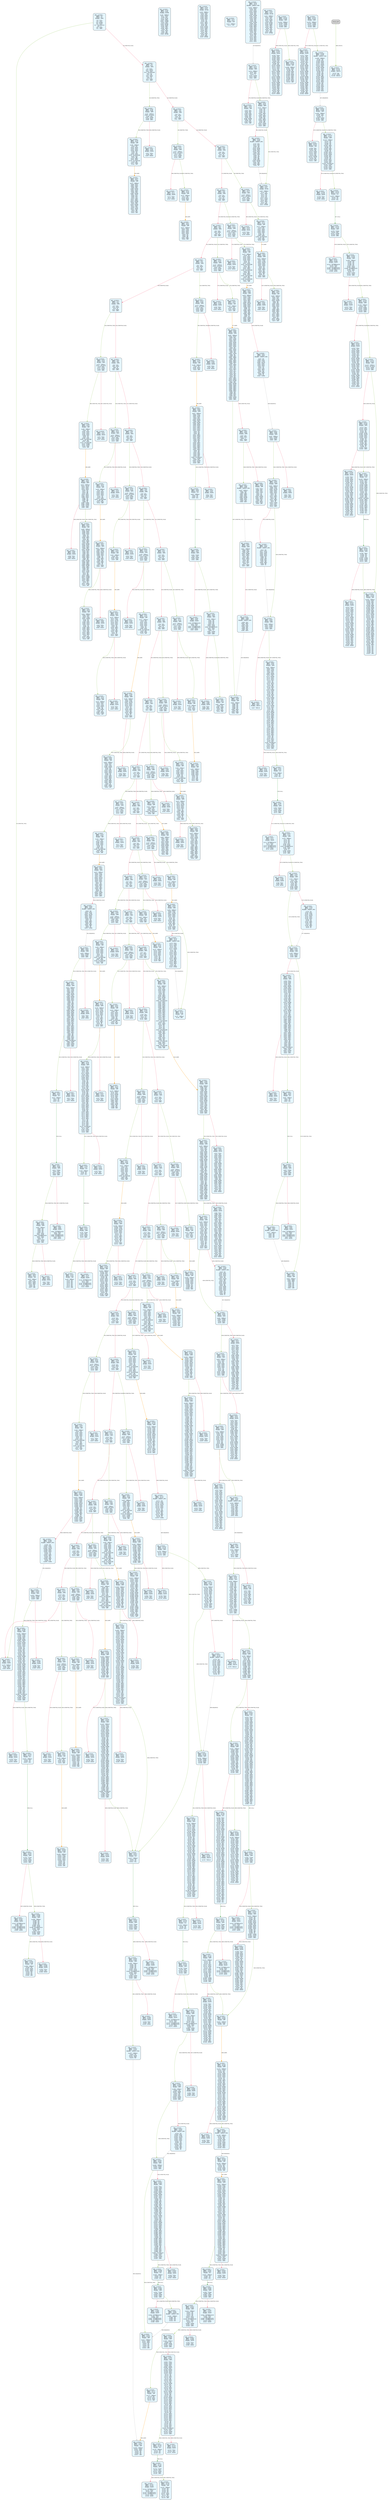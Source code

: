 digraph Static_Complete_CFG {
    rankdir=TB;
    node [shape=box, style="filled, rounded", fontname="Monospace", fontsize=9, margin=0.15];
    edge [fontname="Arial", fontsize=8, penwidth=1.2];
    "block_0" [label="合约: 0x74b303...
起始PC: 0x0
终止PC: 0xc
终止指令: JUMPI
---------
0x0: PUSH1
0x2: PUSH1
0x4: MSTORE
0x5: PUSH1
0x7: CALLDATASIZE
0x8: LT
0x9: PUSH2
0xc: JUMPI", fillcolor="#e6f7ff"];
    "block_d" [label="合约: 0x74b303...
起始PC: 0xd
终止PC: 0x3f
终止指令: JUMPI
---------
0xd: PUSH4
0x12: PUSH29
0x30: PUSH1
0x32: CALLDATALOAD
0x33: DIV
0x34: AND
0x35: PUSH4
0x3a: DUP2
0x3b: EQ
0x3c: PUSH2
0x3f: JUMPI", fillcolor="#e6f7ff"];
    "block_40" [label="合约: 0x74b303...
起始PC: 0x40
终止PC: 0x4a
终止指令: JUMPI
---------
0x40: DUP1
0x41: PUSH4
0x46: EQ
0x47: PUSH2
0x4a: JUMPI", fillcolor="#e6f7ff"];
    "block_4b" [label="合约: 0x74b303...
起始PC: 0x4b
终止PC: 0x55
终止指令: JUMPI
---------
0x4b: DUP1
0x4c: PUSH4
0x51: EQ
0x52: PUSH2
0x55: JUMPI", fillcolor="#e6f7ff"];
    "block_56" [label="合约: 0x74b303...
起始PC: 0x56
终止PC: 0x60
终止指令: JUMPI
---------
0x56: DUP1
0x57: PUSH4
0x5c: EQ
0x5d: PUSH2
0x60: JUMPI", fillcolor="#e6f7ff"];
    "block_61" [label="合约: 0x74b303...
起始PC: 0x61
终止PC: 0x6b
终止指令: JUMPI
---------
0x61: DUP1
0x62: PUSH4
0x67: EQ
0x68: PUSH2
0x6b: JUMPI", fillcolor="#e6f7ff"];
    "block_6c" [label="合约: 0x74b303...
起始PC: 0x6c
终止PC: 0x76
终止指令: JUMPI
---------
0x6c: DUP1
0x6d: PUSH4
0x72: EQ
0x73: PUSH2
0x76: JUMPI", fillcolor="#e6f7ff"];
    "block_77" [label="合约: 0x74b303...
起始PC: 0x77
终止PC: 0x81
终止指令: JUMPI
---------
0x77: DUP1
0x78: PUSH4
0x7d: EQ
0x7e: PUSH2
0x81: JUMPI", fillcolor="#e6f7ff"];
    "block_82" [label="合约: 0x74b303...
起始PC: 0x82
终止PC: 0x8c
终止指令: JUMPI
---------
0x82: DUP1
0x83: PUSH4
0x88: EQ
0x89: PUSH2
0x8c: JUMPI", fillcolor="#e6f7ff"];
    "block_8d" [label="合约: 0x74b303...
起始PC: 0x8d
终止PC: 0x97
终止指令: JUMPI
---------
0x8d: DUP1
0x8e: PUSH4
0x93: EQ
0x94: PUSH2
0x97: JUMPI", fillcolor="#e6f7ff"];
    "block_98" [label="合约: 0x74b303...
起始PC: 0x98
终止PC: 0xa2
终止指令: JUMPI
---------
0x98: DUP1
0x99: PUSH4
0x9e: EQ
0x9f: PUSH2
0xa2: JUMPI", fillcolor="#e6f7ff"];
    "block_a3" [label="合约: 0x74b303...
起始PC: 0xa3
终止PC: 0xad
终止指令: JUMPI
---------
0xa3: DUP1
0xa4: PUSH4
0xa9: EQ
0xaa: PUSH2
0xad: JUMPI", fillcolor="#e6f7ff"];
    "block_ae" [label="合约: 0x74b303...
起始PC: 0xae
终止PC: 0xb8
终止指令: JUMPI
---------
0xae: DUP1
0xaf: PUSH4
0xb4: EQ
0xb5: PUSH2
0xb8: JUMPI", fillcolor="#e6f7ff"];
    "block_b9" [label="合约: 0x74b303...
起始PC: 0xb9
终止PC: 0xc3
终止指令: JUMPI
---------
0xb9: DUP1
0xba: PUSH4
0xbf: EQ
0xc0: PUSH2
0xc3: JUMPI", fillcolor="#e6f7ff"];
    "block_c4" [label="合约: 0x74b303...
起始PC: 0xc4
终止PC: 0xce
终止指令: JUMPI
---------
0xc4: DUP1
0xc5: PUSH4
0xca: EQ
0xcb: PUSH2
0xce: JUMPI", fillcolor="#e6f7ff"];
    "block_cf" [label="合约: 0x74b303...
起始PC: 0xcf
终止PC: 0xd9
终止指令: JUMPI
---------
0xcf: DUP1
0xd0: PUSH4
0xd5: EQ
0xd6: PUSH2
0xd9: JUMPI", fillcolor="#e6f7ff"];
    "block_da" [label="合约: 0x74b303...
起始PC: 0xda
终止PC: 0xe4
终止指令: JUMPI
---------
0xda: DUP1
0xdb: PUSH4
0xe0: EQ
0xe1: PUSH2
0xe4: JUMPI", fillcolor="#e6f7ff"];
    "block_e5" [label="合约: 0x74b303...
起始PC: 0xe5
终止PC: 0xef
终止指令: JUMPI
---------
0xe5: DUP1
0xe6: PUSH4
0xeb: EQ
0xec: PUSH2
0xef: JUMPI", fillcolor="#e6f7ff"];
    "block_f0" [label="合约: 0x74b303...
起始PC: 0xf0
终止PC: 0xfa
终止指令: JUMPI
---------
0xf0: DUP1
0xf1: PUSH4
0xf6: EQ
0xf7: PUSH2
0xfa: JUMPI", fillcolor="#e6f7ff"];
    "block_fb" [label="合约: 0x74b303...
起始PC: 0xfb
终止PC: 0x105
终止指令: JUMPI
---------
0xfb: DUP1
0xfc: PUSH4
0x101: EQ
0x102: PUSH2
0x105: JUMPI", fillcolor="#e6f7ff"];
    "block_106" [label="合约: 0x74b303...
起始PC: 0x106
终止PC: 0x110
终止指令: JUMPI
---------
0x106: DUP1
0x107: PUSH4
0x10c: EQ
0x10d: PUSH2
0x110: JUMPI", fillcolor="#e6f7ff"];
    "block_111" [label="合约: 0x74b303...
起始PC: 0x111
终止PC: 0x11b
终止指令: JUMPI
---------
0x111: DUP1
0x112: PUSH4
0x117: EQ
0x118: PUSH2
0x11b: JUMPI", fillcolor="#e6f7ff"];
    "block_11c" [label="合约: 0x74b303...
起始PC: 0x11c
终止PC: 0x126
终止指令: JUMPI
---------
0x11c: DUP1
0x11d: PUSH4
0x122: EQ
0x123: PUSH2
0x126: JUMPI", fillcolor="#e6f7ff"];
    "block_127" [label="合约: 0x74b303...
起始PC: 0x127
终止PC: 0x131
终止指令: JUMPI
---------
0x127: DUP1
0x128: PUSH4
0x12d: EQ
0x12e: PUSH2
0x131: JUMPI", fillcolor="#e6f7ff"];
    "block_132" [label="合约: 0x74b303...
起始PC: 0x132
终止PC: 0x13c
终止指令: JUMPI
---------
0x132: DUP1
0x133: PUSH4
0x138: EQ
0x139: PUSH2
0x13c: JUMPI", fillcolor="#e6f7ff"];
    "block_13d" [label="合约: 0x74b303...
起始PC: 0x13d
终止PC: 0x147
终止指令: JUMPI
---------
0x13d: DUP1
0x13e: PUSH4
0x143: EQ
0x144: PUSH2
0x147: JUMPI", fillcolor="#e6f7ff"];
    "block_148" [label="合约: 0x74b303...
起始PC: 0x148
终止PC: 0x152
终止指令: JUMPI
---------
0x148: DUP1
0x149: PUSH4
0x14e: EQ
0x14f: PUSH2
0x152: JUMPI", fillcolor="#e6f7ff"];
    "block_153" [label="合约: 0x74b303...
起始PC: 0x153
终止PC: 0x15d
终止指令: JUMPI
---------
0x153: DUP1
0x154: PUSH4
0x159: EQ
0x15a: PUSH2
0x15d: JUMPI", fillcolor="#e6f7ff"];
    "block_15e" [label="合约: 0x74b303...
起始PC: 0x15e
终止PC: 0x168
终止指令: JUMPI
---------
0x15e: DUP1
0x15f: PUSH4
0x164: EQ
0x165: PUSH2
0x168: JUMPI", fillcolor="#e6f7ff"];
    "block_169" [label="合约: 0x74b303...
起始PC: 0x169
终止PC: 0x173
终止指令: JUMPI
---------
0x169: DUP1
0x16a: PUSH4
0x16f: EQ
0x170: PUSH2
0x173: JUMPI", fillcolor="#e6f7ff"];
    "block_174" [label="合约: 0x74b303...
起始PC: 0x174
终止PC: 0x17e
终止指令: JUMPI
---------
0x174: DUP1
0x175: PUSH4
0x17a: EQ
0x17b: PUSH2
0x17e: JUMPI", fillcolor="#e6f7ff"];
    "block_17f" [label="合约: 0x74b303...
起始PC: 0x17f
终止PC: 0x183
终止指令: REVERT
---------
0x17f: JUMPDEST
0x180: PUSH1
0x182: DUP1
0x183: REVERT", fillcolor="#e6f7ff"];
    "block_184" [label="合约: 0x74b303...
起始PC: 0x184
终止PC: 0x18b
终止指令: JUMPI
---------
0x184: JUMPDEST
0x185: CALLVALUE
0x186: DUP1
0x187: ISZERO
0x188: PUSH2
0x18b: JUMPI", fillcolor="#e6f7ff"];
    "block_18c" [label="合约: 0x74b303...
起始PC: 0x18c
终止PC: 0x18f
终止指令: REVERT
---------
0x18c: PUSH1
0x18e: DUP1
0x18f: REVERT", fillcolor="#e6f7ff"];
    "block_190" [label="合约: 0x74b303...
起始PC: 0x190
终止PC: 0x1aa
终止指令: JUMP
---------
0x190: JUMPDEST
0x191: POP
0x192: PUSH2
0x195: PUSH1
0x197: PUSH1
0x199: PUSH1
0x19b: EXP
0x19c: SUB
0x19d: PUSH1
0x19f: CALLDATALOAD
0x1a0: DUP2
0x1a1: AND
0x1a2: SWAP1
0x1a3: PUSH1
0x1a5: CALLDATALOAD
0x1a6: AND
0x1a7: PUSH2
0x1aa: JUMP", fillcolor="#e6f7ff"];
    "block_1ab" [label="合约: 0x74b303...
起始PC: 0x1ab
终止PC: 0x1be
终止指令: RETURN
---------
0x1ab: JUMPDEST
0x1ac: PUSH1
0x1ae: DUP1
0x1af: MLOAD
0x1b0: SWAP2
0x1b1: ISZERO
0x1b2: ISZERO
0x1b3: DUP3
0x1b4: MSTORE
0x1b5: MLOAD
0x1b6: SWAP1
0x1b7: DUP2
0x1b8: SWAP1
0x1b9: SUB
0x1ba: PUSH1
0x1bc: ADD
0x1bd: SWAP1
0x1be: RETURN", fillcolor="#e6f7ff"];
    "block_1bf" [label="合约: 0x74b303...
起始PC: 0x1bf
终止PC: 0x1c6
终止指令: JUMPI
---------
0x1bf: JUMPDEST
0x1c0: CALLVALUE
0x1c1: DUP1
0x1c2: ISZERO
0x1c3: PUSH2
0x1c6: JUMPI", fillcolor="#e6f7ff"];
    "block_1c7" [label="合约: 0x74b303...
起始PC: 0x1c7
终止PC: 0x1ca
终止指令: REVERT
---------
0x1c7: PUSH1
0x1c9: DUP1
0x1ca: REVERT", fillcolor="#e6f7ff"];
    "block_1cb" [label="合约: 0x74b303...
起始PC: 0x1cb
终止PC: 0x1d3
终止指令: JUMP
---------
0x1cb: JUMPDEST
0x1cc: POP
0x1cd: PUSH2
0x1d0: PUSH2
0x1d3: JUMP", fillcolor="#e6f7ff"];
    "block_1d4" [label="合约: 0x74b303...
起始PC: 0x1d4
终止PC: 0x1ef
终止指令: RETURN
---------
0x1d4: JUMPDEST
0x1d5: PUSH1
0x1d7: DUP1
0x1d8: MLOAD
0x1d9: PUSH1
0x1db: PUSH1
0x1dd: PUSH1
0x1df: EXP
0x1e0: SUB
0x1e1: SWAP1
0x1e2: SWAP3
0x1e3: AND
0x1e4: DUP3
0x1e5: MSTORE
0x1e6: MLOAD
0x1e7: SWAP1
0x1e8: DUP2
0x1e9: SWAP1
0x1ea: SUB
0x1eb: PUSH1
0x1ed: ADD
0x1ee: SWAP1
0x1ef: RETURN", fillcolor="#e6f7ff"];
    "block_1f0" [label="合约: 0x74b303...
起始PC: 0x1f0
终止PC: 0x1f7
终止指令: JUMPI
---------
0x1f0: JUMPDEST
0x1f1: CALLVALUE
0x1f2: DUP1
0x1f3: ISZERO
0x1f4: PUSH2
0x1f7: JUMPI", fillcolor="#e6f7ff"];
    "block_1f8" [label="合约: 0x74b303...
起始PC: 0x1f8
终止PC: 0x1fb
终止指令: REVERT
---------
0x1f8: PUSH1
0x1fa: DUP1
0x1fb: REVERT", fillcolor="#e6f7ff"];
    "block_1fc" [label="合约: 0x74b303...
起始PC: 0x1fc
终止PC: 0x210
终止指令: JUMP
---------
0x1fc: JUMPDEST
0x1fd: POP
0x1fe: PUSH2
0x201: PUSH1
0x203: PUSH1
0x205: PUSH1
0x207: EXP
0x208: SUB
0x209: PUSH1
0x20b: CALLDATALOAD
0x20c: AND
0x20d: PUSH2
0x210: JUMP", fillcolor="#e6f7ff"];
    "block_211" [label="合约: 0x74b303...
起始PC: 0x211
终止PC: 0x212
终止指令: STOP
---------
0x211: JUMPDEST
0x212: STOP", fillcolor="#e6f7ff"];
    "block_213" [label="合约: 0x74b303...
起始PC: 0x213
终止PC: 0x21a
终止指令: JUMPI
---------
0x213: JUMPDEST
0x214: CALLVALUE
0x215: DUP1
0x216: ISZERO
0x217: PUSH2
0x21a: JUMPI", fillcolor="#e6f7ff"];
    "block_21b" [label="合约: 0x74b303...
起始PC: 0x21b
终止PC: 0x21e
终止指令: REVERT
---------
0x21b: PUSH1
0x21d: DUP1
0x21e: REVERT", fillcolor="#e6f7ff"];
    "block_21f" [label="合约: 0x74b303...
起始PC: 0x21f
终止PC: 0x242
终止指令: JUMP
---------
0x21f: JUMPDEST
0x220: POP
0x221: PUSH2
0x224: PUSH1
0x226: PUSH1
0x228: PUSH1
0x22a: EXP
0x22b: SUB
0x22c: PUSH1
0x22e: CALLDATALOAD
0x22f: DUP2
0x230: AND
0x231: SWAP1
0x232: PUSH1
0x234: CALLDATALOAD
0x235: DUP2
0x236: AND
0x237: SWAP1
0x238: PUSH1
0x23a: CALLDATALOAD
0x23b: AND
0x23c: PUSH1
0x23e: CALLDATALOAD
0x23f: PUSH2
0x242: JUMP", fillcolor="#e6f7ff"];
    "block_243" [label="合约: 0x74b303...
起始PC: 0x243
终止PC: 0x24a
终止指令: JUMPI
---------
0x243: JUMPDEST
0x244: CALLVALUE
0x245: DUP1
0x246: ISZERO
0x247: PUSH2
0x24a: JUMPI", fillcolor="#e6f7ff"];
    "block_24b" [label="合约: 0x74b303...
起始PC: 0x24b
终止PC: 0x24e
终止指令: REVERT
---------
0x24b: PUSH1
0x24d: DUP1
0x24e: REVERT", fillcolor="#e6f7ff"];
    "block_24f" [label="合约: 0x74b303...
起始PC: 0x24f
终止PC: 0x257
终止指令: JUMP
---------
0x24f: JUMPDEST
0x250: POP
0x251: PUSH2
0x254: PUSH2
0x257: JUMP", fillcolor="#e6f7ff"];
    "block_258" [label="合约: 0x74b303...
起始PC: 0x258
终止PC: 0x278
终止指令: JUMPDEST_PREV
---------
0x258: JUMPDEST
0x259: PUSH1
0x25b: DUP1
0x25c: MLOAD
0x25d: PUSH1
0x25f: DUP1
0x260: DUP3
0x261: MSTORE
0x262: DUP4
0x263: MLOAD
0x264: DUP2
0x265: DUP4
0x266: ADD
0x267: MSTORE
0x268: DUP4
0x269: MLOAD
0x26a: SWAP2
0x26b: SWAP3
0x26c: DUP4
0x26d: SWAP3
0x26e: SWAP1
0x26f: DUP4
0x270: ADD
0x271: SWAP2
0x272: DUP6
0x273: ADD
0x274: SWAP1
0x275: DUP1
0x276: DUP4
0x277: DUP4
0x278: PUSH1", fillcolor="#e6f7ff"];
    "block_27a" [label="合约: 0x74b303...
起始PC: 0x27a
终止PC: 0x282
终止指令: JUMPI
---------
0x27a: JUMPDEST
0x27b: DUP4
0x27c: DUP2
0x27d: LT
0x27e: ISZERO
0x27f: PUSH2
0x282: JUMPI", fillcolor="#e6f7ff"];
    "block_283" [label="合约: 0x74b303...
起始PC: 0x283
终止PC: 0x291
终止指令: JUMP
---------
0x283: DUP2
0x284: DUP2
0x285: ADD
0x286: MLOAD
0x287: DUP4
0x288: DUP3
0x289: ADD
0x28a: MSTORE
0x28b: PUSH1
0x28d: ADD
0x28e: PUSH2
0x291: JUMP", fillcolor="#e6f7ff"];
    "block_292" [label="合约: 0x74b303...
起始PC: 0x292
终止PC: 0x2a5
终止指令: JUMPI
---------
0x292: JUMPDEST
0x293: POP
0x294: POP
0x295: POP
0x296: POP
0x297: SWAP1
0x298: POP
0x299: SWAP1
0x29a: DUP2
0x29b: ADD
0x29c: SWAP1
0x29d: PUSH1
0x29f: AND
0x2a0: DUP1
0x2a1: ISZERO
0x2a2: PUSH2
0x2a5: JUMPI", fillcolor="#e6f7ff"];
    "block_2a6" [label="合约: 0x74b303...
起始PC: 0x2a6
终止PC: 0x2be
终止指令: JUMPDEST_PREV
---------
0x2a6: DUP1
0x2a7: DUP3
0x2a8: SUB
0x2a9: DUP1
0x2aa: MLOAD
0x2ab: PUSH1
0x2ad: DUP4
0x2ae: PUSH1
0x2b0: SUB
0x2b1: PUSH2
0x2b4: EXP
0x2b5: SUB
0x2b6: NOT
0x2b7: AND
0x2b8: DUP2
0x2b9: MSTORE
0x2ba: PUSH1
0x2bc: ADD
0x2bd: SWAP2
0x2be: POP", fillcolor="#e6f7ff"];
    "block_2bf" [label="合约: 0x74b303...
起始PC: 0x2bf
终止PC: 0x2cc
终止指令: RETURN
---------
0x2bf: JUMPDEST
0x2c0: POP
0x2c1: SWAP3
0x2c2: POP
0x2c3: POP
0x2c4: POP
0x2c5: PUSH1
0x2c7: MLOAD
0x2c8: DUP1
0x2c9: SWAP2
0x2ca: SUB
0x2cb: SWAP1
0x2cc: RETURN", fillcolor="#e6f7ff"];
    "block_2cd" [label="合约: 0x74b303...
起始PC: 0x2cd
终止PC: 0x2d4
终止指令: JUMPI
---------
0x2cd: JUMPDEST
0x2ce: CALLVALUE
0x2cf: DUP1
0x2d0: ISZERO
0x2d1: PUSH2
0x2d4: JUMPI", fillcolor="#e6f7ff"];
    "block_2d5" [label="合约: 0x74b303...
起始PC: 0x2d5
终止PC: 0x2d8
终止指令: REVERT
---------
0x2d5: PUSH1
0x2d7: DUP1
0x2d8: REVERT", fillcolor="#e6f7ff"];
    "block_2d9" [label="合约: 0x74b303...
起始PC: 0x2d9
终止PC: 0x2e1
终止指令: JUMP
---------
0x2d9: JUMPDEST
0x2da: POP
0x2db: PUSH2
0x2de: PUSH2
0x2e1: JUMP", fillcolor="#e6f7ff"];
    "block_2e2" [label="合约: 0x74b303...
起始PC: 0x2e2
终止PC: 0x2f3
终止指令: RETURN
---------
0x2e2: JUMPDEST
0x2e3: PUSH1
0x2e5: DUP1
0x2e6: MLOAD
0x2e7: SWAP2
0x2e8: DUP3
0x2e9: MSTORE
0x2ea: MLOAD
0x2eb: SWAP1
0x2ec: DUP2
0x2ed: SWAP1
0x2ee: SUB
0x2ef: PUSH1
0x2f1: ADD
0x2f2: SWAP1
0x2f3: RETURN", fillcolor="#e6f7ff"];
    "block_2f4" [label="合约: 0x74b303...
起始PC: 0x2f4
终止PC: 0x2fb
终止指令: JUMPI
---------
0x2f4: JUMPDEST
0x2f5: CALLVALUE
0x2f6: DUP1
0x2f7: ISZERO
0x2f8: PUSH2
0x2fb: JUMPI", fillcolor="#e6f7ff"];
    "block_2fc" [label="合约: 0x74b303...
起始PC: 0x2fc
终止PC: 0x2ff
终止指令: REVERT
---------
0x2fc: PUSH1
0x2fe: DUP1
0x2ff: REVERT", fillcolor="#e6f7ff"];
    "block_300" [label="合约: 0x74b303...
起始PC: 0x300
终止PC: 0x319
终止指令: JUMP
---------
0x300: JUMPDEST
0x301: POP
0x302: PUSH2
0x305: PUSH1
0x307: PUSH1
0x309: PUSH1
0x30b: EXP
0x30c: SUB
0x30d: PUSH1
0x30f: CALLDATALOAD
0x310: AND
0x311: PUSH1
0x313: CALLDATALOAD
0x314: ISZERO
0x315: ISZERO
0x316: PUSH2
0x319: JUMP", fillcolor="#e6f7ff"];
    "block_31a" [label="合约: 0x74b303...
起始PC: 0x31a
终止PC: 0x321
终止指令: JUMPI
---------
0x31a: JUMPDEST
0x31b: CALLVALUE
0x31c: DUP1
0x31d: ISZERO
0x31e: PUSH2
0x321: JUMPI", fillcolor="#e6f7ff"];
    "block_322" [label="合约: 0x74b303...
起始PC: 0x322
终止PC: 0x325
终止指令: REVERT
---------
0x322: PUSH1
0x324: DUP1
0x325: REVERT", fillcolor="#e6f7ff"];
    "block_326" [label="合约: 0x74b303...
起始PC: 0x326
终止PC: 0x33a
终止指令: JUMP
---------
0x326: JUMPDEST
0x327: POP
0x328: PUSH2
0x32b: PUSH1
0x32d: PUSH1
0x32f: PUSH1
0x331: EXP
0x332: SUB
0x333: PUSH1
0x335: CALLDATALOAD
0x336: AND
0x337: PUSH2
0x33a: JUMP", fillcolor="#e6f7ff"];
    "block_33b" [label="合约: 0x74b303...
起始PC: 0x33b
终止PC: 0x342
终止指令: JUMPI
---------
0x33b: JUMPDEST
0x33c: CALLVALUE
0x33d: DUP1
0x33e: ISZERO
0x33f: PUSH2
0x342: JUMPI", fillcolor="#e6f7ff"];
    "block_343" [label="合约: 0x74b303...
起始PC: 0x343
终止PC: 0x346
终止指令: REVERT
---------
0x343: PUSH1
0x345: DUP1
0x346: REVERT", fillcolor="#e6f7ff"];
    "block_347" [label="合约: 0x74b303...
起始PC: 0x347
终止PC: 0x34f
终止指令: JUMP
---------
0x347: JUMPDEST
0x348: POP
0x349: PUSH2
0x34c: PUSH2
0x34f: JUMP", fillcolor="#e6f7ff"];
    "block_350" [label="合约: 0x74b303...
起始PC: 0x350
终止PC: 0x357
终止指令: JUMPI
---------
0x350: JUMPDEST
0x351: CALLVALUE
0x352: DUP1
0x353: ISZERO
0x354: PUSH2
0x357: JUMPI", fillcolor="#e6f7ff"];
    "block_358" [label="合约: 0x74b303...
起始PC: 0x358
终止PC: 0x35b
终止指令: REVERT
---------
0x358: PUSH1
0x35a: DUP1
0x35b: REVERT", fillcolor="#e6f7ff"];
    "block_35c" [label="合约: 0x74b303...
起始PC: 0x35c
终止PC: 0x370
终止指令: JUMP
---------
0x35c: JUMPDEST
0x35d: POP
0x35e: PUSH2
0x361: PUSH1
0x363: PUSH1
0x365: PUSH1
0x367: EXP
0x368: SUB
0x369: PUSH1
0x36b: CALLDATALOAD
0x36c: AND
0x36d: PUSH2
0x370: JUMP", fillcolor="#e6f7ff"];
    "block_371" [label="合约: 0x74b303...
起始PC: 0x371
终止PC: 0x378
终止指令: JUMPI
---------
0x371: JUMPDEST
0x372: CALLVALUE
0x373: DUP1
0x374: ISZERO
0x375: PUSH2
0x378: JUMPI", fillcolor="#e6f7ff"];
    "block_379" [label="合约: 0x74b303...
起始PC: 0x379
终止PC: 0x37c
终止指令: REVERT
---------
0x379: PUSH1
0x37b: DUP1
0x37c: REVERT", fillcolor="#e6f7ff"];
    "block_37d" [label="合约: 0x74b303...
起始PC: 0x37d
终止PC: 0x385
终止指令: JUMP
---------
0x37d: JUMPDEST
0x37e: POP
0x37f: PUSH2
0x382: PUSH2
0x385: JUMP", fillcolor="#e6f7ff"];
    "block_386" [label="合约: 0x74b303...
起始PC: 0x386
终止PC: 0x38d
终止指令: JUMPI
---------
0x386: JUMPDEST
0x387: CALLVALUE
0x388: DUP1
0x389: ISZERO
0x38a: PUSH2
0x38d: JUMPI", fillcolor="#e6f7ff"];
    "block_38e" [label="合约: 0x74b303...
起始PC: 0x38e
终止PC: 0x391
终止指令: REVERT
---------
0x38e: PUSH1
0x390: DUP1
0x391: REVERT", fillcolor="#e6f7ff"];
    "block_392" [label="合约: 0x74b303...
起始PC: 0x392
终止PC: 0x3a6
终止指令: JUMP
---------
0x392: JUMPDEST
0x393: POP
0x394: PUSH2
0x397: PUSH1
0x399: PUSH1
0x39b: PUSH1
0x39d: EXP
0x39e: SUB
0x39f: PUSH1
0x3a1: CALLDATALOAD
0x3a2: AND
0x3a3: PUSH2
0x3a6: JUMP", fillcolor="#e6f7ff"];
    "block_3a7" [label="合约: 0x74b303...
起始PC: 0x3a7
终止PC: 0x3ae
终止指令: JUMPI
---------
0x3a7: JUMPDEST
0x3a8: CALLVALUE
0x3a9: DUP1
0x3aa: ISZERO
0x3ab: PUSH2
0x3ae: JUMPI", fillcolor="#e6f7ff"];
    "block_3af" [label="合约: 0x74b303...
起始PC: 0x3af
终止PC: 0x3b2
终止指令: REVERT
---------
0x3af: PUSH1
0x3b1: DUP1
0x3b2: REVERT", fillcolor="#e6f7ff"];
    "block_3b3" [label="合约: 0x74b303...
起始PC: 0x3b3
终止PC: 0x3be
终止指令: JUMP
---------
0x3b3: JUMPDEST
0x3b4: POP
0x3b5: PUSH2
0x3b8: PUSH1
0x3ba: CALLDATALOAD
0x3bb: PUSH2
0x3be: JUMP", fillcolor="#e6f7ff"];
    "block_3bf" [label="合约: 0x74b303...
起始PC: 0x3bf
终止PC: 0x3c6
终止指令: JUMPI
---------
0x3bf: JUMPDEST
0x3c0: CALLVALUE
0x3c1: DUP1
0x3c2: ISZERO
0x3c3: PUSH2
0x3c6: JUMPI", fillcolor="#e6f7ff"];
    "block_3c7" [label="合约: 0x74b303...
起始PC: 0x3c7
终止PC: 0x3ca
终止指令: REVERT
---------
0x3c7: PUSH1
0x3c9: DUP1
0x3ca: REVERT", fillcolor="#e6f7ff"];
    "block_3cb" [label="合约: 0x74b303...
起始PC: 0x3cb
终止PC: 0x3df
终止指令: JUMP
---------
0x3cb: JUMPDEST
0x3cc: POP
0x3cd: PUSH2
0x3d0: PUSH1
0x3d2: PUSH1
0x3d4: PUSH1
0x3d6: EXP
0x3d7: SUB
0x3d8: PUSH1
0x3da: CALLDATALOAD
0x3db: AND
0x3dc: PUSH2
0x3df: JUMP", fillcolor="#e6f7ff"];
    "block_3e0" [label="合约: 0x74b303...
起始PC: 0x3e0
终止PC: 0x3e7
终止指令: JUMPI
---------
0x3e0: JUMPDEST
0x3e1: CALLVALUE
0x3e2: DUP1
0x3e3: ISZERO
0x3e4: PUSH2
0x3e7: JUMPI", fillcolor="#e6f7ff"];
    "block_3e8" [label="合约: 0x74b303...
起始PC: 0x3e8
终止PC: 0x3eb
终止指令: REVERT
---------
0x3e8: PUSH1
0x3ea: DUP1
0x3eb: REVERT", fillcolor="#e6f7ff"];
    "block_3ec" [label="合约: 0x74b303...
起始PC: 0x3ec
终止PC: 0x3f4
终止指令: JUMP
---------
0x3ec: JUMPDEST
0x3ed: POP
0x3ee: PUSH2
0x3f1: PUSH2
0x3f4: JUMP", fillcolor="#e6f7ff"];
    "block_3f5" [label="合约: 0x74b303...
起始PC: 0x3f5
终止PC: 0x3fc
终止指令: JUMPI
---------
0x3f5: JUMPDEST
0x3f6: CALLVALUE
0x3f7: DUP1
0x3f8: ISZERO
0x3f9: PUSH2
0x3fc: JUMPI", fillcolor="#e6f7ff"];
    "block_3fd" [label="合约: 0x74b303...
起始PC: 0x3fd
终止PC: 0x400
终止指令: REVERT
---------
0x3fd: PUSH1
0x3ff: DUP1
0x400: REVERT", fillcolor="#e6f7ff"];
    "block_401" [label="合约: 0x74b303...
起始PC: 0x401
终止PC: 0x409
终止指令: JUMP
---------
0x401: JUMPDEST
0x402: POP
0x403: PUSH2
0x406: PUSH2
0x409: JUMP", fillcolor="#e6f7ff"];
    "block_40a" [label="合约: 0x74b303...
起始PC: 0x40a
终止PC: 0x411
终止指令: JUMPI
---------
0x40a: JUMPDEST
0x40b: CALLVALUE
0x40c: DUP1
0x40d: ISZERO
0x40e: PUSH2
0x411: JUMPI", fillcolor="#e6f7ff"];
    "block_412" [label="合约: 0x74b303...
起始PC: 0x412
终止PC: 0x415
终止指令: REVERT
---------
0x412: PUSH1
0x414: DUP1
0x415: REVERT", fillcolor="#e6f7ff"];
    "block_416" [label="合约: 0x74b303...
起始PC: 0x416
终止PC: 0x42d
终止指令: JUMP
---------
0x416: JUMPDEST
0x417: POP
0x418: PUSH2
0x41b: PUSH1
0x41d: PUSH1
0x41f: PUSH1
0x421: EXP
0x422: SUB
0x423: PUSH1
0x425: CALLDATALOAD
0x426: AND
0x427: PUSH1
0x429: CALLDATALOAD
0x42a: PUSH2
0x42d: JUMP", fillcolor="#e6f7ff"];
    "block_42e" [label="合约: 0x74b303...
起始PC: 0x42e
终止PC: 0x435
终止指令: JUMPI
---------
0x42e: JUMPDEST
0x42f: CALLVALUE
0x430: DUP1
0x431: ISZERO
0x432: PUSH2
0x435: JUMPI", fillcolor="#e6f7ff"];
    "block_436" [label="合约: 0x74b303...
起始PC: 0x436
终止PC: 0x439
终止指令: REVERT
---------
0x436: PUSH1
0x438: DUP1
0x439: REVERT", fillcolor="#e6f7ff"];
    "block_43a" [label="合约: 0x74b303...
起始PC: 0x43a
终止PC: 0x44e
终止指令: JUMP
---------
0x43a: JUMPDEST
0x43b: POP
0x43c: PUSH2
0x43f: PUSH1
0x441: PUSH1
0x443: PUSH1
0x445: EXP
0x446: SUB
0x447: PUSH1
0x449: CALLDATALOAD
0x44a: AND
0x44b: PUSH2
0x44e: JUMP", fillcolor="#e6f7ff"];
    "block_44f" [label="合约: 0x74b303...
起始PC: 0x44f
终止PC: 0x494
终止指令: JUMP
---------
0x44f: JUMPDEST
0x450: PUSH1
0x452: DUP1
0x453: MLOAD
0x454: PUSH2
0x457: DUP2
0x458: DUP2
0x459: ADD
0x45a: SWAP1
0x45b: SWAP3
0x45c: MSTORE
0x45d: PUSH2
0x460: SWAP2
0x461: CALLDATASIZE
0x462: SWAP2
0x463: PUSH1
0x465: SWAP2
0x466: PUSH2
0x469: SWAP2
0x46a: SWAP1
0x46b: DUP4
0x46c: SWAP1
0x46d: PUSH1
0x46f: SWAP1
0x470: DUP4
0x471: SWAP1
0x472: DUP4
0x473: SWAP1
0x474: DUP1
0x475: DUP3
0x476: DUP5
0x477: CALLDATACOPY
0x478: POP
0x479: SWAP4
0x47a: SWAP7
0x47b: POP
0x47c: POP
0x47d: POP
0x47e: DUP3
0x47f: CALLDATALOAD
0x480: PUSH1
0x482: AND
0x483: SWAP4
0x484: POP
0x485: POP
0x486: POP
0x487: PUSH1
0x489: DUP2
0x48a: ADD
0x48b: CALLDATALOAD
0x48c: SWAP1
0x48d: PUSH1
0x48f: ADD
0x490: CALLDATALOAD
0x491: PUSH2
0x494: JUMP", fillcolor="#e6f7ff"];
    "block_495" [label="合约: 0x74b303...
起始PC: 0x495
终止PC: 0x49c
终止指令: JUMPI
---------
0x495: JUMPDEST
0x496: CALLVALUE
0x497: DUP1
0x498: ISZERO
0x499: PUSH2
0x49c: JUMPI", fillcolor="#e6f7ff"];
    "block_49d" [label="合约: 0x74b303...
起始PC: 0x49d
终止PC: 0x4a0
终止指令: REVERT
---------
0x49d: PUSH1
0x49f: DUP1
0x4a0: REVERT", fillcolor="#e6f7ff"];
    "block_4a1" [label="合约: 0x74b303...
起始PC: 0x4a1
终止PC: 0x4b5
终止指令: JUMP
---------
0x4a1: JUMPDEST
0x4a2: POP
0x4a3: PUSH2
0x4a6: PUSH1
0x4a8: PUSH1
0x4aa: PUSH1
0x4ac: EXP
0x4ad: SUB
0x4ae: PUSH1
0x4b0: CALLDATALOAD
0x4b1: AND
0x4b2: PUSH2
0x4b5: JUMP", fillcolor="#e6f7ff"];
    "block_4b6" [label="合约: 0x74b303...
起始PC: 0x4b6
终止PC: 0x4bd
终止指令: JUMPI
---------
0x4b6: JUMPDEST
0x4b7: CALLVALUE
0x4b8: DUP1
0x4b9: ISZERO
0x4ba: PUSH2
0x4bd: JUMPI", fillcolor="#e6f7ff"];
    "block_4be" [label="合约: 0x74b303...
起始PC: 0x4be
终止PC: 0x4c1
终止指令: REVERT
---------
0x4be: PUSH1
0x4c0: DUP1
0x4c1: REVERT", fillcolor="#e6f7ff"];
    "block_4c2" [label="合约: 0x74b303...
起始PC: 0x4c2
终止PC: 0x4ca
终止指令: JUMP
---------
0x4c2: JUMPDEST
0x4c3: POP
0x4c4: PUSH2
0x4c7: PUSH2
0x4ca: JUMP", fillcolor="#e6f7ff"];
    "block_4cb" [label="合约: 0x74b303...
起始PC: 0x4cb
终止PC: 0x4d2
终止指令: JUMPI
---------
0x4cb: JUMPDEST
0x4cc: CALLVALUE
0x4cd: DUP1
0x4ce: ISZERO
0x4cf: PUSH2
0x4d2: JUMPI", fillcolor="#e6f7ff"];
    "block_4d3" [label="合约: 0x74b303...
起始PC: 0x4d3
终止PC: 0x4d6
终止指令: REVERT
---------
0x4d3: PUSH1
0x4d5: DUP1
0x4d6: REVERT", fillcolor="#e6f7ff"];
    "block_4d7" [label="合约: 0x74b303...
起始PC: 0x4d7
终止PC: 0x4df
终止指令: JUMP
---------
0x4d7: JUMPDEST
0x4d8: POP
0x4d9: PUSH2
0x4dc: PUSH2
0x4df: JUMP", fillcolor="#e6f7ff"];
    "block_4e0" [label="合约: 0x74b303...
起始PC: 0x4e0
终止PC: 0x4e7
终止指令: JUMPI
---------
0x4e0: JUMPDEST
0x4e1: CALLVALUE
0x4e2: DUP1
0x4e3: ISZERO
0x4e4: PUSH2
0x4e7: JUMPI", fillcolor="#e6f7ff"];
    "block_4e8" [label="合约: 0x74b303...
起始PC: 0x4e8
终止PC: 0x4eb
终止指令: REVERT
---------
0x4e8: PUSH1
0x4ea: DUP1
0x4eb: REVERT", fillcolor="#e6f7ff"];
    "block_4ec" [label="合约: 0x74b303...
起始PC: 0x4ec
终止PC: 0x509
终止指令: JUMP
---------
0x4ec: JUMPDEST
0x4ed: POP
0x4ee: PUSH2
0x4f1: PUSH1
0x4f3: PUSH1
0x4f5: PUSH1
0x4f7: EXP
0x4f8: SUB
0x4f9: PUSH1
0x4fb: CALLDATALOAD
0x4fc: DUP2
0x4fd: AND
0x4fe: SWAP1
0x4ff: PUSH1
0x501: CALLDATALOAD
0x502: AND
0x503: PUSH1
0x505: CALLDATALOAD
0x506: PUSH2
0x509: JUMP", fillcolor="#e6f7ff"];
    "block_50a" [label="合约: 0x74b303...
起始PC: 0x50a
终止PC: 0x511
终止指令: JUMPI
---------
0x50a: JUMPDEST
0x50b: CALLVALUE
0x50c: DUP1
0x50d: ISZERO
0x50e: PUSH2
0x511: JUMPI", fillcolor="#e6f7ff"];
    "block_512" [label="合约: 0x74b303...
起始PC: 0x512
终止PC: 0x515
终止指令: REVERT
---------
0x512: PUSH1
0x514: DUP1
0x515: REVERT", fillcolor="#e6f7ff"];
    "block_516" [label="合约: 0x74b303...
起始PC: 0x516
终止PC: 0x533
终止指令: JUMP
---------
0x516: JUMPDEST
0x517: POP
0x518: PUSH2
0x51b: PUSH1
0x51d: PUSH1
0x51f: PUSH1
0x521: EXP
0x522: SUB
0x523: PUSH1
0x525: CALLDATALOAD
0x526: DUP2
0x527: AND
0x528: SWAP1
0x529: PUSH1
0x52b: CALLDATALOAD
0x52c: AND
0x52d: PUSH1
0x52f: CALLDATALOAD
0x530: PUSH2
0x533: JUMP", fillcolor="#e6f7ff"];
    "block_534" [label="合约: 0x74b303...
起始PC: 0x534
终止PC: 0x53b
终止指令: JUMPI
---------
0x534: JUMPDEST
0x535: CALLVALUE
0x536: DUP1
0x537: ISZERO
0x538: PUSH2
0x53b: JUMPI", fillcolor="#e6f7ff"];
    "block_53c" [label="合约: 0x74b303...
起始PC: 0x53c
终止PC: 0x53f
终止指令: REVERT
---------
0x53c: PUSH1
0x53e: DUP1
0x53f: REVERT", fillcolor="#e6f7ff"];
    "block_540" [label="合约: 0x74b303...
起始PC: 0x540
终止PC: 0x55a
终止指令: JUMP
---------
0x540: JUMPDEST
0x541: POP
0x542: PUSH2
0x545: PUSH1
0x547: PUSH1
0x549: PUSH1
0x54b: EXP
0x54c: SUB
0x54d: PUSH1
0x54f: CALLDATALOAD
0x550: DUP2
0x551: AND
0x552: SWAP1
0x553: PUSH1
0x555: CALLDATALOAD
0x556: AND
0x557: PUSH2
0x55a: JUMP", fillcolor="#e6f7ff"];
    "block_55b" [label="合约: 0x74b303...
起始PC: 0x55b
终止PC: 0x562
终止指令: JUMPI
---------
0x55b: JUMPDEST
0x55c: CALLVALUE
0x55d: DUP1
0x55e: ISZERO
0x55f: PUSH2
0x562: JUMPI", fillcolor="#e6f7ff"];
    "block_563" [label="合约: 0x74b303...
起始PC: 0x563
终止PC: 0x566
终止指令: REVERT
---------
0x563: PUSH1
0x565: DUP1
0x566: REVERT", fillcolor="#e6f7ff"];
    "block_567" [label="合约: 0x74b303...
起始PC: 0x567
终止PC: 0x580
终止指令: JUMP
---------
0x567: JUMPDEST
0x568: POP
0x569: PUSH2
0x56c: PUSH1
0x56e: PUSH1
0x570: PUSH1
0x572: EXP
0x573: SUB
0x574: PUSH1
0x576: CALLDATALOAD
0x577: AND
0x578: PUSH1
0x57a: CALLDATALOAD
0x57b: ISZERO
0x57c: ISZERO
0x57d: PUSH2
0x580: JUMP", fillcolor="#e6f7ff"];
    "block_581" [label="合约: 0x74b303...
起始PC: 0x581
终止PC: 0x588
终止指令: JUMPI
---------
0x581: JUMPDEST
0x582: CALLVALUE
0x583: DUP1
0x584: ISZERO
0x585: PUSH2
0x588: JUMPI", fillcolor="#e6f7ff"];
    "block_589" [label="合约: 0x74b303...
起始PC: 0x589
终止PC: 0x58c
终止指令: REVERT
---------
0x589: PUSH1
0x58b: DUP1
0x58c: REVERT", fillcolor="#e6f7ff"];
    "block_58d" [label="合约: 0x74b303...
起始PC: 0x58d
终止PC: 0x5aa
终止指令: JUMP
---------
0x58d: JUMPDEST
0x58e: POP
0x58f: PUSH2
0x592: PUSH1
0x594: PUSH1
0x596: PUSH1
0x598: EXP
0x599: SUB
0x59a: PUSH1
0x59c: CALLDATALOAD
0x59d: DUP2
0x59e: AND
0x59f: SWAP1
0x5a0: PUSH1
0x5a2: CALLDATALOAD
0x5a3: AND
0x5a4: PUSH1
0x5a6: CALLDATALOAD
0x5a7: PUSH2
0x5aa: JUMP", fillcolor="#e6f7ff"];
    "block_5ab" [label="合约: 0x74b303...
起始PC: 0x5ab
终止PC: 0x5b2
终止指令: JUMPI
---------
0x5ab: JUMPDEST
0x5ac: CALLVALUE
0x5ad: DUP1
0x5ae: ISZERO
0x5af: PUSH2
0x5b2: JUMPI", fillcolor="#e6f7ff"];
    "block_5b3" [label="合约: 0x74b303...
起始PC: 0x5b3
终止PC: 0x5b6
终止指令: REVERT
---------
0x5b3: PUSH1
0x5b5: DUP1
0x5b6: REVERT", fillcolor="#e6f7ff"];
    "block_5b7" [label="合约: 0x74b303...
起始PC: 0x5b7
终止PC: 0x5d4
终止指令: JUMP
---------
0x5b7: JUMPDEST
0x5b8: POP
0x5b9: PUSH2
0x5bc: PUSH1
0x5be: PUSH1
0x5c0: PUSH1
0x5c2: EXP
0x5c3: SUB
0x5c4: PUSH1
0x5c6: CALLDATALOAD
0x5c7: DUP2
0x5c8: AND
0x5c9: SWAP1
0x5ca: PUSH1
0x5cc: CALLDATALOAD
0x5cd: AND
0x5ce: PUSH1
0x5d0: CALLDATALOAD
0x5d1: PUSH2
0x5d4: JUMP", fillcolor="#e6f7ff"];
    "block_5d5" [label="合约: 0x74b303...
起始PC: 0x5d5
终止PC: 0x5dc
终止指令: JUMPI
---------
0x5d5: JUMPDEST
0x5d6: CALLVALUE
0x5d7: DUP1
0x5d8: ISZERO
0x5d9: PUSH2
0x5dc: JUMPI", fillcolor="#e6f7ff"];
    "block_5dd" [label="合约: 0x74b303...
起始PC: 0x5dd
终止PC: 0x5e0
终止指令: REVERT
---------
0x5dd: PUSH1
0x5df: DUP1
0x5e0: REVERT", fillcolor="#e6f7ff"];
    "block_5e1" [label="合约: 0x74b303...
起始PC: 0x5e1
终止PC: 0x5e9
终止指令: JUMP
---------
0x5e1: JUMPDEST
0x5e2: POP
0x5e3: PUSH2
0x5e6: PUSH2
0x5e9: JUMP", fillcolor="#e6f7ff"];
    "block_5ea" [label="合约: 0x74b303...
起始PC: 0x5ea
终止PC: 0x5f1
终止指令: JUMPI
---------
0x5ea: JUMPDEST
0x5eb: CALLVALUE
0x5ec: DUP1
0x5ed: ISZERO
0x5ee: PUSH2
0x5f1: JUMPI", fillcolor="#e6f7ff"];
    "block_5f2" [label="合约: 0x74b303...
起始PC: 0x5f2
终止PC: 0x5f5
终止指令: REVERT
---------
0x5f2: PUSH1
0x5f4: DUP1
0x5f5: REVERT", fillcolor="#e6f7ff"];
    "block_5f6" [label="合约: 0x74b303...
起始PC: 0x5f6
终止PC: 0x5fe
终止指令: JUMP
---------
0x5f6: JUMPDEST
0x5f7: POP
0x5f8: PUSH2
0x5fb: PUSH2
0x5fe: JUMP", fillcolor="#e6f7ff"];
    "block_5ff" [label="合约: 0x74b303...
起始PC: 0x5ff
终止PC: 0x61e
终止指令: JUMP
---------
0x5ff: JUMPDEST
0x600: PUSH1
0x602: PUSH1
0x604: SWAP1
0x605: DUP2
0x606: MSTORE
0x607: PUSH1
0x609: SWAP3
0x60a: DUP4
0x60b: MSTORE
0x60c: PUSH1
0x60e: DUP1
0x60f: DUP5
0x610: SHA3
0x611: SWAP1
0x612: SWAP2
0x613: MSTORE
0x614: SWAP1
0x615: DUP3
0x616: MSTORE
0x617: SWAP1
0x618: SHA3
0x619: SLOAD
0x61a: PUSH1
0x61c: AND
0x61d: DUP2
0x61e: JUMP", fillcolor="#e6f7ff"];
    "block_61f" [label="合约: 0x74b303...
起始PC: 0x61f
终止PC: 0x62d
终止指令: JUMP
---------
0x61f: JUMPDEST
0x620: PUSH1
0x622: SLOAD
0x623: PUSH1
0x625: PUSH1
0x627: PUSH1
0x629: EXP
0x62a: SUB
0x62b: AND
0x62c: SWAP1
0x62d: JUMP", fillcolor="#e6f7ff"];
    "block_62e" [label="合约: 0x74b303...
起始PC: 0x62e
终止PC: 0x644
终止指令: JUMPI
---------
0x62e: JUMPDEST
0x62f: PUSH1
0x631: SLOAD
0x632: CALLER
0x633: PUSH1
0x635: PUSH1
0x637: PUSH1
0x639: EXP
0x63a: SUB
0x63b: SWAP1
0x63c: DUP2
0x63d: AND
0x63e: SWAP2
0x63f: AND
0x640: EQ
0x641: PUSH2
0x644: JUMPI", fillcolor="#e6f7ff"];
    "block_645" [label="合约: 0x74b303...
起始PC: 0x645
终止PC: 0x648
终止指令: REVERT
---------
0x645: PUSH1
0x647: DUP1
0x648: REVERT", fillcolor="#e6f7ff"];
    "block_649" [label="合约: 0x74b303...
起始PC: 0x649
终止PC: 0x677
终止指令: JUMP
---------
0x649: JUMPDEST
0x64a: PUSH1
0x64c: DUP1
0x64d: SLOAD
0x64e: PUSH20
0x663: NOT
0x664: AND
0x665: PUSH1
0x667: PUSH1
0x669: PUSH1
0x66b: EXP
0x66c: SUB
0x66d: SWAP3
0x66e: SWAP1
0x66f: SWAP3
0x670: AND
0x671: SWAP2
0x672: SWAP1
0x673: SWAP2
0x674: OR
0x675: SWAP1
0x676: SSTORE
0x677: JUMP", fillcolor="#e6f7ff"];
    "block_678" [label="合约: 0x74b303...
起始PC: 0x678
终止PC: 0x696
终止指令: JUMPI
---------
0x678: JUMPDEST
0x679: PUSH1
0x67b: SLOAD
0x67c: PUSH1
0x67e: SWAP1
0x67f: DUP2
0x680: SWAP1
0x681: CALLER
0x682: PUSH1
0x684: PUSH1
0x686: PUSH1
0x688: EXP
0x689: SUB
0x68a: SWAP1
0x68b: DUP2
0x68c: AND
0x68d: SWAP2
0x68e: AND
0x68f: EQ
0x690: DUP1
0x691: ISZERO
0x692: SWAP1
0x693: PUSH2
0x696: JUMPI", fillcolor="#e6f7ff"];
    "block_697" [label="合约: 0x74b303...
起始PC: 0x697
终止PC: 0x6aa
终止指令: JUMPDEST_PREV
---------
0x697: POP
0x698: PUSH1
0x69a: SLOAD
0x69b: CALLER
0x69c: PUSH1
0x69e: PUSH1
0x6a0: PUSH1
0x6a2: EXP
0x6a3: SUB
0x6a4: SWAP1
0x6a5: DUP2
0x6a6: AND
0x6a7: SWAP2
0x6a8: AND
0x6a9: EQ
0x6aa: ISZERO", fillcolor="#e6f7ff"];
    "block_6ab" [label="合约: 0x74b303...
起始PC: 0x6ab
终止PC: 0x6b0
终止指令: JUMPI
---------
0x6ab: JUMPDEST
0x6ac: ISZERO
0x6ad: PUSH2
0x6b0: JUMPI", fillcolor="#e6f7ff"];
    "block_6b1" [label="合约: 0x74b303...
起始PC: 0x6b1
终止PC: 0x6b4
终止指令: REVERT
---------
0x6b1: PUSH1
0x6b3: DUP1
0x6b4: REVERT", fillcolor="#e6f7ff"];
    "block_6b5" [label="合约: 0x74b303...
起始PC: 0x6b5
终止PC: 0x6cd
终止指令: JUMPI
---------
0x6b5: JUMPDEST
0x6b6: PUSH1
0x6b8: SLOAD
0x6b9: CALLER
0x6ba: PUSH1
0x6bc: PUSH1
0x6be: PUSH1
0x6c0: EXP
0x6c1: SUB
0x6c2: SWAP1
0x6c3: DUP2
0x6c4: AND
0x6c5: SWAP2
0x6c6: AND
0x6c7: EQ
0x6c8: ISZERO
0x6c9: DUP1
0x6ca: PUSH2
0x6cd: JUMPI", fillcolor="#e6f7ff"];
    "block_6ce" [label="合约: 0x74b303...
起始PC: 0x6ce
终止PC: 0x6df
终止指令: JUMPDEST_PREV
---------
0x6ce: POP
0x6cf: PUSH1
0x6d1: SLOAD
0x6d2: PUSH1
0x6d4: PUSH1
0x6d6: PUSH1
0x6d8: EXP
0x6d9: SUB
0x6da: DUP7
0x6db: DUP2
0x6dc: AND
0x6dd: SWAP2
0x6de: AND
0x6df: EQ", fillcolor="#e6f7ff"];
    "block_6e0" [label="合约: 0x74b303...
起始PC: 0x6e0
终止PC: 0x6e6
终止指令: JUMPI
---------
0x6e0: JUMPDEST
0x6e1: ISZERO
0x6e2: ISZERO
0x6e3: PUSH2
0x6e6: JUMPI", fillcolor="#e6f7ff"];
    "block_6e7" [label="合约: 0x74b303...
起始PC: 0x6e7
终止PC: 0x6e7
终止指令: INVALID
---------
0x6e7: INVALID", fillcolor="#e6f7ff"];
    "block_6e8" [label="合约: 0x74b303...
起始PC: 0x6e8
终止PC: 0x762
终止指令: JUMPI
---------
0x6e8: JUMPDEST
0x6e9: PUSH1
0x6eb: SLOAD
0x6ec: PUSH1
0x6ee: DUP1
0x6ef: MLOAD
0x6f0: PUSH32
0x711: DUP2
0x712: MSTORE
0x713: PUSH1
0x715: PUSH1
0x717: PUSH1
0x719: EXP
0x71a: SUB
0x71b: DUP10
0x71c: DUP2
0x71d: AND
0x71e: PUSH1
0x720: DUP4
0x721: ADD
0x722: MSTORE
0x723: DUP9
0x724: DUP2
0x725: AND
0x726: PUSH1
0x728: DUP4
0x729: ADD
0x72a: MSTORE
0x72b: DUP8
0x72c: DUP2
0x72d: AND
0x72e: PUSH1
0x730: DUP4
0x731: ADD
0x732: MSTORE
0x733: PUSH1
0x735: DUP3
0x736: ADD
0x737: DUP8
0x738: SWAP1
0x739: MSTORE
0x73a: SWAP2
0x73b: MLOAD
0x73c: SWAP2
0x73d: SWAP1
0x73e: SWAP3
0x73f: AND
0x740: SWAP2
0x741: PUSH4
0x746: SWAP2
0x747: PUSH1
0x749: DUP1
0x74a: DUP4
0x74b: ADD
0x74c: SWAP3
0x74d: PUSH1
0x74f: SWAP3
0x750: SWAP2
0x751: SWAP1
0x752: DUP3
0x753: SWAP1
0x754: SUB
0x755: ADD
0x756: DUP2
0x757: PUSH1
0x759: DUP8
0x75a: DUP1
0x75b: EXTCODESIZE
0x75c: ISZERO
0x75d: DUP1
0x75e: ISZERO
0x75f: PUSH2
0x762: JUMPI", fillcolor="#e6f7ff"];
    "block_763" [label="合约: 0x74b303...
起始PC: 0x763
终止PC: 0x766
终止指令: REVERT
---------
0x763: PUSH1
0x765: DUP1
0x766: REVERT", fillcolor="#e6f7ff"];
    "block_767" [label="合约: 0x74b303...
起始PC: 0x767
终止PC: 0x76a
终止指令: CALL
---------
0x767: JUMPDEST
0x768: POP
0x769: GAS
0x76a: CALL", fillcolor="#e6f7ff"];
    "block_76b" [label="合约: 0x74b303...
起始PC: 0x76b
终止PC: 0x771
终止指令: JUMPI
---------
0x76b: ISZERO
0x76c: DUP1
0x76d: ISZERO
0x76e: PUSH2
0x771: JUMPI", fillcolor="#e6f7ff"];
    "block_772" [label="合约: 0x74b303...
起始PC: 0x772
终止PC: 0x77a
终止指令: REVERT
---------
0x772: RETURNDATASIZE
0x773: PUSH1
0x775: DUP1
0x776: RETURNDATACOPY
0x777: RETURNDATASIZE
0x778: PUSH1
0x77a: REVERT", fillcolor="#e6f7ff"];
    "block_77b" [label="合约: 0x74b303...
起始PC: 0x77b
终止PC: 0x78c
终止指令: JUMPI
---------
0x77b: JUMPDEST
0x77c: POP
0x77d: POP
0x77e: POP
0x77f: POP
0x780: PUSH1
0x782: MLOAD
0x783: RETURNDATASIZE
0x784: PUSH1
0x786: DUP2
0x787: LT
0x788: ISZERO
0x789: PUSH2
0x78c: JUMPI", fillcolor="#e6f7ff"];
    "block_78d" [label="合约: 0x74b303...
起始PC: 0x78d
终止PC: 0x790
终止指令: REVERT
---------
0x78d: PUSH1
0x78f: DUP1
0x790: REVERT", fillcolor="#e6f7ff"];
    "block_791" [label="合约: 0x74b303...
起始PC: 0x791
终止PC: 0x79c
终止指令: JUMPI
---------
0x791: JUMPDEST
0x792: POP
0x793: MLOAD
0x794: SWAP1
0x795: POP
0x796: DUP1
0x797: DUP1
0x798: ISZERO
0x799: PUSH2
0x79c: JUMPI", fillcolor="#e6f7ff"];
    "block_79d" [label="合约: 0x74b303...
起始PC: 0x79d
终止PC: 0x7af
终止指令: JUMPDEST_PREV
---------
0x79d: POP
0x79e: PUSH1
0x7a0: SLOAD
0x7a1: CALLER
0x7a2: PUSH1
0x7a4: PUSH1
0x7a6: PUSH1
0x7a8: EXP
0x7a9: SUB
0x7aa: SWAP1
0x7ab: DUP2
0x7ac: AND
0x7ad: SWAP2
0x7ae: AND
0x7af: EQ", fillcolor="#e6f7ff"];
    "block_7b0" [label="合约: 0x74b303...
起始PC: 0x7b0
终止PC: 0x7b5
终止指令: JUMPI
---------
0x7b0: JUMPDEST
0x7b1: ISZERO
0x7b2: PUSH2
0x7b5: JUMPI", fillcolor="#e6f7ff"];
    "block_7b6" [label="合约: 0x74b303...
起始PC: 0x7b6
终止PC: 0x826
终止指令: JUMPI
---------
0x7b6: PUSH1
0x7b8: SLOAD
0x7b9: PUSH1
0x7bb: DUP1
0x7bc: MLOAD
0x7bd: PUSH32
0x7de: DUP2
0x7df: MSTORE
0x7e0: PUSH1
0x7e2: PUSH1
0x7e4: PUSH1
0x7e6: EXP
0x7e7: SUB
0x7e8: DUP9
0x7e9: DUP2
0x7ea: AND
0x7eb: PUSH1
0x7ed: DUP4
0x7ee: ADD
0x7ef: MSTORE
0x7f0: DUP8
0x7f1: DUP2
0x7f2: AND
0x7f3: PUSH1
0x7f5: DUP4
0x7f6: ADD
0x7f7: MSTORE
0x7f8: PUSH1
0x7fa: DUP3
0x7fb: ADD
0x7fc: DUP8
0x7fd: SWAP1
0x7fe: MSTORE
0x7ff: SWAP2
0x800: MLOAD
0x801: SWAP2
0x802: SWAP1
0x803: SWAP3
0x804: AND
0x805: SWAP2
0x806: PUSH4
0x80b: SWAP2
0x80c: PUSH1
0x80e: DUP1
0x80f: DUP4
0x810: ADD
0x811: SWAP3
0x812: PUSH1
0x814: SWAP3
0x815: SWAP2
0x816: SWAP1
0x817: DUP3
0x818: SWAP1
0x819: SUB
0x81a: ADD
0x81b: DUP2
0x81c: DUP4
0x81d: DUP8
0x81e: DUP1
0x81f: EXTCODESIZE
0x820: ISZERO
0x821: DUP1
0x822: ISZERO
0x823: PUSH2
0x826: JUMPI", fillcolor="#e6f7ff"];
    "block_827" [label="合约: 0x74b303...
起始PC: 0x827
终止PC: 0x82a
终止指令: REVERT
---------
0x827: PUSH1
0x829: DUP1
0x82a: REVERT", fillcolor="#e6f7ff"];
    "block_82b" [label="合约: 0x74b303...
起始PC: 0x82b
终止PC: 0x82e
终止指令: CALL
---------
0x82b: JUMPDEST
0x82c: POP
0x82d: GAS
0x82e: CALL", fillcolor="#e6f7ff"];
    "block_82f" [label="合约: 0x74b303...
起始PC: 0x82f
终止PC: 0x835
终止指令: JUMPI
---------
0x82f: ISZERO
0x830: DUP1
0x831: ISZERO
0x832: PUSH2
0x835: JUMPI", fillcolor="#e6f7ff"];
    "block_836" [label="合约: 0x74b303...
起始PC: 0x836
终止PC: 0x83e
终止指令: REVERT
---------
0x836: RETURNDATASIZE
0x837: PUSH1
0x839: DUP1
0x83a: RETURNDATACOPY
0x83b: RETURNDATASIZE
0x83c: PUSH1
0x83e: REVERT", fillcolor="#e6f7ff"];
    "block_83f" [label="合约: 0x74b303...
起始PC: 0x83f
终止PC: 0x843
终止指令: JUMPDEST_PREV
---------
0x83f: JUMPDEST
0x840: POP
0x841: POP
0x842: POP
0x843: POP", fillcolor="#e6f7ff"];
    "block_844" [label="合约: 0x74b303...
起始PC: 0x844
终止PC: 0x84c
终止指令: JUMP
---------
0x844: JUMPDEST
0x845: SWAP6
0x846: SWAP5
0x847: POP
0x848: POP
0x849: POP
0x84a: POP
0x84b: POP
0x84c: JUMP", fillcolor="#e6f7ff"];
    "block_84d" [label="合约: 0x74b303...
起始PC: 0x84d
终止PC: 0x892
终止指令: JUMPI
---------
0x84d: JUMPDEST
0x84e: PUSH1
0x850: DUP1
0x851: SLOAD
0x852: PUSH1
0x854: DUP1
0x855: MLOAD
0x856: PUSH1
0x858: PUSH1
0x85a: PUSH1
0x85c: PUSH1
0x85e: NOT
0x85f: PUSH2
0x862: PUSH1
0x864: DUP9
0x865: AND
0x866: ISZERO
0x867: MUL
0x868: ADD
0x869: SWAP1
0x86a: SWAP6
0x86b: AND
0x86c: SWAP5
0x86d: SWAP1
0x86e: SWAP5
0x86f: DIV
0x870: SWAP4
0x871: DUP5
0x872: ADD
0x873: DUP2
0x874: SWAP1
0x875: DIV
0x876: DUP2
0x877: MUL
0x878: DUP3
0x879: ADD
0x87a: DUP2
0x87b: ADD
0x87c: SWAP1
0x87d: SWAP3
0x87e: MSTORE
0x87f: DUP3
0x880: DUP2
0x881: MSTORE
0x882: PUSH1
0x884: SWAP4
0x885: SWAP1
0x886: SWAP3
0x887: SWAP1
0x888: SWAP2
0x889: DUP4
0x88a: ADD
0x88b: DUP3
0x88c: DUP3
0x88d: DUP1
0x88e: ISZERO
0x88f: PUSH2
0x892: JUMPI", fillcolor="#e6f7ff"];
    "block_893" [label="合约: 0x74b303...
起始PC: 0x893
终止PC: 0x89a
终止指令: JUMPI
---------
0x893: DUP1
0x894: PUSH1
0x896: LT
0x897: PUSH2
0x89a: JUMPI", fillcolor="#e6f7ff"];
    "block_89b" [label="合约: 0x74b303...
起始PC: 0x89b
终止PC: 0x8ad
终止指令: JUMP
---------
0x89b: PUSH2
0x89e: DUP1
0x89f: DUP4
0x8a0: SLOAD
0x8a1: DIV
0x8a2: MUL
0x8a3: DUP4
0x8a4: MSTORE
0x8a5: SWAP2
0x8a6: PUSH1
0x8a8: ADD
0x8a9: SWAP2
0x8aa: PUSH2
0x8ad: JUMP", fillcolor="#e6f7ff"];
    "block_8ae" [label="合约: 0x74b303...
起始PC: 0x8ae
终止PC: 0x8bb
终止指令: JUMPDEST_PREV
---------
0x8ae: JUMPDEST
0x8af: DUP3
0x8b0: ADD
0x8b1: SWAP2
0x8b2: SWAP1
0x8b3: PUSH1
0x8b5: MSTORE
0x8b6: PUSH1
0x8b8: PUSH1
0x8ba: SHA3
0x8bb: SWAP1", fillcolor="#e6f7ff"];
    "block_8bc" [label="合约: 0x74b303...
起始PC: 0x8bc
终止PC: 0x8cf
终止指令: JUMPI
---------
0x8bc: JUMPDEST
0x8bd: DUP2
0x8be: SLOAD
0x8bf: DUP2
0x8c0: MSTORE
0x8c1: SWAP1
0x8c2: PUSH1
0x8c4: ADD
0x8c5: SWAP1
0x8c6: PUSH1
0x8c8: ADD
0x8c9: DUP1
0x8ca: DUP4
0x8cb: GT
0x8cc: PUSH2
0x8cf: JUMPI", fillcolor="#e6f7ff"];
    "block_8d0" [label="合约: 0x74b303...
起始PC: 0x8d0
终止PC: 0x8d8
终止指令: JUMPDEST_PREV
---------
0x8d0: DUP3
0x8d1: SWAP1
0x8d2: SUB
0x8d3: PUSH1
0x8d5: AND
0x8d6: DUP3
0x8d7: ADD
0x8d8: SWAP2", fillcolor="#e6f7ff"];
    "block_8d9" [label="合约: 0x74b303...
起始PC: 0x8d9
终止PC: 0x8e2
终止指令: JUMP
---------
0x8d9: JUMPDEST
0x8da: POP
0x8db: POP
0x8dc: POP
0x8dd: POP
0x8de: POP
0x8df: SWAP1
0x8e0: POP
0x8e1: SWAP1
0x8e2: JUMP", fillcolor="#e6f7ff"];
    "block_8e3" [label="合约: 0x74b303...
起始PC: 0x8e3
终止PC: 0x93d
终止指令: JUMPI
---------
0x8e3: JUMPDEST
0x8e4: PUSH1
0x8e6: SLOAD
0x8e7: PUSH1
0x8e9: DUP1
0x8ea: MLOAD
0x8eb: PUSH32
0x90c: DUP2
0x90d: MSTORE
0x90e: SWAP1
0x90f: MLOAD
0x910: PUSH1
0x912: SWAP3
0x913: PUSH1
0x915: PUSH1
0x917: PUSH1
0x919: EXP
0x91a: SUB
0x91b: AND
0x91c: SWAP2
0x91d: PUSH4
0x922: SWAP2
0x923: PUSH1
0x925: DUP1
0x926: DUP4
0x927: ADD
0x928: SWAP3
0x929: PUSH1
0x92b: SWAP3
0x92c: SWAP2
0x92d: SWAP1
0x92e: DUP3
0x92f: SWAP1
0x930: SUB
0x931: ADD
0x932: DUP2
0x933: DUP8
0x934: DUP8
0x935: DUP1
0x936: EXTCODESIZE
0x937: ISZERO
0x938: DUP1
0x939: ISZERO
0x93a: PUSH2
0x93d: JUMPI", fillcolor="#e6f7ff"];
    "block_93e" [label="合约: 0x74b303...
起始PC: 0x93e
终止PC: 0x941
终止指令: REVERT
---------
0x93e: PUSH1
0x940: DUP1
0x941: REVERT", fillcolor="#e6f7ff"];
    "block_942" [label="合约: 0x74b303...
起始PC: 0x942
终止PC: 0x945
终止指令: CALL
---------
0x942: JUMPDEST
0x943: POP
0x944: GAS
0x945: CALL", fillcolor="#e6f7ff"];
    "block_946" [label="合约: 0x74b303...
起始PC: 0x946
终止PC: 0x94c
终止指令: JUMPI
---------
0x946: ISZERO
0x947: DUP1
0x948: ISZERO
0x949: PUSH2
0x94c: JUMPI", fillcolor="#e6f7ff"];
    "block_94d" [label="合约: 0x74b303...
起始PC: 0x94d
终止PC: 0x955
终止指令: REVERT
---------
0x94d: RETURNDATASIZE
0x94e: PUSH1
0x950: DUP1
0x951: RETURNDATACOPY
0x952: RETURNDATASIZE
0x953: PUSH1
0x955: REVERT", fillcolor="#e6f7ff"];
    "block_956" [label="合约: 0x74b303...
起始PC: 0x956
终止PC: 0x967
终止指令: JUMPI
---------
0x956: JUMPDEST
0x957: POP
0x958: POP
0x959: POP
0x95a: POP
0x95b: PUSH1
0x95d: MLOAD
0x95e: RETURNDATASIZE
0x95f: PUSH1
0x961: DUP2
0x962: LT
0x963: ISZERO
0x964: PUSH2
0x967: JUMPI", fillcolor="#e6f7ff"];
    "block_968" [label="合约: 0x74b303...
起始PC: 0x968
终止PC: 0x96b
终止指令: REVERT
---------
0x968: PUSH1
0x96a: DUP1
0x96b: REVERT", fillcolor="#e6f7ff"];
    "block_96c" [label="合约: 0x74b303...
起始PC: 0x96c
终止PC: 0x972
终止指令: JUMP
---------
0x96c: JUMPDEST
0x96d: POP
0x96e: MLOAD
0x96f: SWAP1
0x970: POP
0x971: SWAP1
0x972: JUMP", fillcolor="#e6f7ff"];
    "block_973" [label="合约: 0x74b303...
起始PC: 0x973
终止PC: 0x98f
终止指令: JUMPI
---------
0x973: JUMPDEST
0x974: CALLER
0x975: PUSH1
0x977: PUSH1
0x979: PUSH1
0x97b: EXP
0x97c: SUB
0x97d: AND
0x97e: DUP3
0x97f: PUSH1
0x981: PUSH1
0x983: PUSH1
0x985: EXP
0x986: SUB
0x987: AND
0x988: EQ
0x989: ISZERO
0x98a: ISZERO
0x98b: ISZERO
0x98c: PUSH2
0x98f: JUMPI", fillcolor="#e6f7ff"];
    "block_990" [label="合约: 0x74b303...
起始PC: 0x990
终止PC: 0x993
终止指令: REVERT
---------
0x990: PUSH1
0x992: DUP1
0x993: REVERT", fillcolor="#e6f7ff"];
    "block_994" [label="合约: 0x74b303...
起始PC: 0x994
终止PC: 0x9ce
终止指令: JUMP
---------
0x994: JUMPDEST
0x995: CALLER
0x996: PUSH1
0x998: PUSH1
0x99a: PUSH1
0x99c: EXP
0x99d: SUB
0x99e: SWAP1
0x99f: DUP2
0x9a0: AND
0x9a1: PUSH1
0x9a3: SWAP1
0x9a4: DUP2
0x9a5: MSTORE
0x9a6: PUSH1
0x9a8: PUSH1
0x9aa: SWAP1
0x9ab: DUP2
0x9ac: MSTORE
0x9ad: PUSH1
0x9af: DUP1
0x9b0: DUP4
0x9b1: SHA3
0x9b2: SWAP6
0x9b3: SWAP1
0x9b4: SWAP4
0x9b5: AND
0x9b6: DUP3
0x9b7: MSTORE
0x9b8: SWAP4
0x9b9: SWAP1
0x9ba: SWAP4
0x9bb: MSTORE
0x9bc: SWAP1
0x9bd: SWAP2
0x9be: SHA3
0x9bf: DUP1
0x9c0: SLOAD
0x9c1: PUSH1
0x9c3: NOT
0x9c4: AND
0x9c5: SWAP2
0x9c6: ISZERO
0x9c7: ISZERO
0x9c8: SWAP2
0x9c9: SWAP1
0x9ca: SWAP2
0x9cb: OR
0x9cc: SWAP1
0x9cd: SSTORE
0x9ce: JUMP", fillcolor="#e6f7ff"];
    "block_9cf" [label="合约: 0x74b303...
起始PC: 0x9cf
终止PC: 0x9e5
终止指令: JUMPI
---------
0x9cf: JUMPDEST
0x9d0: PUSH1
0x9d2: SLOAD
0x9d3: CALLER
0x9d4: PUSH1
0x9d6: PUSH1
0x9d8: PUSH1
0x9da: EXP
0x9db: SUB
0x9dc: SWAP1
0x9dd: DUP2
0x9de: AND
0x9df: SWAP2
0x9e0: AND
0x9e1: EQ
0x9e2: PUSH2
0x9e5: JUMPI", fillcolor="#e6f7ff"];
    "block_9e6" [label="合约: 0x74b303...
起始PC: 0x9e6
终止PC: 0x9e9
终止指令: REVERT
---------
0x9e6: PUSH1
0x9e8: DUP1
0x9e9: REVERT", fillcolor="#e6f7ff"];
    "block_9ea" [label="合约: 0x74b303...
起始PC: 0x9ea
终止PC: 0xa18
终止指令: JUMP
---------
0x9ea: JUMPDEST
0x9eb: PUSH1
0x9ed: DUP1
0x9ee: SLOAD
0x9ef: PUSH20
0xa04: NOT
0xa05: AND
0xa06: PUSH1
0xa08: PUSH1
0xa0a: PUSH1
0xa0c: EXP
0xa0d: SUB
0xa0e: SWAP3
0xa0f: SWAP1
0xa10: SWAP3
0xa11: AND
0xa12: SWAP2
0xa13: SWAP1
0xa14: SWAP2
0xa15: OR
0xa16: SWAP1
0xa17: SSTORE
0xa18: JUMP", fillcolor="#e6f7ff"];
    "block_a19" [label="合约: 0x74b303...
起始PC: 0xa19
终止PC: 0xa2f
终止指令: JUMPI
---------
0xa19: JUMPDEST
0xa1a: PUSH1
0xa1c: SLOAD
0xa1d: CALLER
0xa1e: PUSH1
0xa20: PUSH1
0xa22: PUSH1
0xa24: EXP
0xa25: SUB
0xa26: SWAP1
0xa27: DUP2
0xa28: AND
0xa29: SWAP2
0xa2a: AND
0xa2b: EQ
0xa2c: PUSH2
0xa2f: JUMPI", fillcolor="#e6f7ff"];
    "block_a30" [label="合约: 0x74b303...
起始PC: 0xa30
终止PC: 0xa33
终止指令: REVERT
---------
0xa30: PUSH1
0xa32: DUP1
0xa33: REVERT", fillcolor="#e6f7ff"];
    "block_a34" [label="合约: 0x74b303...
起始PC: 0xa34
终止PC: 0xa6a
终止指令: JUMP
---------
0xa34: JUMPDEST
0xa35: PUSH1
0xa37: DUP1
0xa38: SLOAD
0xa39: PUSH21
0xa4f: NOT
0xa50: AND
0xa51: PUSH21
0xa67: OR
0xa68: SWAP1
0xa69: SSTORE
0xa6a: JUMP", fillcolor="#e6f7ff"];
    "block_a6b" [label="合约: 0x74b303...
起始PC: 0xa6b
终止PC: 0xa81
终止指令: JUMPI
---------
0xa6b: JUMPDEST
0xa6c: PUSH1
0xa6e: SLOAD
0xa6f: CALLER
0xa70: PUSH1
0xa72: PUSH1
0xa74: PUSH1
0xa76: EXP
0xa77: SUB
0xa78: SWAP1
0xa79: DUP2
0xa7a: AND
0xa7b: SWAP2
0xa7c: AND
0xa7d: EQ
0xa7e: PUSH2
0xa81: JUMPI", fillcolor="#e6f7ff"];
    "block_a82" [label="合约: 0x74b303...
起始PC: 0xa82
终止PC: 0xa85
终止指令: REVERT
---------
0xa82: PUSH1
0xa84: DUP1
0xa85: REVERT", fillcolor="#e6f7ff"];
    "block_a86" [label="合约: 0x74b303...
起始PC: 0xa86
终止PC: 0xab4
终止指令: JUMP
---------
0xa86: JUMPDEST
0xa87: PUSH1
0xa89: DUP1
0xa8a: SLOAD
0xa8b: PUSH20
0xaa0: NOT
0xaa1: AND
0xaa2: PUSH1
0xaa4: PUSH1
0xaa6: PUSH1
0xaa8: EXP
0xaa9: SUB
0xaaa: SWAP3
0xaab: SWAP1
0xaac: SWAP3
0xaad: AND
0xaae: SWAP2
0xaaf: SWAP1
0xab0: SWAP2
0xab1: OR
0xab2: SWAP1
0xab3: SSTORE
0xab4: JUMP", fillcolor="#e6f7ff"];
    "block_ab5" [label="合约: 0x74b303...
起始PC: 0xab5
终止PC: 0xac3
终止指令: JUMP
---------
0xab5: JUMPDEST
0xab6: PUSH1
0xab8: SLOAD
0xab9: PUSH1
0xabb: PUSH1
0xabd: PUSH1
0xabf: EXP
0xac0: SUB
0xac1: AND
0xac2: DUP2
0xac3: JUMP", fillcolor="#e6f7ff"];
    "block_ac4" [label="合约: 0x74b303...
起始PC: 0xac4
终止PC: 0xada
终止指令: JUMPI
---------
0xac4: JUMPDEST
0xac5: PUSH1
0xac7: SLOAD
0xac8: CALLER
0xac9: PUSH1
0xacb: PUSH1
0xacd: PUSH1
0xacf: EXP
0xad0: SUB
0xad1: SWAP1
0xad2: DUP2
0xad3: AND
0xad4: SWAP2
0xad5: AND
0xad6: EQ
0xad7: PUSH2
0xada: JUMPI", fillcolor="#e6f7ff"];
    "block_adb" [label="合约: 0x74b303...
起始PC: 0xadb
终止PC: 0xade
终止指令: REVERT
---------
0xadb: PUSH1
0xadd: DUP1
0xade: REVERT", fillcolor="#e6f7ff"];
    "block_adf" [label="合约: 0x74b303...
起始PC: 0xadf
终止PC: 0xb0d
终止指令: JUMP
---------
0xadf: JUMPDEST
0xae0: PUSH1
0xae2: DUP1
0xae3: SLOAD
0xae4: PUSH20
0xaf9: NOT
0xafa: AND
0xafb: PUSH1
0xafd: PUSH1
0xaff: PUSH1
0xb01: EXP
0xb02: SUB
0xb03: SWAP3
0xb04: SWAP1
0xb05: SWAP3
0xb06: AND
0xb07: SWAP2
0xb08: SWAP1
0xb09: SWAP2
0xb0a: OR
0xb0b: SWAP1
0xb0c: SSTORE
0xb0d: JUMP", fillcolor="#e6f7ff"];
    "block_b0e" [label="合约: 0x74b303...
起始PC: 0xb0e
终止PC: 0xb22
终止指令: JUMP
---------
0xb0e: JUMPDEST
0xb0f: PUSH1
0xb11: SWAP1
0xb12: DUP2
0xb13: MSTORE
0xb14: PUSH1
0xb16: PUSH1
0xb18: MSTORE
0xb19: PUSH1
0xb1b: SWAP1
0xb1c: SHA3
0xb1d: SLOAD
0xb1e: PUSH1
0xb20: AND
0xb21: SWAP1
0xb22: JUMP", fillcolor="#e6f7ff"];
    "block_b23" [label="合约: 0x74b303...
起始PC: 0xb23
终止PC: 0xb3f
终止指令: JUMPI
---------
0xb23: JUMPDEST
0xb24: PUSH1
0xb26: SLOAD
0xb27: PUSH1
0xb29: SWAP1
0xb2a: CALLER
0xb2b: PUSH1
0xb2d: PUSH1
0xb2f: PUSH1
0xb31: EXP
0xb32: SUB
0xb33: SWAP1
0xb34: DUP2
0xb35: AND
0xb36: SWAP2
0xb37: AND
0xb38: EQ
0xb39: DUP1
0xb3a: ISZERO
0xb3b: SWAP1
0xb3c: PUSH2
0xb3f: JUMPI", fillcolor="#e6f7ff"];
    "block_b40" [label="合约: 0x74b303...
起始PC: 0xb40
终止PC: 0xb53
终止指令: JUMPDEST_PREV
---------
0xb40: POP
0xb41: PUSH1
0xb43: SLOAD
0xb44: CALLER
0xb45: PUSH1
0xb47: PUSH1
0xb49: PUSH1
0xb4b: EXP
0xb4c: SUB
0xb4d: SWAP1
0xb4e: DUP2
0xb4f: AND
0xb50: SWAP2
0xb51: AND
0xb52: EQ
0xb53: ISZERO", fillcolor="#e6f7ff"];
    "block_b54" [label="合约: 0x74b303...
起始PC: 0xb54
终止PC: 0xb59
终止指令: JUMPI
---------
0xb54: JUMPDEST
0xb55: ISZERO
0xb56: PUSH2
0xb59: JUMPI", fillcolor="#e6f7ff"];
    "block_b5a" [label="合约: 0x74b303...
起始PC: 0xb5a
终止PC: 0xb5d
终止指令: REVERT
---------
0xb5a: PUSH1
0xb5c: DUP1
0xb5d: REVERT", fillcolor="#e6f7ff"];
    "block_b5e" [label="合约: 0x74b303...
起始PC: 0xb5e
终止PC: 0xbc1
终止指令: JUMPI
---------
0xb5e: JUMPDEST
0xb5f: PUSH1
0xb61: SLOAD
0xb62: PUSH1
0xb64: DUP1
0xb65: MLOAD
0xb66: PUSH32
0xb87: DUP2
0xb88: MSTORE
0xb89: PUSH1
0xb8b: PUSH1
0xb8d: PUSH1
0xb8f: EXP
0xb90: SUB
0xb91: DUP6
0xb92: DUP2
0xb93: AND
0xb94: PUSH1
0xb96: DUP4
0xb97: ADD
0xb98: MSTORE
0xb99: SWAP2
0xb9a: MLOAD
0xb9b: SWAP2
0xb9c: SWAP1
0xb9d: SWAP3
0xb9e: AND
0xb9f: SWAP2
0xba0: PUSH4
0xba5: SWAP2
0xba6: PUSH1
0xba8: DUP1
0xba9: DUP4
0xbaa: ADD
0xbab: SWAP3
0xbac: PUSH1
0xbae: SWAP3
0xbaf: SWAP2
0xbb0: SWAP1
0xbb1: DUP3
0xbb2: SWAP1
0xbb3: SUB
0xbb4: ADD
0xbb5: DUP2
0xbb6: PUSH1
0xbb8: DUP8
0xbb9: DUP1
0xbba: EXTCODESIZE
0xbbb: ISZERO
0xbbc: DUP1
0xbbd: ISZERO
0xbbe: PUSH2
0xbc1: JUMPI", fillcolor="#e6f7ff"];
    "block_bc2" [label="合约: 0x74b303...
起始PC: 0xbc2
终止PC: 0xbc5
终止指令: REVERT
---------
0xbc2: PUSH1
0xbc4: DUP1
0xbc5: REVERT", fillcolor="#e6f7ff"];
    "block_bc6" [label="合约: 0x74b303...
起始PC: 0xbc6
终止PC: 0xbc9
终止指令: CALL
---------
0xbc6: JUMPDEST
0xbc7: POP
0xbc8: GAS
0xbc9: CALL", fillcolor="#e6f7ff"];
    "block_bca" [label="合约: 0x74b303...
起始PC: 0xbca
终止PC: 0xbd0
终止指令: JUMPI
---------
0xbca: ISZERO
0xbcb: DUP1
0xbcc: ISZERO
0xbcd: PUSH2
0xbd0: JUMPI", fillcolor="#e6f7ff"];
    "block_bd1" [label="合约: 0x74b303...
起始PC: 0xbd1
终止PC: 0xbd9
终止指令: REVERT
---------
0xbd1: RETURNDATASIZE
0xbd2: PUSH1
0xbd4: DUP1
0xbd5: RETURNDATACOPY
0xbd6: RETURNDATASIZE
0xbd7: PUSH1
0xbd9: REVERT", fillcolor="#e6f7ff"];
    "block_bda" [label="合约: 0x74b303...
起始PC: 0xbda
终止PC: 0xbeb
终止指令: JUMPI
---------
0xbda: JUMPDEST
0xbdb: POP
0xbdc: POP
0xbdd: POP
0xbde: POP
0xbdf: PUSH1
0xbe1: MLOAD
0xbe2: RETURNDATASIZE
0xbe3: PUSH1
0xbe5: DUP2
0xbe6: LT
0xbe7: ISZERO
0xbe8: PUSH2
0xbeb: JUMPI", fillcolor="#e6f7ff"];
    "block_bec" [label="合约: 0x74b303...
起始PC: 0xbec
终止PC: 0xbef
终止指令: REVERT
---------
0xbec: PUSH1
0xbee: DUP1
0xbef: REVERT", fillcolor="#e6f7ff"];
    "block_bf0" [label="合约: 0x74b303...
起始PC: 0xbf0
终止PC: 0xbf7
终止指令: JUMP
---------
0xbf0: JUMPDEST
0xbf1: POP
0xbf2: MLOAD
0xbf3: SWAP3
0xbf4: SWAP2
0xbf5: POP
0xbf6: POP
0xbf7: JUMP", fillcolor="#e6f7ff"];
    "block_bf8" [label="合约: 0x74b303...
起始PC: 0xbf8
终止PC: 0xc0f
终止指令: JUMPI
---------
0xbf8: JUMPDEST
0xbf9: PUSH1
0xbfb: SLOAD
0xbfc: CALLER
0xbfd: PUSH1
0xbff: PUSH1
0xc01: PUSH1
0xc03: EXP
0xc04: SUB
0xc05: SWAP1
0xc06: DUP2
0xc07: AND
0xc08: SWAP2
0xc09: AND
0xc0a: EQ
0xc0b: ISZERO
0xc0c: PUSH2
0xc0f: JUMPI", fillcolor="#e6f7ff"];
    "block_c10" [label="合约: 0x74b303...
起始PC: 0xc10
终止PC: 0xc3e
终止指令: JUMPDEST_PREV
---------
0xc10: PUSH1
0xc12: SLOAD
0xc13: PUSH1
0xc15: DUP1
0xc16: SLOAD
0xc17: PUSH20
0xc2c: NOT
0xc2d: AND
0xc2e: PUSH1
0xc30: PUSH1
0xc32: PUSH1
0xc34: EXP
0xc35: SUB
0xc36: SWAP1
0xc37: SWAP3
0xc38: AND
0xc39: SWAP2
0xc3a: SWAP1
0xc3b: SWAP2
0xc3c: OR
0xc3d: SWAP1
0xc3e: SSTORE", fillcolor="#e6f7ff"];
    "block_c3f" [label="合约: 0x74b303...
起始PC: 0xc3f
终止PC: 0xc40
终止指令: JUMP
---------
0xc3f: JUMPDEST
0xc40: JUMP", fillcolor="#e6f7ff"];
    "block_c41" [label="合约: 0x74b303...
起始PC: 0xc41
终止PC: 0xc4f
终止指令: JUMP
---------
0xc41: JUMPDEST
0xc42: PUSH1
0xc44: SLOAD
0xc45: PUSH1
0xc47: PUSH1
0xc49: PUSH1
0xc4b: EXP
0xc4c: SUB
0xc4d: AND
0xc4e: DUP2
0xc4f: JUMP", fillcolor="#e6f7ff"];
    "block_c50" [label="合约: 0x74b303...
起始PC: 0xc50
终止PC: 0xc66
终止指令: JUMPI
---------
0xc50: JUMPDEST
0xc51: PUSH1
0xc53: SLOAD
0xc54: CALLER
0xc55: PUSH1
0xc57: PUSH1
0xc59: PUSH1
0xc5b: EXP
0xc5c: SUB
0xc5d: SWAP1
0xc5e: DUP2
0xc5f: AND
0xc60: SWAP2
0xc61: AND
0xc62: EQ
0xc63: PUSH2
0xc66: JUMPI", fillcolor="#e6f7ff"];
    "block_c67" [label="合约: 0x74b303...
起始PC: 0xc67
终止PC: 0xc6a
终止指令: REVERT
---------
0xc67: PUSH1
0xc69: DUP1
0xc6a: REVERT", fillcolor="#e6f7ff"];
    "block_c6b" [label="合约: 0x74b303...
起始PC: 0xc6b
终止PC: 0xcd4
终止指令: JUMPI
---------
0xc6b: JUMPDEST
0xc6c: PUSH1
0xc6e: SLOAD
0xc6f: PUSH1
0xc71: DUP1
0xc72: MLOAD
0xc73: PUSH32
0xc94: DUP2
0xc95: MSTORE
0xc96: PUSH1
0xc98: PUSH1
0xc9a: PUSH1
0xc9c: EXP
0xc9d: SUB
0xc9e: DUP6
0xc9f: DUP2
0xca0: AND
0xca1: PUSH1
0xca3: DUP4
0xca4: ADD
0xca5: MSTORE
0xca6: PUSH1
0xca8: DUP3
0xca9: ADD
0xcaa: DUP6
0xcab: SWAP1
0xcac: MSTORE
0xcad: SWAP2
0xcae: MLOAD
0xcaf: SWAP2
0xcb0: SWAP1
0xcb1: SWAP3
0xcb2: AND
0xcb3: SWAP2
0xcb4: PUSH4
0xcb9: SWAP2
0xcba: PUSH1
0xcbc: DUP1
0xcbd: DUP4
0xcbe: ADD
0xcbf: SWAP3
0xcc0: PUSH1
0xcc2: SWAP3
0xcc3: SWAP2
0xcc4: SWAP1
0xcc5: DUP3
0xcc6: SWAP1
0xcc7: SUB
0xcc8: ADD
0xcc9: DUP2
0xcca: DUP4
0xccb: DUP8
0xccc: DUP1
0xccd: EXTCODESIZE
0xcce: ISZERO
0xccf: DUP1
0xcd0: ISZERO
0xcd1: PUSH2
0xcd4: JUMPI", fillcolor="#e6f7ff"];
    "block_cd5" [label="合约: 0x74b303...
起始PC: 0xcd5
终止PC: 0xcd8
终止指令: REVERT
---------
0xcd5: PUSH1
0xcd7: DUP1
0xcd8: REVERT", fillcolor="#e6f7ff"];
    "block_cd9" [label="合约: 0x74b303...
起始PC: 0xcd9
终止PC: 0xcdc
终止指令: CALL
---------
0xcd9: JUMPDEST
0xcda: POP
0xcdb: GAS
0xcdc: CALL", fillcolor="#e6f7ff"];
    "block_cdd" [label="合约: 0x74b303...
起始PC: 0xcdd
终止PC: 0xce3
终止指令: JUMPI
---------
0xcdd: ISZERO
0xcde: DUP1
0xcdf: ISZERO
0xce0: PUSH2
0xce3: JUMPI", fillcolor="#e6f7ff"];
    "block_ce4" [label="合约: 0x74b303...
起始PC: 0xce4
终止PC: 0xcec
终止指令: REVERT
---------
0xce4: RETURNDATASIZE
0xce5: PUSH1
0xce7: DUP1
0xce8: RETURNDATACOPY
0xce9: RETURNDATASIZE
0xcea: PUSH1
0xcec: REVERT", fillcolor="#e6f7ff"];
    "block_ced" [label="合约: 0x74b303...
起始PC: 0xced
终止PC: 0xcf4
终止指令: JUMP
---------
0xced: JUMPDEST
0xcee: POP
0xcef: POP
0xcf0: POP
0xcf1: POP
0xcf2: POP
0xcf3: POP
0xcf4: JUMP", fillcolor="#e6f7ff"];
    "block_cf5" [label="合约: 0x74b303...
起始PC: 0xcf5
终止PC: 0xd09
终止指令: JUMP
---------
0xcf5: JUMPDEST
0xcf6: PUSH1
0xcf8: PUSH1
0xcfa: MSTORE
0xcfb: PUSH1
0xcfd: SWAP1
0xcfe: DUP2
0xcff: MSTORE
0xd00: PUSH1
0xd02: SWAP1
0xd03: SHA3
0xd04: SLOAD
0xd05: PUSH1
0xd07: AND
0xd08: DUP2
0xd09: JUMP", fillcolor="#e6f7ff"];
    "block_d0a" [label="合约: 0x74b303...
起始PC: 0xd0a
终止PC: 0xd29
终止指令: JUMPI
---------
0xd0a: JUMPDEST
0xd0b: PUSH1
0xd0d: DUP1
0xd0e: DUP6
0xd0f: ADD
0xd10: MLOAD
0xd11: PUSH1
0xd13: SWAP1
0xd14: DUP2
0xd15: MSTORE
0xd16: PUSH1
0xd18: SWAP1
0xd19: SWAP2
0xd1a: MSTORE
0xd1b: PUSH1
0xd1d: DUP2
0xd1e: SHA3
0xd1f: SLOAD
0xd20: DUP2
0xd21: SWAP1
0xd22: PUSH1
0xd24: AND
0xd25: ISZERO
0xd26: PUSH2
0xd29: JUMPI", fillcolor="#e6f7ff"];
    "block_d2a" [label="合约: 0x74b303...
起始PC: 0xd2a
终止PC: 0xd78
终止指令: REVERT
---------
0xd2a: PUSH1
0xd2c: DUP1
0xd2d: MLOAD
0xd2e: PUSH1
0xd30: PUSH1
0xd32: EXP
0xd33: PUSH3
0xd37: MUL
0xd38: DUP2
0xd39: MSTORE
0xd3a: PUSH1
0xd3c: PUSH1
0xd3e: DUP3
0xd3f: ADD
0xd40: MSTORE
0xd41: PUSH1
0xd43: PUSH1
0xd45: DUP3
0xd46: ADD
0xd47: MSTORE
0xd48: PUSH32
0xd69: PUSH1
0xd6b: DUP3
0xd6c: ADD
0xd6d: MSTORE
0xd6e: SWAP1
0xd6f: MLOAD
0xd70: SWAP1
0xd71: DUP2
0xd72: SWAP1
0xd73: SUB
0xd74: PUSH1
0xd76: ADD
0xd77: SWAP1
0xd78: REVERT", fillcolor="#e6f7ff"];
    "block_d79" [label="合约: 0x74b303...
起始PC: 0xd79
终止PC: 0xdb5
终止指令: JUMPI
---------
0xd79: JUMPDEST
0xd7a: PUSH1
0xd7c: DUP1
0xd7d: DUP8
0xd7e: ADD
0xd7f: MLOAD
0xd80: PUSH1
0xd82: SWAP1
0xd83: DUP2
0xd84: MSTORE
0xd85: PUSH1
0xd87: DUP3
0xd88: MSTORE
0xd89: PUSH1
0xd8b: DUP1
0xd8c: DUP3
0xd8d: SHA3
0xd8e: DUP1
0xd8f: SLOAD
0xd90: PUSH1
0xd92: NOT
0xd93: AND
0xd94: PUSH1
0xd96: OR
0xd97: SWAP1
0xd98: SSTORE
0xd99: DUP9
0xd9a: MLOAD
0xd9b: PUSH1
0xd9d: PUSH1
0xd9f: PUSH1
0xda1: EXP
0xda2: SUB
0xda3: AND
0xda4: DUP3
0xda5: MSTORE
0xda6: PUSH1
0xda8: SWAP1
0xda9: SWAP3
0xdaa: MSTORE
0xdab: SHA3
0xdac: SLOAD
0xdad: PUSH1
0xdaf: AND
0xdb0: ISZERO
0xdb1: ISZERO
0xdb2: PUSH2
0xdb5: JUMPI", fillcolor="#e6f7ff"];
    "block_db6" [label="合约: 0x74b303...
起始PC: 0xdb6
终止PC: 0xe2a
终止指令: REVERT
---------
0xdb6: PUSH1
0xdb8: DUP1
0xdb9: MLOAD
0xdba: PUSH1
0xdbc: PUSH1
0xdbe: EXP
0xdbf: PUSH3
0xdc3: MUL
0xdc4: DUP2
0xdc5: MSTORE
0xdc6: PUSH1
0xdc8: PUSH1
0xdca: DUP3
0xdcb: ADD
0xdcc: MSTORE
0xdcd: PUSH1
0xdcf: PUSH1
0xdd1: DUP3
0xdd2: ADD
0xdd3: MSTORE
0xdd4: PUSH32
0xdf5: PUSH1
0xdf7: DUP3
0xdf8: ADD
0xdf9: MSTORE
0xdfa: PUSH32
0xe1b: PUSH1
0xe1d: DUP3
0xe1e: ADD
0xe1f: MSTORE
0xe20: SWAP1
0xe21: MLOAD
0xe22: SWAP1
0xe23: DUP2
0xe24: SWAP1
0xe25: SUB
0xe26: PUSH1
0xe28: ADD
0xe29: SWAP1
0xe2a: REVERT", fillcolor="#e6f7ff"];
    "block_e2b" [label="合约: 0x74b303...
起始PC: 0xe2b
终止PC: 0xe4c
终止指令: JUMPI
---------
0xe2b: JUMPDEST
0xe2c: PUSH1
0xe2e: PUSH1
0xe30: PUSH1
0xe32: EXP
0xe33: SUB
0xe34: CALLER
0xe35: AND
0xe36: DUP7
0xe37: PUSH1
0xe39: PUSH1
0xe3b: MUL
0xe3c: ADD
0xe3d: MLOAD
0xe3e: PUSH1
0xe40: PUSH1
0xe42: PUSH1
0xe44: EXP
0xe45: SUB
0xe46: AND
0xe47: EQ
0xe48: DUP1
0xe49: PUSH2
0xe4c: JUMPI", fillcolor="#e6f7ff"];
    "block_e4d" [label="合约: 0x74b303...
起始PC: 0xe4d
终止PC: 0xe69
终止指令: JUMPDEST_PREV
---------
0xe4d: POP
0xe4e: PUSH1
0xe50: PUSH1
0xe52: PUSH1
0xe54: EXP
0xe55: SUB
0xe56: CALLER
0xe57: AND
0xe58: DUP7
0xe59: PUSH1
0xe5b: PUSH1
0xe5d: MUL
0xe5e: ADD
0xe5f: MLOAD
0xe60: PUSH1
0xe62: PUSH1
0xe64: PUSH1
0xe66: EXP
0xe67: SUB
0xe68: AND
0xe69: EQ", fillcolor="#e6f7ff"];
    "block_e6a" [label="合约: 0x74b303...
起始PC: 0xe6a
终止PC: 0xe70
终止指令: JUMPI
---------
0xe6a: JUMPDEST
0xe6b: ISZERO
0xe6c: ISZERO
0xe6d: PUSH2
0xe70: JUMPI", fillcolor="#e6f7ff"];
    "block_e71" [label="合约: 0x74b303...
起始PC: 0xe71
终止PC: 0xee5
终止指令: REVERT
---------
0xe71: PUSH1
0xe73: DUP1
0xe74: MLOAD
0xe75: PUSH1
0xe77: PUSH1
0xe79: EXP
0xe7a: PUSH3
0xe7e: MUL
0xe7f: DUP2
0xe80: MSTORE
0xe81: PUSH1
0xe83: PUSH1
0xe85: DUP3
0xe86: ADD
0xe87: MSTORE
0xe88: PUSH1
0xe8a: PUSH1
0xe8c: DUP3
0xe8d: ADD
0xe8e: MSTORE
0xe8f: PUSH32
0xeb0: PUSH1
0xeb2: DUP3
0xeb3: ADD
0xeb4: MSTORE
0xeb5: PUSH32
0xed6: PUSH1
0xed8: DUP3
0xed9: ADD
0xeda: MSTORE
0xedb: SWAP1
0xedc: MLOAD
0xedd: SWAP1
0xede: DUP2
0xedf: SWAP1
0xee0: SUB
0xee1: PUSH1
0xee3: ADD
0xee4: SWAP1
0xee5: REVERT", fillcolor="#e6f7ff"];
    "block_ee6" [label="合约: 0x74b303...
起始PC: 0xee6
终止PC: 0xefa
终止指令: JUMPI
---------
0xee6: JUMPDEST
0xee7: PUSH1
0xee9: DUP7
0xeea: ADD
0xeeb: MLOAD
0xeec: PUSH1
0xeee: PUSH1
0xef0: PUSH1
0xef2: EXP
0xef3: SUB
0xef4: AND
0xef5: ISZERO
0xef6: ISZERO
0xef7: PUSH2
0xefa: JUMPI", fillcolor="#e6f7ff"];
    "block_efb" [label="合约: 0x74b303...
起始PC: 0xefb
终止PC: 0xf49
终止指令: REVERT
---------
0xefb: PUSH1
0xefd: DUP1
0xefe: MLOAD
0xeff: PUSH1
0xf01: PUSH1
0xf03: EXP
0xf04: PUSH3
0xf08: MUL
0xf09: DUP2
0xf0a: MSTORE
0xf0b: PUSH1
0xf0d: PUSH1
0xf0f: DUP3
0xf10: ADD
0xf11: MSTORE
0xf12: PUSH1
0xf14: PUSH1
0xf16: DUP3
0xf17: ADD
0xf18: MSTORE
0xf19: PUSH32
0xf3a: PUSH1
0xf3c: DUP3
0xf3d: ADD
0xf3e: MSTORE
0xf3f: SWAP1
0xf40: MLOAD
0xf41: SWAP1
0xf42: DUP2
0xf43: SWAP1
0xf44: SUB
0xf45: PUSH1
0xf47: ADD
0xf48: SWAP1
0xf49: REVERT", fillcolor="#e6f7ff"];
    "block_f4a" [label="合约: 0x74b303...
起始PC: 0xf4a
终止PC: 0xf5e
终止指令: JUMPI
---------
0xf4a: JUMPDEST
0xf4b: PUSH1
0xf4d: DUP7
0xf4e: ADD
0xf4f: MLOAD
0xf50: PUSH1
0xf52: PUSH1
0xf54: PUSH1
0xf56: EXP
0xf57: SUB
0xf58: AND
0xf59: ISZERO
0xf5a: ISZERO
0xf5b: PUSH2
0xf5e: JUMPI", fillcolor="#e6f7ff"];
    "block_f5f" [label="合约: 0x74b303...
起始PC: 0xf5f
终止PC: 0xfad
终止指令: REVERT
---------
0xf5f: PUSH1
0xf61: DUP1
0xf62: MLOAD
0xf63: PUSH1
0xf65: PUSH1
0xf67: EXP
0xf68: PUSH3
0xf6c: MUL
0xf6d: DUP2
0xf6e: MSTORE
0xf6f: PUSH1
0xf71: PUSH1
0xf73: DUP3
0xf74: ADD
0xf75: MSTORE
0xf76: PUSH1
0xf78: PUSH1
0xf7a: DUP3
0xf7b: ADD
0xf7c: MSTORE
0xf7d: PUSH32
0xf9e: PUSH1
0xfa0: DUP3
0xfa1: ADD
0xfa2: MSTORE
0xfa3: SWAP1
0xfa4: MLOAD
0xfa5: SWAP1
0xfa6: DUP2
0xfa7: SWAP1
0xfa8: SUB
0xfa9: PUSH1
0xfab: ADD
0xfac: SWAP1
0xfad: REVERT", fillcolor="#e6f7ff"];
    "block_fae" [label="合约: 0x74b303...
起始PC: 0xfae
终止PC: 0xfbc
终止指令: JUMPDEST_PREV
---------
0xfae: JUMPDEST
0xfaf: PUSH1
0xfb1: MLOAD
0xfb2: DUP7
0xfb3: SWAP1
0xfb4: DUP1
0xfb5: DUP3
0xfb6: PUSH2
0xfb9: DUP1
0xfba: DUP4
0xfbb: DUP4
0xfbc: PUSH1", fillcolor="#e6f7ff"];
    "block_fbe" [label="合约: 0x74b303...
起始PC: 0xfbe
终止PC: 0xfc6
终止指令: JUMPI
---------
0xfbe: JUMPDEST
0xfbf: DUP4
0xfc0: DUP2
0xfc1: LT
0xfc2: ISZERO
0xfc3: PUSH2
0xfc6: JUMPI", fillcolor="#e6f7ff"];
    "block_fc7" [label="合约: 0x74b303...
起始PC: 0xfc7
终止PC: 0xfd5
终止指令: JUMP
---------
0xfc7: DUP2
0xfc8: DUP2
0xfc9: ADD
0xfca: MLOAD
0xfcb: DUP4
0xfcc: DUP3
0xfcd: ADD
0xfce: MSTORE
0xfcf: PUSH1
0xfd1: ADD
0xfd2: PUSH2
0xfd5: JUMP", fillcolor="#e6f7ff"];
    "block_fd6" [label="合约: 0x74b303...
起始PC: 0xfd6
终止PC: 0xff7
终止指令: JUMPI
---------
0xfd6: JUMPDEST
0xfd7: POP
0xfd8: POP
0xfd9: POP
0xfda: POP
0xfdb: SWAP1
0xfdc: POP
0xfdd: ADD
0xfde: SWAP2
0xfdf: POP
0xfe0: POP
0xfe1: PUSH1
0xfe3: MLOAD
0xfe4: DUP1
0xfe5: SWAP2
0xfe6: SUB
0xfe7: SWAP1
0xfe8: SHA3
0xfe9: SWAP2
0xfea: POP
0xfeb: DUP6
0xfec: PUSH1
0xfee: PUSH1
0xff0: DUP2
0xff1: LT
0xff2: ISZERO
0xff3: ISZERO
0xff4: PUSH2
0xff7: JUMPI", fillcolor="#e6f7ff"];
    "block_ff8" [label="合约: 0x74b303...
起始PC: 0xff8
终止PC: 0xff8
终止指令: INVALID
---------
0xff8: INVALID", fillcolor="#e6f7ff"];
    "block_ff9" [label="合约: 0x74b303...
起始PC: 0xff9
终止PC: 0x1012
终止指令: JUMPI
---------
0xff9: JUMPDEST
0xffa: PUSH1
0xffc: MUL
0xffd: ADD
0xffe: MLOAD
0xfff: CALLER
0x1000: PUSH1
0x1002: PUSH1
0x1004: PUSH1
0x1006: EXP
0x1007: SUB
0x1008: SWAP1
0x1009: DUP2
0x100a: AND
0x100b: SWAP2
0x100c: AND
0x100d: EQ
0x100e: ISZERO
0x100f: PUSH2
0x1012: JUMPI", fillcolor="#e6f7ff"];
    "block_1013" [label="合约: 0x74b303...
起始PC: 0x1013
终止PC: 0x106c
终止指令: CALL
---------
0x1013: PUSH1
0x1015: DUP1
0x1016: DUP8
0x1017: ADD
0x1018: MLOAD
0x1019: PUSH1
0x101b: DUP1
0x101c: MLOAD
0x101d: PUSH1
0x101f: DUP1
0x1020: DUP3
0x1021: MSTORE
0x1022: PUSH1
0x1024: DUP3
0x1025: DUP2
0x1026: ADD
0x1027: DUP1
0x1028: DUP6
0x1029: MSTORE
0x102a: DUP9
0x102b: SWAP1
0x102c: MSTORE
0x102d: PUSH1
0x102f: DUP12
0x1030: AND
0x1031: DUP4
0x1032: DUP6
0x1033: ADD
0x1034: MSTORE
0x1035: PUSH1
0x1037: DUP4
0x1038: ADD
0x1039: DUP11
0x103a: SWAP1
0x103b: MSTORE
0x103c: SWAP5
0x103d: DUP3
0x103e: ADD
0x103f: DUP9
0x1040: SWAP1
0x1041: MSTORE
0x1042: SWAP2
0x1043: MLOAD
0x1044: PUSH1
0x1046: PUSH1
0x1048: PUSH1
0x104a: EXP
0x104b: SUB
0x104c: SWAP1
0x104d: SWAP4
0x104e: AND
0x104f: SWAP4
0x1050: PUSH1
0x1052: SWAP4
0x1053: PUSH1
0x1055: DUP1
0x1056: DUP5
0x1057: ADD
0x1058: SWAP5
0x1059: SWAP3
0x105a: SWAP4
0x105b: PUSH1
0x105d: NOT
0x105e: DUP4
0x105f: ADD
0x1060: SWAP4
0x1061: SWAP1
0x1062: DUP4
0x1063: SWAP1
0x1064: SUB
0x1065: SWAP1
0x1066: SWAP2
0x1067: ADD
0x1068: SWAP2
0x1069: SWAP1
0x106a: DUP7
0x106b: GAS
0x106c: CALL", fillcolor="#e6f7ff"];
    "block_106d" [label="合约: 0x74b303...
起始PC: 0x106d
终止PC: 0x1073
终止指令: JUMPI
---------
0x106d: ISZERO
0x106e: DUP1
0x106f: ISZERO
0x1070: PUSH2
0x1073: JUMPI", fillcolor="#e6f7ff"];
    "block_1074" [label="合约: 0x74b303...
起始PC: 0x1074
终止PC: 0x107c
终止指令: REVERT
---------
0x1074: RETURNDATASIZE
0x1075: PUSH1
0x1077: DUP1
0x1078: RETURNDATACOPY
0x1079: RETURNDATASIZE
0x107a: PUSH1
0x107c: REVERT", fillcolor="#e6f7ff"];
    "block_107d" [label="合约: 0x74b303...
起始PC: 0x107d
终止PC: 0x1097
终止指令: JUMPI
---------
0x107d: JUMPDEST
0x107e: POP
0x107f: POP
0x1080: POP
0x1081: PUSH1
0x1083: PUSH1
0x1085: MLOAD
0x1086: SUB
0x1087: MLOAD
0x1088: PUSH1
0x108a: PUSH1
0x108c: PUSH1
0x108e: EXP
0x108f: SUB
0x1090: AND
0x1091: EQ
0x1092: ISZERO
0x1093: ISZERO
0x1094: PUSH2
0x1097: JUMPI", fillcolor="#e6f7ff"];
    "block_1098" [label="合约: 0x74b303...
起始PC: 0x1098
终止PC: 0x10e6
终止指令: REVERT
---------
0x1098: PUSH1
0x109a: DUP1
0x109b: MLOAD
0x109c: PUSH1
0x109e: PUSH1
0x10a0: EXP
0x10a1: PUSH3
0x10a5: MUL
0x10a6: DUP2
0x10a7: MSTORE
0x10a8: PUSH1
0x10aa: PUSH1
0x10ac: DUP3
0x10ad: ADD
0x10ae: MSTORE
0x10af: PUSH1
0x10b1: PUSH1
0x10b3: DUP3
0x10b4: ADD
0x10b5: MSTORE
0x10b6: PUSH32
0x10d7: PUSH1
0x10d9: DUP3
0x10da: ADD
0x10db: MSTORE
0x10dc: SWAP1
0x10dd: MLOAD
0x10de: SWAP1
0x10df: DUP2
0x10e0: SWAP1
0x10e1: SUB
0x10e2: PUSH1
0x10e4: ADD
0x10e5: SWAP1
0x10e6: REVERT", fillcolor="#e6f7ff"];
    "block_10e7" [label="合约: 0x74b303...
起始PC: 0x10e7
终止PC: 0x10eb
终止指令: JUMP
---------
0x10e7: JUMPDEST
0x10e8: PUSH2
0x10eb: JUMP", fillcolor="#e6f7ff"];
    "block_10ec" [label="合约: 0x74b303...
起始PC: 0x10ec
终止PC: 0x1108
终止指令: JUMPI
---------
0x10ec: JUMPDEST
0x10ed: DUP6
0x10ee: PUSH1
0x10f0: PUSH1
0x10f2: MUL
0x10f3: ADD
0x10f4: MLOAD
0x10f5: CALLER
0x10f6: PUSH1
0x10f8: PUSH1
0x10fa: PUSH1
0x10fc: EXP
0x10fd: SUB
0x10fe: SWAP1
0x10ff: DUP2
0x1100: AND
0x1101: SWAP2
0x1102: AND
0x1103: EQ
0x1104: ISZERO
0x1105: PUSH2
0x1108: JUMPI", fillcolor="#e6f7ff"];
    "block_1109" [label="合约: 0x74b303...
起始PC: 0x1109
终止PC: 0x1160
终止指令: CALL
---------
0x1109: PUSH1
0x110b: DUP1
0x110c: DUP8
0x110d: ADD
0x110e: MLOAD
0x110f: DUP2
0x1110: MLOAD
0x1111: PUSH1
0x1113: DUP1
0x1114: DUP3
0x1115: MSTORE
0x1116: PUSH1
0x1118: DUP3
0x1119: DUP2
0x111a: ADD
0x111b: DUP1
0x111c: DUP7
0x111d: MSTORE
0x111e: DUP8
0x111f: SWAP1
0x1120: MSTORE
0x1121: PUSH1
0x1123: DUP11
0x1124: AND
0x1125: DUP4
0x1126: DUP7
0x1127: ADD
0x1128: MSTORE
0x1129: PUSH1
0x112b: DUP4
0x112c: ADD
0x112d: DUP10
0x112e: SWAP1
0x112f: MSTORE
0x1130: PUSH1
0x1132: DUP4
0x1133: ADD
0x1134: DUP9
0x1135: SWAP1
0x1136: MSTORE
0x1137: SWAP4
0x1138: MLOAD
0x1139: PUSH1
0x113b: PUSH1
0x113d: PUSH1
0x113f: EXP
0x1140: SUB
0x1141: SWAP1
0x1142: SWAP4
0x1143: AND
0x1144: SWAP4
0x1145: PUSH1
0x1147: SWAP4
0x1148: PUSH1
0x114a: DUP1
0x114b: DUP6
0x114c: ADD
0x114d: SWAP5
0x114e: SWAP3
0x114f: SWAP4
0x1150: PUSH1
0x1152: NOT
0x1153: DUP4
0x1154: ADD
0x1155: SWAP4
0x1156: DUP4
0x1157: SWAP1
0x1158: SUB
0x1159: SWAP1
0x115a: SWAP2
0x115b: ADD
0x115c: SWAP2
0x115d: SWAP1
0x115e: DUP7
0x115f: GAS
0x1160: CALL", fillcolor="#e6f7ff"];
    "block_1161" [label="合约: 0x74b303...
起始PC: 0x1161
终止PC: 0x1167
终止指令: JUMPI
---------
0x1161: ISZERO
0x1162: DUP1
0x1163: ISZERO
0x1164: PUSH2
0x1167: JUMPI", fillcolor="#e6f7ff"];
    "block_1168" [label="合约: 0x74b303...
起始PC: 0x1168
终止PC: 0x1170
终止指令: REVERT
---------
0x1168: RETURNDATASIZE
0x1169: PUSH1
0x116b: DUP1
0x116c: RETURNDATACOPY
0x116d: RETURNDATASIZE
0x116e: PUSH1
0x1170: REVERT", fillcolor="#e6f7ff"];
    "block_1171" [label="合约: 0x74b303...
起始PC: 0x1171
终止PC: 0x118b
终止指令: JUMPI
---------
0x1171: JUMPDEST
0x1172: POP
0x1173: POP
0x1174: POP
0x1175: PUSH1
0x1177: PUSH1
0x1179: MLOAD
0x117a: SUB
0x117b: MLOAD
0x117c: PUSH1
0x117e: PUSH1
0x1180: PUSH1
0x1182: EXP
0x1183: SUB
0x1184: AND
0x1185: EQ
0x1186: ISZERO
0x1187: ISZERO
0x1188: PUSH2
0x118b: JUMPI", fillcolor="#e6f7ff"];
    "block_118c" [label="合约: 0x74b303...
起始PC: 0x118c
终止PC: 0x11da
终止指令: REVERT
---------
0x118c: PUSH1
0x118e: DUP1
0x118f: MLOAD
0x1190: PUSH1
0x1192: PUSH1
0x1194: EXP
0x1195: PUSH3
0x1199: MUL
0x119a: DUP2
0x119b: MSTORE
0x119c: PUSH1
0x119e: PUSH1
0x11a0: DUP3
0x11a1: ADD
0x11a2: MSTORE
0x11a3: PUSH1
0x11a5: PUSH1
0x11a7: DUP3
0x11a8: ADD
0x11a9: MSTORE
0x11aa: PUSH32
0x11cb: PUSH1
0x11cd: DUP3
0x11ce: ADD
0x11cf: MSTORE
0x11d0: SWAP1
0x11d1: MLOAD
0x11d2: SWAP1
0x11d3: DUP2
0x11d4: SWAP1
0x11d5: SUB
0x11d6: PUSH1
0x11d8: ADD
0x11d9: SWAP1
0x11da: REVERT", fillcolor="#e6f7ff"];
    "block_11db" [label="合约: 0x74b303...
起始PC: 0x11db
终止PC: 0x1250
终止指令: REVERT
---------
0x11db: JUMPDEST
0x11dc: PUSH1
0x11de: DUP1
0x11df: MLOAD
0x11e0: PUSH1
0x11e2: PUSH1
0x11e4: EXP
0x11e5: PUSH3
0x11e9: MUL
0x11ea: DUP2
0x11eb: MSTORE
0x11ec: PUSH1
0x11ee: PUSH1
0x11f0: DUP3
0x11f1: ADD
0x11f2: MSTORE
0x11f3: PUSH1
0x11f5: PUSH1
0x11f7: DUP3
0x11f8: ADD
0x11f9: MSTORE
0x11fa: PUSH32
0x121b: PUSH1
0x121d: DUP3
0x121e: ADD
0x121f: MSTORE
0x1220: PUSH32
0x1241: PUSH1
0x1243: DUP3
0x1244: ADD
0x1245: MSTORE
0x1246: SWAP1
0x1247: MLOAD
0x1248: SWAP1
0x1249: DUP2
0x124a: SWAP1
0x124b: SUB
0x124c: PUSH1
0x124e: ADD
0x124f: SWAP1
0x1250: REVERT", fillcolor="#e6f7ff"];
    "block_1251" [label="合约: 0x74b303...
起始PC: 0x1251
终止PC: 0x128b
终止指令: JUMPI
---------
0x1251: JUMPDEST
0x1252: PUSH2
0x1255: DUP7
0x1256: ADD
0x1257: MLOAD
0x1258: PUSH1
0x125a: PUSH1
0x125c: PUSH1
0x125e: EXP
0x125f: SUB
0x1260: SWAP1
0x1261: DUP2
0x1262: AND
0x1263: PUSH1
0x1265: SWAP1
0x1266: DUP2
0x1267: MSTORE
0x1268: PUSH1
0x126a: PUSH1
0x126c: SWAP1
0x126d: DUP2
0x126e: MSTORE
0x126f: PUSH1
0x1271: DUP1
0x1272: DUP4
0x1273: SHA3
0x1274: PUSH1
0x1276: DUP12
0x1277: ADD
0x1278: MLOAD
0x1279: SWAP1
0x127a: SWAP5
0x127b: AND
0x127c: DUP4
0x127d: MSTORE
0x127e: SWAP3
0x127f: SWAP1
0x1280: MSTORE
0x1281: SHA3
0x1282: SLOAD
0x1283: PUSH1
0x1285: AND
0x1286: ISZERO
0x1287: ISZERO
0x1288: PUSH2
0x128b: JUMPI", fillcolor="#e6f7ff"];
    "block_128c" [label="合约: 0x74b303...
起始PC: 0x128c
终止PC: 0x128f
终止指令: REVERT
---------
0x128c: PUSH1
0x128e: DUP1
0x128f: REVERT", fillcolor="#e6f7ff"];
    "block_1290" [label="合约: 0x74b303...
起始PC: 0x1290
终止PC: 0x129e
终止指令: JUMPDEST_PREV
---------
0x1290: JUMPDEST
0x1291: PUSH1
0x1293: DUP7
0x1294: ADD
0x1295: MLOAD
0x1296: DUP7
0x1297: MLOAD
0x1298: PUSH2
0x129b: SWAP2
0x129c: SWAP1
0x129d: DUP9
0x129e: PUSH1", fillcolor="#e6f7ff"];
    "block_12a0" [label="合约: 0x74b303...
起始PC: 0x12a0
终止PC: 0x12a9
终止指令: JUMP
---------
0x12a0: JUMPDEST
0x12a1: PUSH1
0x12a3: MUL
0x12a4: ADD
0x12a5: MLOAD
0x12a6: PUSH2
0x12a9: JUMP", fillcolor="#e6f7ff"];
    "block_12aa" [label="合约: 0x74b303...
起始PC: 0x12aa
终止PC: 0x12b0
终止指令: JUMPI
---------
0x12aa: JUMPDEST
0x12ab: ISZERO
0x12ac: ISZERO
0x12ad: PUSH2
0x12b0: JUMPI", fillcolor="#e6f7ff"];
    "block_12b1" [label="合约: 0x74b303...
起始PC: 0x12b1
终止PC: 0x12ff
终止指令: REVERT
---------
0x12b1: PUSH1
0x12b3: DUP1
0x12b4: MLOAD
0x12b5: PUSH1
0x12b7: PUSH1
0x12b9: EXP
0x12ba: PUSH3
0x12be: MUL
0x12bf: DUP2
0x12c0: MSTORE
0x12c1: PUSH1
0x12c3: PUSH1
0x12c5: DUP3
0x12c6: ADD
0x12c7: MSTORE
0x12c8: PUSH1
0x12ca: PUSH1
0x12cc: DUP3
0x12cd: ADD
0x12ce: MSTORE
0x12cf: PUSH32
0x12f0: PUSH1
0x12f2: DUP3
0x12f3: ADD
0x12f4: MSTORE
0x12f5: SWAP1
0x12f6: MLOAD
0x12f7: SWAP1
0x12f8: DUP2
0x12f9: SWAP1
0x12fa: SUB
0x12fb: PUSH1
0x12fd: ADD
0x12fe: SWAP1
0x12ff: REVERT", fillcolor="#e6f7ff"];
    "block_1300" [label="合约: 0x74b303...
起始PC: 0x1300
终止PC: 0x1314
终止指令: JUMP
---------
0x1300: JUMPDEST
0x1301: PUSH2
0x1304: DUP7
0x1305: ADD
0x1306: MLOAD
0x1307: DUP7
0x1308: MLOAD
0x1309: PUSH2
0x130c: SWAP2
0x130d: SWAP1
0x130e: DUP9
0x130f: PUSH1
0x1311: PUSH2
0x1314: JUMP", fillcolor="#e6f7ff"];
    "block_1315" [label="合约: 0x74b303...
起始PC: 0x1315
终止PC: 0x131b
终止指令: JUMPI
---------
0x1315: JUMPDEST
0x1316: ISZERO
0x1317: ISZERO
0x1318: PUSH2
0x131b: JUMPI", fillcolor="#e6f7ff"];
    "block_131c" [label="合约: 0x74b303...
起始PC: 0x131c
终止PC: 0x136a
终止指令: REVERT
---------
0x131c: PUSH1
0x131e: DUP1
0x131f: MLOAD
0x1320: PUSH1
0x1322: PUSH1
0x1324: EXP
0x1325: PUSH3
0x1329: MUL
0x132a: DUP2
0x132b: MSTORE
0x132c: PUSH1
0x132e: PUSH1
0x1330: DUP3
0x1331: ADD
0x1332: MSTORE
0x1333: PUSH1
0x1335: PUSH1
0x1337: DUP3
0x1338: ADD
0x1339: MSTORE
0x133a: PUSH32
0x135b: PUSH1
0x135d: DUP3
0x135e: ADD
0x135f: MSTORE
0x1360: SWAP1
0x1361: MLOAD
0x1362: SWAP1
0x1363: DUP2
0x1364: SWAP1
0x1365: SUB
0x1366: PUSH1
0x1368: ADD
0x1369: SWAP1
0x136a: REVERT", fillcolor="#e6f7ff"];
    "block_136b" [label="合约: 0x74b303...
起始PC: 0x136b
终止PC: 0x13b3
终止指令: JUMPDEST_PREV
---------
0x136b: JUMPDEST
0x136c: POP
0x136d: DUP5
0x136e: MLOAD
0x136f: PUSH1
0x1371: MLOAD
0x1372: PUSH32
0x1393: DUP2
0x1394: MSTORE
0x1395: PUSH1
0x1397: PUSH1
0x1399: PUSH1
0x139b: EXP
0x139c: SUB
0x139d: DUP3
0x139e: AND
0x139f: SWAP1
0x13a0: PUSH4
0x13a5: SWAP1
0x13a6: DUP9
0x13a7: SWAP1
0x13a8: PUSH1
0x13aa: ADD
0x13ab: DUP1
0x13ac: DUP3
0x13ad: PUSH2
0x13b0: DUP1
0x13b1: DUP4
0x13b2: DUP4
0x13b3: PUSH1", fillcolor="#e6f7ff"];
    "block_13b5" [label="合约: 0x74b303...
起始PC: 0x13b5
终止PC: 0x13bd
终止指令: JUMPI
---------
0x13b5: JUMPDEST
0x13b6: DUP4
0x13b7: DUP2
0x13b8: LT
0x13b9: ISZERO
0x13ba: PUSH2
0x13bd: JUMPI", fillcolor="#e6f7ff"];
    "block_13be" [label="合约: 0x74b303...
起始PC: 0x13be
终止PC: 0x13cc
终止指令: JUMP
---------
0x13be: DUP2
0x13bf: DUP2
0x13c0: ADD
0x13c1: MLOAD
0x13c2: DUP4
0x13c3: DUP3
0x13c4: ADD
0x13c5: MSTORE
0x13c6: PUSH1
0x13c8: ADD
0x13c9: PUSH2
0x13cc: JUMP", fillcolor="#e6f7ff"];
    "block_13cd" [label="合约: 0x74b303...
起始PC: 0x13cd
终止PC: 0x13ec
终止指令: JUMPI
---------
0x13cd: JUMPDEST
0x13ce: POP
0x13cf: POP
0x13d0: POP
0x13d1: POP
0x13d2: SWAP1
0x13d3: POP
0x13d4: ADD
0x13d5: SWAP2
0x13d6: POP
0x13d7: POP
0x13d8: PUSH1
0x13da: PUSH1
0x13dc: MLOAD
0x13dd: DUP1
0x13de: DUP4
0x13df: SUB
0x13e0: DUP2
0x13e1: PUSH1
0x13e3: DUP8
0x13e4: DUP1
0x13e5: EXTCODESIZE
0x13e6: ISZERO
0x13e7: DUP1
0x13e8: ISZERO
0x13e9: PUSH2
0x13ec: JUMPI", fillcolor="#e6f7ff"];
    "block_13ed" [label="合约: 0x74b303...
起始PC: 0x13ed
终止PC: 0x13f0
终止指令: REVERT
---------
0x13ed: PUSH1
0x13ef: DUP1
0x13f0: REVERT", fillcolor="#e6f7ff"];
    "block_13f1" [label="合约: 0x74b303...
起始PC: 0x13f1
终止PC: 0x13f4
终止指令: CALL
---------
0x13f1: JUMPDEST
0x13f2: POP
0x13f3: GAS
0x13f4: CALL", fillcolor="#e6f7ff"];
    "block_13f5" [label="合约: 0x74b303...
起始PC: 0x13f5
终止PC: 0x13fb
终止指令: JUMPI
---------
0x13f5: ISZERO
0x13f6: DUP1
0x13f7: ISZERO
0x13f8: PUSH2
0x13fb: JUMPI", fillcolor="#e6f7ff"];
    "block_13fc" [label="合约: 0x74b303...
起始PC: 0x13fc
终止PC: 0x1404
终止指令: REVERT
---------
0x13fc: RETURNDATASIZE
0x13fd: PUSH1
0x13ff: DUP1
0x1400: RETURNDATACOPY
0x1401: RETURNDATASIZE
0x1402: PUSH1
0x1404: REVERT", fillcolor="#e6f7ff"];
    "block_1405" [label="合约: 0x74b303...
起始PC: 0x1405
终止PC: 0x1416
终止指令: JUMPI
---------
0x1405: JUMPDEST
0x1406: POP
0x1407: POP
0x1408: POP
0x1409: POP
0x140a: PUSH1
0x140c: MLOAD
0x140d: RETURNDATASIZE
0x140e: PUSH1
0x1410: DUP2
0x1411: LT
0x1412: ISZERO
0x1413: PUSH2
0x1416: JUMPI", fillcolor="#e6f7ff"];
    "block_1417" [label="合约: 0x74b303...
起始PC: 0x1417
终止PC: 0x141a
终止指令: REVERT
---------
0x1417: PUSH1
0x1419: DUP1
0x141a: REVERT", fillcolor="#e6f7ff"];
    "block_141b" [label="合约: 0x74b303...
起始PC: 0x141b
终止PC: 0x1423
终止指令: JUMPI
---------
0x141b: JUMPDEST
0x141c: POP
0x141d: MLOAD
0x141e: ISZERO
0x141f: ISZERO
0x1420: PUSH2
0x1423: JUMPI", fillcolor="#e6f7ff"];
    "block_1424" [label="合约: 0x74b303...
起始PC: 0x1424
终止PC: 0x1472
终止指令: REVERT
---------
0x1424: PUSH1
0x1426: DUP1
0x1427: MLOAD
0x1428: PUSH1
0x142a: PUSH1
0x142c: EXP
0x142d: PUSH3
0x1431: MUL
0x1432: DUP2
0x1433: MSTORE
0x1434: PUSH1
0x1436: PUSH1
0x1438: DUP3
0x1439: ADD
0x143a: MSTORE
0x143b: PUSH1
0x143d: PUSH1
0x143f: DUP3
0x1440: ADD
0x1441: MSTORE
0x1442: PUSH32
0x1463: PUSH1
0x1465: DUP3
0x1466: ADD
0x1467: MSTORE
0x1468: SWAP1
0x1469: MLOAD
0x146a: SWAP1
0x146b: DUP2
0x146c: SWAP1
0x146d: SUB
0x146e: PUSH1
0x1470: ADD
0x1471: SWAP1
0x1472: REVERT", fillcolor="#e6f7ff"];
    "block_1473" [label="合约: 0x74b303...
起始PC: 0x1473
终止PC: 0x1479
终止指令: JUMPI
---------
0x1473: JUMPDEST
0x1474: CALLVALUE
0x1475: ISZERO
0x1476: PUSH2
0x1479: JUMPI", fillcolor="#e6f7ff"];
    "block_147a" [label="合约: 0x74b303...
起始PC: 0x147a
终止PC: 0x1494
终止指令: JUMPI
---------
0x147a: DUP6
0x147b: PUSH1
0x147d: PUSH1
0x147f: MUL
0x1480: ADD
0x1481: MLOAD
0x1482: CALLER
0x1483: PUSH1
0x1485: PUSH1
0x1487: PUSH1
0x1489: EXP
0x148a: SUB
0x148b: SWAP1
0x148c: DUP2
0x148d: AND
0x148e: SWAP2
0x148f: AND
0x1490: EQ
0x1491: PUSH2
0x1494: JUMPI", fillcolor="#e6f7ff"];
    "block_1495" [label="合约: 0x74b303...
起始PC: 0x1495
终止PC: 0x14e3
终止指令: REVERT
---------
0x1495: PUSH1
0x1497: DUP1
0x1498: MLOAD
0x1499: PUSH1
0x149b: PUSH1
0x149d: EXP
0x149e: PUSH3
0x14a2: MUL
0x14a3: DUP2
0x14a4: MSTORE
0x14a5: PUSH1
0x14a7: PUSH1
0x14a9: DUP3
0x14aa: ADD
0x14ab: MSTORE
0x14ac: PUSH1
0x14ae: PUSH1
0x14b0: DUP3
0x14b1: ADD
0x14b2: MSTORE
0x14b3: PUSH32
0x14d4: PUSH1
0x14d6: DUP3
0x14d7: ADD
0x14d8: MSTORE
0x14d9: SWAP1
0x14da: MLOAD
0x14db: SWAP1
0x14dc: DUP2
0x14dd: SWAP1
0x14de: SUB
0x14df: PUSH1
0x14e1: ADD
0x14e2: SWAP1
0x14e3: REVERT", fillcolor="#e6f7ff"];
    "block_14e4" [label="合约: 0x74b303...
起始PC: 0x14e4
终止PC: 0x1508
终止指令: CALL
---------
0x14e4: JUMPDEST
0x14e5: PUSH1
0x14e7: DUP1
0x14e8: DUP8
0x14e9: ADD
0x14ea: MLOAD
0x14eb: SWAP1
0x14ec: MLOAD
0x14ed: PUSH1
0x14ef: PUSH1
0x14f1: PUSH1
0x14f3: EXP
0x14f4: SUB
0x14f5: SWAP1
0x14f6: SWAP2
0x14f7: AND
0x14f8: SWAP1
0x14f9: CALLVALUE
0x14fa: SWAP1
0x14fb: PUSH1
0x14fd: DUP2
0x14fe: DUP2
0x14ff: ADD
0x1500: SWAP2
0x1501: PUSH1
0x1503: SWAP2
0x1504: DUP2
0x1505: DUP6
0x1506: DUP8
0x1507: GAS
0x1508: CALL", fillcolor="#e6f7ff"];
    "block_1509" [label="合约: 0x74b303...
起始PC: 0x1509
终止PC: 0x1512
终止指令: JUMPI
---------
0x1509: SWAP3
0x150a: POP
0x150b: POP
0x150c: POP
0x150d: ISZERO
0x150e: ISZERO
0x150f: PUSH2
0x1512: JUMPI", fillcolor="#e6f7ff"];
    "block_1513" [label="合约: 0x74b303...
起始PC: 0x1513
终止PC: 0x1561
终止指令: REVERT
---------
0x1513: PUSH1
0x1515: DUP1
0x1516: MLOAD
0x1517: PUSH1
0x1519: PUSH1
0x151b: EXP
0x151c: PUSH3
0x1520: MUL
0x1521: DUP2
0x1522: MSTORE
0x1523: PUSH1
0x1525: PUSH1
0x1527: DUP3
0x1528: ADD
0x1529: MSTORE
0x152a: PUSH1
0x152c: PUSH1
0x152e: DUP3
0x152f: ADD
0x1530: MSTORE
0x1531: PUSH32
0x1552: PUSH1
0x1554: DUP3
0x1555: ADD
0x1556: MSTORE
0x1557: SWAP1
0x1558: MLOAD
0x1559: SWAP1
0x155a: DUP2
0x155b: SWAP1
0x155c: SUB
0x155d: PUSH1
0x155f: ADD
0x1560: SWAP1
0x1561: REVERT", fillcolor="#e6f7ff"];
    "block_1562" [label="合约: 0x74b303...
起始PC: 0x1562
终止PC: 0x15b7
终止指令: JUMP
---------
0x1562: JUMPDEST
0x1563: PUSH1
0x1565: DUP1
0x1566: DUP8
0x1567: ADD
0x1568: MLOAD
0x1569: DUP8
0x156a: MLOAD
0x156b: PUSH1
0x156d: DUP1
0x156e: MLOAD
0x156f: SWAP3
0x1570: DUP4
0x1571: MSTORE
0x1572: PUSH1
0x1574: PUSH1
0x1576: PUSH1
0x1578: EXP
0x1579: SUB
0x157a: SWAP1
0x157b: SWAP2
0x157c: AND
0x157d: SWAP3
0x157e: DUP3
0x157f: ADD
0x1580: SWAP3
0x1581: SWAP1
0x1582: SWAP3
0x1583: MSTORE
0x1584: DUP2
0x1585: MLOAD
0x1586: PUSH32
0x15a7: SWAP3
0x15a8: SWAP2
0x15a9: DUP2
0x15aa: SWAP1
0x15ab: SUB
0x15ac: SWAP1
0x15ad: SWAP2
0x15ae: ADD
0x15af: SWAP1
0x15b0: LOG1
0x15b1: POP
0x15b2: POP
0x15b3: POP
0x15b4: POP
0x15b5: POP
0x15b6: POP
0x15b7: JUMP", fillcolor="#e6f7ff"];
    "block_15b8" [label="合约: 0x74b303...
起始PC: 0x15b8
终止PC: 0x15ce
终止指令: JUMPI
---------
0x15b8: JUMPDEST
0x15b9: PUSH1
0x15bb: SLOAD
0x15bc: CALLER
0x15bd: PUSH1
0x15bf: PUSH1
0x15c1: PUSH1
0x15c3: EXP
0x15c4: SUB
0x15c5: SWAP1
0x15c6: DUP2
0x15c7: AND
0x15c8: SWAP2
0x15c9: AND
0x15ca: EQ
0x15cb: PUSH2
0x15ce: JUMPI", fillcolor="#e6f7ff"];
    "block_15cf" [label="合约: 0x74b303...
起始PC: 0x15cf
终止PC: 0x15d2
终止指令: REVERT
---------
0x15cf: PUSH1
0x15d1: DUP1
0x15d2: REVERT", fillcolor="#e6f7ff"];
    "block_15d3" [label="合约: 0x74b303...
起始PC: 0x15d3
终止PC: 0x1601
终止指令: JUMP
---------
0x15d3: JUMPDEST
0x15d4: PUSH1
0x15d6: DUP1
0x15d7: SLOAD
0x15d8: PUSH20
0x15ed: NOT
0x15ee: AND
0x15ef: PUSH1
0x15f1: PUSH1
0x15f3: PUSH1
0x15f5: EXP
0x15f6: SUB
0x15f7: SWAP3
0x15f8: SWAP1
0x15f9: SWAP3
0x15fa: AND
0x15fb: SWAP2
0x15fc: SWAP1
0x15fd: SWAP2
0x15fe: OR
0x15ff: SWAP1
0x1600: SSTORE
0x1601: JUMP", fillcolor="#e6f7ff"];
    "block_1602" [label="合约: 0x74b303...
起始PC: 0x1602
终止PC: 0x1610
终止指令: JUMP
---------
0x1602: JUMPDEST
0x1603: PUSH1
0x1605: SLOAD
0x1606: PUSH1
0x1608: PUSH1
0x160a: PUSH1
0x160c: EXP
0x160d: SUB
0x160e: AND
0x160f: DUP2
0x1610: JUMP", fillcolor="#e6f7ff"];
    "block_1611" [label="合约: 0x74b303...
起始PC: 0x1611
终止PC: 0x1631
终止指令: JUMP
---------
0x1611: JUMPDEST
0x1612: PUSH1
0x1614: SLOAD
0x1615: PUSH21
0x162b: SWAP1
0x162c: DIV
0x162d: PUSH1
0x162f: AND
0x1630: DUP2
0x1631: JUMP", fillcolor="#e6f7ff"];
    "block_1632" [label="合约: 0x74b303...
起始PC: 0x1632
终止PC: 0x164b
终止指令: JUMPI
---------
0x1632: JUMPDEST
0x1633: PUSH1
0x1635: SLOAD
0x1636: PUSH1
0x1638: SWAP1
0x1639: CALLER
0x163a: PUSH1
0x163c: PUSH1
0x163e: PUSH1
0x1640: EXP
0x1641: SUB
0x1642: SWAP1
0x1643: DUP2
0x1644: AND
0x1645: SWAP2
0x1646: AND
0x1647: EQ
0x1648: PUSH2
0x164b: JUMPI", fillcolor="#e6f7ff"];
    "block_164c" [label="合约: 0x74b303...
起始PC: 0x164c
终止PC: 0x164f
终止指令: REVERT
---------
0x164c: PUSH1
0x164e: DUP1
0x164f: REVERT", fillcolor="#e6f7ff"];
    "block_1650" [label="合约: 0x74b303...
起始PC: 0x1650
终止PC: 0x16c2
终止指令: JUMPI
---------
0x1650: JUMPDEST
0x1651: PUSH1
0x1653: SLOAD
0x1654: PUSH1
0x1656: DUP1
0x1657: MLOAD
0x1658: PUSH32
0x1679: DUP2
0x167a: MSTORE
0x167b: PUSH1
0x167d: PUSH1
0x167f: PUSH1
0x1681: EXP
0x1682: SUB
0x1683: DUP8
0x1684: DUP2
0x1685: AND
0x1686: PUSH1
0x1688: DUP4
0x1689: ADD
0x168a: MSTORE
0x168b: DUP7
0x168c: DUP2
0x168d: AND
0x168e: PUSH1
0x1690: DUP4
0x1691: ADD
0x1692: MSTORE
0x1693: PUSH1
0x1695: DUP3
0x1696: ADD
0x1697: DUP7
0x1698: SWAP1
0x1699: MSTORE
0x169a: SWAP2
0x169b: MLOAD
0x169c: SWAP2
0x169d: SWAP1
0x169e: SWAP3
0x169f: AND
0x16a0: SWAP2
0x16a1: PUSH4
0x16a6: SWAP2
0x16a7: PUSH1
0x16a9: DUP1
0x16aa: DUP4
0x16ab: ADD
0x16ac: SWAP3
0x16ad: PUSH1
0x16af: SWAP3
0x16b0: SWAP2
0x16b1: SWAP1
0x16b2: DUP3
0x16b3: SWAP1
0x16b4: SUB
0x16b5: ADD
0x16b6: DUP2
0x16b7: PUSH1
0x16b9: DUP8
0x16ba: DUP1
0x16bb: EXTCODESIZE
0x16bc: ISZERO
0x16bd: DUP1
0x16be: ISZERO
0x16bf: PUSH2
0x16c2: JUMPI", fillcolor="#e6f7ff"];
    "block_16c3" [label="合约: 0x74b303...
起始PC: 0x16c3
终止PC: 0x16c6
终止指令: REVERT
---------
0x16c3: PUSH1
0x16c5: DUP1
0x16c6: REVERT", fillcolor="#e6f7ff"];
    "block_16c7" [label="合约: 0x74b303...
起始PC: 0x16c7
终止PC: 0x16ca
终止指令: CALL
---------
0x16c7: JUMPDEST
0x16c8: POP
0x16c9: GAS
0x16ca: CALL", fillcolor="#e6f7ff"];
    "block_16cb" [label="合约: 0x74b303...
起始PC: 0x16cb
终止PC: 0x16d1
终止指令: JUMPI
---------
0x16cb: ISZERO
0x16cc: DUP1
0x16cd: ISZERO
0x16ce: PUSH2
0x16d1: JUMPI", fillcolor="#e6f7ff"];
    "block_16d2" [label="合约: 0x74b303...
起始PC: 0x16d2
终止PC: 0x16da
终止指令: REVERT
---------
0x16d2: RETURNDATASIZE
0x16d3: PUSH1
0x16d5: DUP1
0x16d6: RETURNDATACOPY
0x16d7: RETURNDATASIZE
0x16d8: PUSH1
0x16da: REVERT", fillcolor="#e6f7ff"];
    "block_16db" [label="合约: 0x74b303...
起始PC: 0x16db
终止PC: 0x16ec
终止指令: JUMPI
---------
0x16db: JUMPDEST
0x16dc: POP
0x16dd: POP
0x16de: POP
0x16df: POP
0x16e0: PUSH1
0x16e2: MLOAD
0x16e3: RETURNDATASIZE
0x16e4: PUSH1
0x16e6: DUP2
0x16e7: LT
0x16e8: ISZERO
0x16e9: PUSH2
0x16ec: JUMPI", fillcolor="#e6f7ff"];
    "block_16ed" [label="合约: 0x74b303...
起始PC: 0x16ed
终止PC: 0x16f0
终止指令: REVERT
---------
0x16ed: PUSH1
0x16ef: DUP1
0x16f0: REVERT", fillcolor="#e6f7ff"];
    "block_16f1" [label="合约: 0x74b303...
起始PC: 0x16f1
终止PC: 0x16f5
终止指令: JUMPDEST_PREV
---------
0x16f1: JUMPDEST
0x16f2: POP
0x16f3: MLOAD
0x16f4: SWAP1
0x16f5: POP", fillcolor="#e6f7ff"];
    "block_16f6" [label="合约: 0x74b303...
起始PC: 0x16f6
终止PC: 0x16fc
终止指令: JUMP
---------
0x16f6: JUMPDEST
0x16f7: SWAP4
0x16f8: SWAP3
0x16f9: POP
0x16fa: POP
0x16fb: POP
0x16fc: JUMP", fillcolor="#e6f7ff"];
    "block_16fd" [label="合约: 0x74b303...
起始PC: 0x16fd
终止PC: 0x171b
终止指令: JUMPI
---------
0x16fd: JUMPDEST
0x16fe: PUSH1
0x1700: SLOAD
0x1701: PUSH1
0x1703: SWAP1
0x1704: DUP2
0x1705: SWAP1
0x1706: CALLER
0x1707: PUSH1
0x1709: PUSH1
0x170b: PUSH1
0x170d: EXP
0x170e: SUB
0x170f: SWAP1
0x1710: DUP2
0x1711: AND
0x1712: SWAP2
0x1713: AND
0x1714: EQ
0x1715: DUP1
0x1716: ISZERO
0x1717: SWAP1
0x1718: PUSH2
0x171b: JUMPI", fillcolor="#e6f7ff"];
    "block_171c" [label="合约: 0x74b303...
起始PC: 0x171c
终止PC: 0x172f
终止指令: JUMPDEST_PREV
---------
0x171c: POP
0x171d: PUSH1
0x171f: SLOAD
0x1720: CALLER
0x1721: PUSH1
0x1723: PUSH1
0x1725: PUSH1
0x1727: EXP
0x1728: SUB
0x1729: SWAP1
0x172a: DUP2
0x172b: AND
0x172c: SWAP2
0x172d: AND
0x172e: EQ
0x172f: ISZERO", fillcolor="#e6f7ff"];
    "block_1730" [label="合约: 0x74b303...
起始PC: 0x1730
终止PC: 0x1735
终止指令: JUMPI
---------
0x1730: JUMPDEST
0x1731: ISZERO
0x1732: PUSH2
0x1735: JUMPI", fillcolor="#e6f7ff"];
    "block_1736" [label="合约: 0x74b303...
起始PC: 0x1736
终止PC: 0x1739
终止指令: REVERT
---------
0x1736: PUSH1
0x1738: DUP1
0x1739: REVERT", fillcolor="#e6f7ff"];
    "block_173a" [label="合约: 0x74b303...
起始PC: 0x173a
终止PC: 0x1752
终止指令: JUMPI
---------
0x173a: JUMPDEST
0x173b: PUSH1
0x173d: SLOAD
0x173e: CALLER
0x173f: PUSH1
0x1741: PUSH1
0x1743: PUSH1
0x1745: EXP
0x1746: SUB
0x1747: SWAP1
0x1748: DUP2
0x1749: AND
0x174a: SWAP2
0x174b: AND
0x174c: EQ
0x174d: ISZERO
0x174e: DUP1
0x174f: PUSH2
0x1752: JUMPI", fillcolor="#e6f7ff"];
    "block_1753" [label="合约: 0x74b303...
起始PC: 0x1753
终止PC: 0x1764
终止指令: JUMPDEST_PREV
---------
0x1753: POP
0x1754: PUSH1
0x1756: SLOAD
0x1757: PUSH1
0x1759: PUSH1
0x175b: PUSH1
0x175d: EXP
0x175e: SUB
0x175f: DUP7
0x1760: DUP2
0x1761: AND
0x1762: SWAP2
0x1763: AND
0x1764: EQ", fillcolor="#e6f7ff"];
    "block_1765" [label="合约: 0x74b303...
起始PC: 0x1765
终止PC: 0x176b
终止指令: JUMPI
---------
0x1765: JUMPDEST
0x1766: ISZERO
0x1767: ISZERO
0x1768: PUSH2
0x176b: JUMPI", fillcolor="#e6f7ff"];
    "block_176c" [label="合约: 0x74b303...
起始PC: 0x176c
终止PC: 0x176c
终止指令: INVALID
---------
0x176c: INVALID", fillcolor="#e6f7ff"];
    "block_176d" [label="合约: 0x74b303...
起始PC: 0x176d
终止PC: 0x17df
终止指令: JUMPI
---------
0x176d: JUMPDEST
0x176e: PUSH1
0x1770: SLOAD
0x1771: PUSH1
0x1773: DUP1
0x1774: MLOAD
0x1775: PUSH32
0x1796: DUP2
0x1797: MSTORE
0x1798: PUSH1
0x179a: PUSH1
0x179c: PUSH1
0x179e: EXP
0x179f: SUB
0x17a0: DUP9
0x17a1: DUP2
0x17a2: AND
0x17a3: PUSH1
0x17a5: DUP4
0x17a6: ADD
0x17a7: MSTORE
0x17a8: DUP8
0x17a9: DUP2
0x17aa: AND
0x17ab: PUSH1
0x17ad: DUP4
0x17ae: ADD
0x17af: MSTORE
0x17b0: PUSH1
0x17b2: DUP3
0x17b3: ADD
0x17b4: DUP8
0x17b5: SWAP1
0x17b6: MSTORE
0x17b7: SWAP2
0x17b8: MLOAD
0x17b9: SWAP2
0x17ba: SWAP1
0x17bb: SWAP3
0x17bc: AND
0x17bd: SWAP2
0x17be: PUSH4
0x17c3: SWAP2
0x17c4: PUSH1
0x17c6: DUP1
0x17c7: DUP4
0x17c8: ADD
0x17c9: SWAP3
0x17ca: PUSH1
0x17cc: SWAP3
0x17cd: SWAP2
0x17ce: SWAP1
0x17cf: DUP3
0x17d0: SWAP1
0x17d1: SUB
0x17d2: ADD
0x17d3: DUP2
0x17d4: PUSH1
0x17d6: DUP8
0x17d7: DUP1
0x17d8: EXTCODESIZE
0x17d9: ISZERO
0x17da: DUP1
0x17db: ISZERO
0x17dc: PUSH2
0x17df: JUMPI", fillcolor="#e6f7ff"];
    "block_17e0" [label="合约: 0x74b303...
起始PC: 0x17e0
终止PC: 0x17e3
终止指令: REVERT
---------
0x17e0: PUSH1
0x17e2: DUP1
0x17e3: REVERT", fillcolor="#e6f7ff"];
    "block_17e4" [label="合约: 0x74b303...
起始PC: 0x17e4
终止PC: 0x17e7
终止指令: CALL
---------
0x17e4: JUMPDEST
0x17e5: POP
0x17e6: GAS
0x17e7: CALL", fillcolor="#e6f7ff"];
    "block_17e8" [label="合约: 0x74b303...
起始PC: 0x17e8
终止PC: 0x17ee
终止指令: JUMPI
---------
0x17e8: ISZERO
0x17e9: DUP1
0x17ea: ISZERO
0x17eb: PUSH2
0x17ee: JUMPI", fillcolor="#e6f7ff"];
    "block_17ef" [label="合约: 0x74b303...
起始PC: 0x17ef
终止PC: 0x17f7
终止指令: REVERT
---------
0x17ef: RETURNDATASIZE
0x17f0: PUSH1
0x17f2: DUP1
0x17f3: RETURNDATACOPY
0x17f4: RETURNDATASIZE
0x17f5: PUSH1
0x17f7: REVERT", fillcolor="#e6f7ff"];
    "block_17f8" [label="合约: 0x74b303...
起始PC: 0x17f8
终止PC: 0x1809
终止指令: JUMPI
---------
0x17f8: JUMPDEST
0x17f9: POP
0x17fa: POP
0x17fb: POP
0x17fc: POP
0x17fd: PUSH1
0x17ff: MLOAD
0x1800: RETURNDATASIZE
0x1801: PUSH1
0x1803: DUP2
0x1804: LT
0x1805: ISZERO
0x1806: PUSH2
0x1809: JUMPI", fillcolor="#e6f7ff"];
    "block_180a" [label="合约: 0x74b303...
起始PC: 0x180a
终止PC: 0x180d
终止指令: REVERT
---------
0x180a: PUSH1
0x180c: DUP1
0x180d: REVERT", fillcolor="#e6f7ff"];
    "block_180e" [label="合约: 0x74b303...
起始PC: 0x180e
终止PC: 0x1819
终止指令: JUMPI
---------
0x180e: JUMPDEST
0x180f: POP
0x1810: MLOAD
0x1811: SWAP1
0x1812: POP
0x1813: DUP1
0x1814: DUP1
0x1815: ISZERO
0x1816: PUSH2
0x1819: JUMPI", fillcolor="#e6f7ff"];
    "block_181a" [label="合约: 0x74b303...
起始PC: 0x181a
终止PC: 0x182c
终止指令: JUMPDEST_PREV
---------
0x181a: POP
0x181b: PUSH1
0x181d: SLOAD
0x181e: CALLER
0x181f: PUSH1
0x1821: PUSH1
0x1823: PUSH1
0x1825: EXP
0x1826: SUB
0x1827: SWAP1
0x1828: DUP2
0x1829: AND
0x182a: SWAP2
0x182b: AND
0x182c: EQ", fillcolor="#e6f7ff"];
    "block_182d" [label="合约: 0x74b303...
起始PC: 0x182d
终止PC: 0x1832
终止指令: JUMPI
---------
0x182d: JUMPDEST
0x182e: ISZERO
0x182f: PUSH2
0x1832: JUMPI", fillcolor="#e6f7ff"];
    "block_1833" [label="合约: 0x74b303...
起始PC: 0x1833
终止PC: 0x18a3
终止指令: JUMPI
---------
0x1833: PUSH1
0x1835: SLOAD
0x1836: PUSH1
0x1838: DUP1
0x1839: MLOAD
0x183a: PUSH32
0x185b: DUP2
0x185c: MSTORE
0x185d: PUSH1
0x185f: PUSH1
0x1861: PUSH1
0x1863: EXP
0x1864: SUB
0x1865: DUP9
0x1866: DUP2
0x1867: AND
0x1868: PUSH1
0x186a: DUP4
0x186b: ADD
0x186c: MSTORE
0x186d: DUP8
0x186e: DUP2
0x186f: AND
0x1870: PUSH1
0x1872: DUP4
0x1873: ADD
0x1874: MSTORE
0x1875: PUSH1
0x1877: DUP3
0x1878: ADD
0x1879: DUP8
0x187a: SWAP1
0x187b: MSTORE
0x187c: SWAP2
0x187d: MLOAD
0x187e: SWAP2
0x187f: SWAP1
0x1880: SWAP3
0x1881: AND
0x1882: SWAP2
0x1883: PUSH4
0x1888: SWAP2
0x1889: PUSH1
0x188b: DUP1
0x188c: DUP4
0x188d: ADD
0x188e: SWAP3
0x188f: PUSH1
0x1891: SWAP3
0x1892: SWAP2
0x1893: SWAP1
0x1894: DUP3
0x1895: SWAP1
0x1896: SUB
0x1897: ADD
0x1898: DUP2
0x1899: DUP4
0x189a: DUP8
0x189b: DUP1
0x189c: EXTCODESIZE
0x189d: ISZERO
0x189e: DUP1
0x189f: ISZERO
0x18a0: PUSH2
0x18a3: JUMPI", fillcolor="#e6f7ff"];
    "block_18a4" [label="合约: 0x74b303...
起始PC: 0x18a4
终止PC: 0x18a7
终止指令: REVERT
---------
0x18a4: PUSH1
0x18a6: DUP1
0x18a7: REVERT", fillcolor="#e6f7ff"];
    "block_18a8" [label="合约: 0x74b303...
起始PC: 0x18a8
终止PC: 0x18ab
终止指令: CALL
---------
0x18a8: JUMPDEST
0x18a9: POP
0x18aa: GAS
0x18ab: CALL", fillcolor="#e6f7ff"];
    "block_18ac" [label="合约: 0x74b303...
起始PC: 0x18ac
终止PC: 0x18b2
终止指令: JUMPI
---------
0x18ac: ISZERO
0x18ad: DUP1
0x18ae: ISZERO
0x18af: PUSH2
0x18b2: JUMPI", fillcolor="#e6f7ff"];
    "block_18b3" [label="合约: 0x74b303...
起始PC: 0x18b3
终止PC: 0x18bb
终止指令: REVERT
---------
0x18b3: RETURNDATASIZE
0x18b4: PUSH1
0x18b6: DUP1
0x18b7: RETURNDATACOPY
0x18b8: RETURNDATASIZE
0x18b9: PUSH1
0x18bb: REVERT", fillcolor="#e6f7ff"];
    "block_18bc" [label="合约: 0x74b303...
起始PC: 0x18bc
终止PC: 0x18c0
终止指令: JUMPDEST_PREV
---------
0x18bc: JUMPDEST
0x18bd: POP
0x18be: POP
0x18bf: POP
0x18c0: POP", fillcolor="#e6f7ff"];
    "block_18c1" [label="合约: 0x74b303...
起始PC: 0x18c1
终止PC: 0x18c8
终止指令: JUMP
---------
0x18c1: JUMPDEST
0x18c2: SWAP5
0x18c3: SWAP4
0x18c4: POP
0x18c5: POP
0x18c6: POP
0x18c7: POP
0x18c8: JUMP", fillcolor="#e6f7ff"];
    "block_18c9" [label="合约: 0x74b303...
起始PC: 0x18c9
终止PC: 0x18e5
终止指令: JUMPI
---------
0x18c9: JUMPDEST
0x18ca: PUSH1
0x18cc: SLOAD
0x18cd: PUSH1
0x18cf: SWAP1
0x18d0: CALLER
0x18d1: PUSH1
0x18d3: PUSH1
0x18d5: PUSH1
0x18d7: EXP
0x18d8: SUB
0x18d9: SWAP1
0x18da: DUP2
0x18db: AND
0x18dc: SWAP2
0x18dd: AND
0x18de: EQ
0x18df: DUP1
0x18e0: ISZERO
0x18e1: SWAP1
0x18e2: PUSH2
0x18e5: JUMPI", fillcolor="#e6f7ff"];
    "block_18e6" [label="合约: 0x74b303...
起始PC: 0x18e6
终止PC: 0x18f9
终止指令: JUMPDEST_PREV
---------
0x18e6: POP
0x18e7: PUSH1
0x18e9: SLOAD
0x18ea: CALLER
0x18eb: PUSH1
0x18ed: PUSH1
0x18ef: PUSH1
0x18f1: EXP
0x18f2: SUB
0x18f3: SWAP1
0x18f4: DUP2
0x18f5: AND
0x18f6: SWAP2
0x18f7: AND
0x18f8: EQ
0x18f9: ISZERO", fillcolor="#e6f7ff"];
    "block_18fa" [label="合约: 0x74b303...
起始PC: 0x18fa
终止PC: 0x18ff
终止指令: JUMPI
---------
0x18fa: JUMPDEST
0x18fb: ISZERO
0x18fc: PUSH2
0x18ff: JUMPI", fillcolor="#e6f7ff"];
    "block_1900" [label="合约: 0x74b303...
起始PC: 0x1900
终止PC: 0x1903
终止指令: REVERT
---------
0x1900: PUSH1
0x1902: DUP1
0x1903: REVERT", fillcolor="#e6f7ff"];
    "block_1904" [label="合约: 0x74b303...
起始PC: 0x1904
终止PC: 0x196f
终止指令: JUMPI
---------
0x1904: JUMPDEST
0x1905: PUSH1
0x1907: SLOAD
0x1908: PUSH1
0x190a: DUP1
0x190b: MLOAD
0x190c: PUSH32
0x192d: DUP2
0x192e: MSTORE
0x192f: PUSH1
0x1931: PUSH1
0x1933: PUSH1
0x1935: EXP
0x1936: SUB
0x1937: DUP7
0x1938: DUP2
0x1939: AND
0x193a: PUSH1
0x193c: DUP4
0x193d: ADD
0x193e: MSTORE
0x193f: DUP6
0x1940: DUP2
0x1941: AND
0x1942: PUSH1
0x1944: DUP4
0x1945: ADD
0x1946: MSTORE
0x1947: SWAP2
0x1948: MLOAD
0x1949: SWAP2
0x194a: SWAP1
0x194b: SWAP3
0x194c: AND
0x194d: SWAP2
0x194e: PUSH4
0x1953: SWAP2
0x1954: PUSH1
0x1956: DUP1
0x1957: DUP4
0x1958: ADD
0x1959: SWAP3
0x195a: PUSH1
0x195c: SWAP3
0x195d: SWAP2
0x195e: SWAP1
0x195f: DUP3
0x1960: SWAP1
0x1961: SUB
0x1962: ADD
0x1963: DUP2
0x1964: PUSH1
0x1966: DUP8
0x1967: DUP1
0x1968: EXTCODESIZE
0x1969: ISZERO
0x196a: DUP1
0x196b: ISZERO
0x196c: PUSH2
0x196f: JUMPI", fillcolor="#e6f7ff"];
    "block_1970" [label="合约: 0x74b303...
起始PC: 0x1970
终止PC: 0x1973
终止指令: REVERT
---------
0x1970: PUSH1
0x1972: DUP1
0x1973: REVERT", fillcolor="#e6f7ff"];
    "block_1974" [label="合约: 0x74b303...
起始PC: 0x1974
终止PC: 0x1977
终止指令: CALL
---------
0x1974: JUMPDEST
0x1975: POP
0x1976: GAS
0x1977: CALL", fillcolor="#e6f7ff"];
    "block_1978" [label="合约: 0x74b303...
起始PC: 0x1978
终止PC: 0x197e
终止指令: JUMPI
---------
0x1978: ISZERO
0x1979: DUP1
0x197a: ISZERO
0x197b: PUSH2
0x197e: JUMPI", fillcolor="#e6f7ff"];
    "block_197f" [label="合约: 0x74b303...
起始PC: 0x197f
终止PC: 0x1987
终止指令: REVERT
---------
0x197f: RETURNDATASIZE
0x1980: PUSH1
0x1982: DUP1
0x1983: RETURNDATACOPY
0x1984: RETURNDATASIZE
0x1985: PUSH1
0x1987: REVERT", fillcolor="#e6f7ff"];
    "block_1988" [label="合约: 0x74b303...
起始PC: 0x1988
终止PC: 0x1999
终止指令: JUMPI
---------
0x1988: JUMPDEST
0x1989: POP
0x198a: POP
0x198b: POP
0x198c: POP
0x198d: PUSH1
0x198f: MLOAD
0x1990: RETURNDATASIZE
0x1991: PUSH1
0x1993: DUP2
0x1994: LT
0x1995: ISZERO
0x1996: PUSH2
0x1999: JUMPI", fillcolor="#e6f7ff"];
    "block_199a" [label="合约: 0x74b303...
起始PC: 0x199a
终止PC: 0x199d
终止指令: REVERT
---------
0x199a: PUSH1
0x199c: DUP1
0x199d: REVERT", fillcolor="#e6f7ff"];
    "block_199e" [label="合约: 0x74b303...
起始PC: 0x199e
终止PC: 0x19a6
终止指令: JUMP
---------
0x199e: JUMPDEST
0x199f: POP
0x19a0: MLOAD
0x19a1: SWAP4
0x19a2: SWAP3
0x19a3: POP
0x19a4: POP
0x19a5: POP
0x19a6: JUMP", fillcolor="#e6f7ff"];
    "block_19a7" [label="合约: 0x74b303...
起始PC: 0x19a7
终止PC: 0x19bd
终止指令: JUMPI
---------
0x19a7: JUMPDEST
0x19a8: PUSH1
0x19aa: SLOAD
0x19ab: CALLER
0x19ac: PUSH1
0x19ae: PUSH1
0x19b0: PUSH1
0x19b2: EXP
0x19b3: SUB
0x19b4: SWAP1
0x19b5: DUP2
0x19b6: AND
0x19b7: SWAP2
0x19b8: AND
0x19b9: EQ
0x19ba: PUSH2
0x19bd: JUMPI", fillcolor="#e6f7ff"];
    "block_19be" [label="合约: 0x74b303...
起始PC: 0x19be
终止PC: 0x19c1
终止指令: REVERT
---------
0x19be: PUSH1
0x19c0: DUP1
0x19c1: REVERT", fillcolor="#e6f7ff"];
    "block_19c2" [label="合约: 0x74b303...
起始PC: 0x19c2
终止PC: 0x19ec
终止指令: JUMP
---------
0x19c2: JUMPDEST
0x19c3: PUSH1
0x19c5: PUSH1
0x19c7: PUSH1
0x19c9: EXP
0x19ca: SUB
0x19cb: SWAP2
0x19cc: SWAP1
0x19cd: SWAP2
0x19ce: AND
0x19cf: PUSH1
0x19d1: SWAP1
0x19d2: DUP2
0x19d3: MSTORE
0x19d4: PUSH1
0x19d6: PUSH1
0x19d8: MSTORE
0x19d9: PUSH1
0x19db: SWAP1
0x19dc: SHA3
0x19dd: DUP1
0x19de: SLOAD
0x19df: PUSH1
0x19e1: NOT
0x19e2: AND
0x19e3: SWAP2
0x19e4: ISZERO
0x19e5: ISZERO
0x19e6: SWAP2
0x19e7: SWAP1
0x19e8: SWAP2
0x19e9: OR
0x19ea: SWAP1
0x19eb: SSTORE
0x19ec: JUMP", fillcolor="#e6f7ff"];
    "block_19ed" [label="合约: 0x74b303...
起始PC: 0x19ed
终止PC: 0x1a06
终止指令: JUMPI
---------
0x19ed: JUMPDEST
0x19ee: PUSH1
0x19f0: SLOAD
0x19f1: PUSH1
0x19f3: SWAP1
0x19f4: CALLER
0x19f5: PUSH1
0x19f7: PUSH1
0x19f9: PUSH1
0x19fb: EXP
0x19fc: SUB
0x19fd: SWAP1
0x19fe: DUP2
0x19ff: AND
0x1a00: SWAP2
0x1a01: AND
0x1a02: EQ
0x1a03: PUSH2
0x1a06: JUMPI", fillcolor="#e6f7ff"];
    "block_1a07" [label="合约: 0x74b303...
起始PC: 0x1a07
终止PC: 0x1a0a
终止指令: REVERT
---------
0x1a07: PUSH1
0x1a09: DUP1
0x1a0a: REVERT", fillcolor="#e6f7ff"];
    "block_1a0b" [label="合约: 0x74b303...
起始PC: 0x1a0b
终止PC: 0x1a7d
终止指令: JUMPI
---------
0x1a0b: JUMPDEST
0x1a0c: PUSH1
0x1a0e: SLOAD
0x1a0f: PUSH1
0x1a11: DUP1
0x1a12: MLOAD
0x1a13: PUSH32
0x1a34: DUP2
0x1a35: MSTORE
0x1a36: PUSH1
0x1a38: PUSH1
0x1a3a: PUSH1
0x1a3c: EXP
0x1a3d: SUB
0x1a3e: DUP8
0x1a3f: DUP2
0x1a40: AND
0x1a41: PUSH1
0x1a43: DUP4
0x1a44: ADD
0x1a45: MSTORE
0x1a46: DUP7
0x1a47: DUP2
0x1a48: AND
0x1a49: PUSH1
0x1a4b: DUP4
0x1a4c: ADD
0x1a4d: MSTORE
0x1a4e: PUSH1
0x1a50: DUP3
0x1a51: ADD
0x1a52: DUP7
0x1a53: SWAP1
0x1a54: MSTORE
0x1a55: SWAP2
0x1a56: MLOAD
0x1a57: SWAP2
0x1a58: SWAP1
0x1a59: SWAP3
0x1a5a: AND
0x1a5b: SWAP2
0x1a5c: PUSH4
0x1a61: SWAP2
0x1a62: PUSH1
0x1a64: DUP1
0x1a65: DUP4
0x1a66: ADD
0x1a67: SWAP3
0x1a68: PUSH1
0x1a6a: SWAP3
0x1a6b: SWAP2
0x1a6c: SWAP1
0x1a6d: DUP3
0x1a6e: SWAP1
0x1a6f: SUB
0x1a70: ADD
0x1a71: DUP2
0x1a72: PUSH1
0x1a74: DUP8
0x1a75: DUP1
0x1a76: EXTCODESIZE
0x1a77: ISZERO
0x1a78: DUP1
0x1a79: ISZERO
0x1a7a: PUSH2
0x1a7d: JUMPI", fillcolor="#e6f7ff"];
    "block_1a7e" [label="合约: 0x74b303...
起始PC: 0x1a7e
终止PC: 0x1a81
终止指令: REVERT
---------
0x1a7e: PUSH1
0x1a80: DUP1
0x1a81: REVERT", fillcolor="#e6f7ff"];
    "block_1a82" [label="合约: 0x74b303...
起始PC: 0x1a82
终止PC: 0x1a9b
终止指令: JUMPI
---------
0x1a82: JUMPDEST
0x1a83: PUSH1
0x1a85: SLOAD
0x1a86: PUSH1
0x1a88: SWAP1
0x1a89: CALLER
0x1a8a: PUSH1
0x1a8c: PUSH1
0x1a8e: PUSH1
0x1a90: EXP
0x1a91: SUB
0x1a92: SWAP1
0x1a93: DUP2
0x1a94: AND
0x1a95: SWAP2
0x1a96: AND
0x1a97: EQ
0x1a98: PUSH2
0x1a9b: JUMPI", fillcolor="#e6f7ff"];
    "block_1a9c" [label="合约: 0x74b303...
起始PC: 0x1a9c
终止PC: 0x1a9f
终止指令: REVERT
---------
0x1a9c: PUSH1
0x1a9e: DUP1
0x1a9f: REVERT", fillcolor="#e6f7ff"];
    "block_1aa0" [label="合约: 0x74b303...
起始PC: 0x1aa0
终止PC: 0x1b12
终止指令: JUMPI
---------
0x1aa0: JUMPDEST
0x1aa1: PUSH1
0x1aa3: SLOAD
0x1aa4: PUSH1
0x1aa6: DUP1
0x1aa7: MLOAD
0x1aa8: PUSH32
0x1ac9: DUP2
0x1aca: MSTORE
0x1acb: PUSH1
0x1acd: PUSH1
0x1acf: PUSH1
0x1ad1: EXP
0x1ad2: SUB
0x1ad3: DUP8
0x1ad4: DUP2
0x1ad5: AND
0x1ad6: PUSH1
0x1ad8: DUP4
0x1ad9: ADD
0x1ada: MSTORE
0x1adb: DUP7
0x1adc: DUP2
0x1add: AND
0x1ade: PUSH1
0x1ae0: DUP4
0x1ae1: ADD
0x1ae2: MSTORE
0x1ae3: PUSH1
0x1ae5: DUP3
0x1ae6: ADD
0x1ae7: DUP7
0x1ae8: SWAP1
0x1ae9: MSTORE
0x1aea: SWAP2
0x1aeb: MLOAD
0x1aec: SWAP2
0x1aed: SWAP1
0x1aee: SWAP3
0x1aef: AND
0x1af0: SWAP2
0x1af1: PUSH4
0x1af6: SWAP2
0x1af7: PUSH1
0x1af9: DUP1
0x1afa: DUP4
0x1afb: ADD
0x1afc: SWAP3
0x1afd: PUSH1
0x1aff: SWAP3
0x1b00: SWAP2
0x1b01: SWAP1
0x1b02: DUP3
0x1b03: SWAP1
0x1b04: SUB
0x1b05: ADD
0x1b06: DUP2
0x1b07: PUSH1
0x1b09: DUP8
0x1b0a: DUP1
0x1b0b: EXTCODESIZE
0x1b0c: ISZERO
0x1b0d: DUP1
0x1b0e: ISZERO
0x1b0f: PUSH2
0x1b12: JUMPI", fillcolor="#e6f7ff"];
    "block_1b13" [label="合约: 0x74b303...
起始PC: 0x1b13
终止PC: 0x1b16
终止指令: REVERT
---------
0x1b13: PUSH1
0x1b15: DUP1
0x1b16: REVERT", fillcolor="#e6f7ff"];
    "block_1b17" [label="合约: 0x74b303...
起始PC: 0x1b17
终止PC: 0x1b25
终止指令: JUMP
---------
0x1b17: JUMPDEST
0x1b18: PUSH1
0x1b1a: SLOAD
0x1b1b: PUSH1
0x1b1d: PUSH1
0x1b1f: PUSH1
0x1b21: EXP
0x1b22: SUB
0x1b23: AND
0x1b24: DUP2
0x1b25: JUMP", fillcolor="#e6f7ff"];
    "block_1b26" [label="合约: 0x74b303...
起始PC: 0x1b26
终止PC: 0x1b34
终止指令: JUMP
---------
0x1b26: JUMPDEST
0x1b27: PUSH1
0x1b29: SLOAD
0x1b2a: PUSH1
0x1b2c: PUSH1
0x1b2e: PUSH1
0x1b30: EXP
0x1b31: SUB
0x1b32: AND
0x1b33: DUP2
0x1b34: JUMP", fillcolor="#e6f7ff"];
    "block_1b35" [label="合约: 0x74b303...
起始PC: 0x1b35
终止PC: 0x1baa
终止指令: JUMPI
---------
0x1b35: JUMPDEST
0x1b36: PUSH1
0x1b38: SLOAD
0x1b39: PUSH1
0x1b3b: DUP1
0x1b3c: MLOAD
0x1b3d: PUSH32
0x1b5e: DUP2
0x1b5f: MSTORE
0x1b60: PUSH1
0x1b62: PUSH1
0x1b64: PUSH1
0x1b66: EXP
0x1b67: SUB
0x1b68: DUP7
0x1b69: DUP2
0x1b6a: AND
0x1b6b: PUSH1
0x1b6d: DUP4
0x1b6e: ADD
0x1b6f: MSTORE
0x1b70: DUP6
0x1b71: DUP2
0x1b72: AND
0x1b73: PUSH1
0x1b75: DUP4
0x1b76: ADD
0x1b77: MSTORE
0x1b78: PUSH1
0x1b7a: DUP3
0x1b7b: ADD
0x1b7c: DUP6
0x1b7d: SWAP1
0x1b7e: MSTORE
0x1b7f: SWAP2
0x1b80: MLOAD
0x1b81: PUSH1
0x1b83: SWAP4
0x1b84: SWAP3
0x1b85: SWAP1
0x1b86: SWAP3
0x1b87: AND
0x1b88: SWAP2
0x1b89: PUSH4
0x1b8e: SWAP2
0x1b8f: PUSH1
0x1b91: DUP1
0x1b92: DUP3
0x1b93: ADD
0x1b94: SWAP3
0x1b95: PUSH1
0x1b97: SWAP3
0x1b98: SWAP1
0x1b99: SWAP2
0x1b9a: SWAP1
0x1b9b: DUP3
0x1b9c: SWAP1
0x1b9d: SUB
0x1b9e: ADD
0x1b9f: DUP2
0x1ba0: DUP8
0x1ba1: DUP8
0x1ba2: DUP1
0x1ba3: EXTCODESIZE
0x1ba4: ISZERO
0x1ba5: DUP1
0x1ba6: ISZERO
0x1ba7: PUSH2
0x1baa: JUMPI", fillcolor="#e6f7ff"];
    "block_1bab" [label="合约: 0x74b303...
起始PC: 0x1bab
终止PC: 0x1bae
终止指令: REVERT
---------
0x1bab: PUSH1
0x1bad: DUP1
0x1bae: REVERT", fillcolor="#e6f7ff"];
    "block_1baf" [label="合约: 0x74b303...
起始PC: 0x1baf
终止PC: 0x1bb2
终止指令: CALL
---------
0x1baf: JUMPDEST
0x1bb0: POP
0x1bb1: GAS
0x1bb2: CALL", fillcolor="#e6f7ff"];
    "block_1bb3" [label="合约: 0x74b303...
起始PC: 0x1bb3
终止PC: 0x1bb9
终止指令: JUMPI
---------
0x1bb3: ISZERO
0x1bb4: DUP1
0x1bb5: ISZERO
0x1bb6: PUSH2
0x1bb9: JUMPI", fillcolor="#e6f7ff"];
    "block_1bba" [label="合约: 0x74b303...
起始PC: 0x1bba
终止PC: 0x1bc2
终止指令: REVERT
---------
0x1bba: RETURNDATASIZE
0x1bbb: PUSH1
0x1bbd: DUP1
0x1bbe: RETURNDATACOPY
0x1bbf: RETURNDATASIZE
0x1bc0: PUSH1
0x1bc2: REVERT", fillcolor="#e6f7ff"];
    "block_1bc3" [label="合约: 0x74b303...
起始PC: 0x1bc3
终止PC: 0x1bd4
终止指令: JUMPI
---------
0x1bc3: JUMPDEST
0x1bc4: POP
0x1bc5: POP
0x1bc6: POP
0x1bc7: POP
0x1bc8: PUSH1
0x1bca: MLOAD
0x1bcb: RETURNDATASIZE
0x1bcc: PUSH1
0x1bce: DUP2
0x1bcf: LT
0x1bd0: ISZERO
0x1bd1: PUSH2
0x1bd4: JUMPI", fillcolor="#e6f7ff"];
    "block_1bd5" [label="合约: 0x74b303...
起始PC: 0x1bd5
终止PC: 0x1bd8
终止指令: REVERT
---------
0x1bd5: PUSH1
0x1bd7: DUP1
0x1bd8: REVERT", fillcolor="#e6f7ff"];
    "block_1bd9" [label="合约: 0x74b303...
起始PC: 0x1bd9
终止PC: 0x1be0
终止指令: JUMPI
---------
0x1bd9: JUMPDEST
0x1bda: POP
0x1bdb: MLOAD
0x1bdc: ISZERO
0x1bdd: PUSH2
0x1be0: JUMPI", fillcolor="#e6f7ff"];
    "block_1be1" [label="合约: 0x74b303...
起始PC: 0x1be1
终止PC: 0x1c51
终止指令: JUMPI
---------
0x1be1: PUSH1
0x1be3: SLOAD
0x1be4: PUSH1
0x1be6: DUP1
0x1be7: MLOAD
0x1be8: PUSH32
0x1c09: DUP2
0x1c0a: MSTORE
0x1c0b: PUSH1
0x1c0d: PUSH1
0x1c0f: PUSH1
0x1c11: EXP
0x1c12: SUB
0x1c13: DUP8
0x1c14: DUP2
0x1c15: AND
0x1c16: PUSH1
0x1c18: DUP4
0x1c19: ADD
0x1c1a: MSTORE
0x1c1b: DUP7
0x1c1c: DUP2
0x1c1d: AND
0x1c1e: PUSH1
0x1c20: DUP4
0x1c21: ADD
0x1c22: MSTORE
0x1c23: PUSH1
0x1c25: DUP3
0x1c26: ADD
0x1c27: DUP7
0x1c28: SWAP1
0x1c29: MSTORE
0x1c2a: SWAP2
0x1c2b: MLOAD
0x1c2c: SWAP2
0x1c2d: SWAP1
0x1c2e: SWAP3
0x1c2f: AND
0x1c30: SWAP2
0x1c31: PUSH4
0x1c36: SWAP2
0x1c37: PUSH1
0x1c39: DUP1
0x1c3a: DUP4
0x1c3b: ADD
0x1c3c: SWAP3
0x1c3d: PUSH1
0x1c3f: SWAP3
0x1c40: SWAP2
0x1c41: SWAP1
0x1c42: DUP3
0x1c43: SWAP1
0x1c44: SUB
0x1c45: ADD
0x1c46: DUP2
0x1c47: DUP4
0x1c48: DUP8
0x1c49: DUP1
0x1c4a: EXTCODESIZE
0x1c4b: ISZERO
0x1c4c: DUP1
0x1c4d: ISZERO
0x1c4e: PUSH2
0x1c51: JUMPI", fillcolor="#e6f7ff"];
    "block_1c52" [label="合约: 0x74b303...
起始PC: 0x1c52
终止PC: 0x1c55
终止指令: REVERT
---------
0x1c52: PUSH1
0x1c54: DUP1
0x1c55: REVERT", fillcolor="#e6f7ff"];
    "block_1c56" [label="合约: 0x74b303...
起始PC: 0x1c56
终止PC: 0x1c59
终止指令: CALL
---------
0x1c56: JUMPDEST
0x1c57: POP
0x1c58: GAS
0x1c59: CALL", fillcolor="#e6f7ff"];
    "block_1c5a" [label="合约: 0x74b303...
起始PC: 0x1c5a
终止PC: 0x1c60
终止指令: JUMPI
---------
0x1c5a: ISZERO
0x1c5b: DUP1
0x1c5c: ISZERO
0x1c5d: PUSH2
0x1c60: JUMPI", fillcolor="#e6f7ff"];
    "block_1c61" [label="合约: 0x74b303...
起始PC: 0x1c61
终止PC: 0x1c69
终止指令: REVERT
---------
0x1c61: RETURNDATASIZE
0x1c62: PUSH1
0x1c64: DUP1
0x1c65: RETURNDATACOPY
0x1c66: RETURNDATASIZE
0x1c67: PUSH1
0x1c69: REVERT", fillcolor="#e6f7ff"];
    "block_1c6a" [label="合约: 0x74b303...
起始PC: 0x1c6a
终止PC: 0x1c76
终止指令: JUMP
---------
0x1c6a: JUMPDEST
0x1c6b: POP
0x1c6c: POP
0x1c6d: POP
0x1c6e: POP
0x1c6f: PUSH1
0x1c71: SWAP1
0x1c72: POP
0x1c73: PUSH2
0x1c76: JUMP", fillcolor="#e6f7ff"];
    "block_1c77" [label="合约: 0x74b303...
起始PC: 0x1c77
终止PC: 0x1c7e
终止指令: JUMP
---------
0x1c77: JUMPDEST
0x1c78: POP
0x1c79: PUSH1
0x1c7b: PUSH2
0x1c7e: JUMP", fillcolor="#e6f7ff"];
    "block_1c91" [label="合约: 0x74b303...
起始PC: 0x1c91
终止PC: 0x1c98
终止指令: INVALID
---------
0x1c91: MOD
0x1c92: PUSH5
0x1c98: INVALID", fillcolor="#e6f7ff"];

    "block_0" -> "block_d" [label="#1 (CONDITION_FALSE)", color="#f7768e"];
    "block_0" -> "block_17f" [label="#2 (CONDITION_TRUE)", color="#9ece6a"];
    "block_d" -> "block_40" [label="#3 (CONDITION_FALSE)", color="#f7768e"];
    "block_d" -> "block_184" [label="#4 (CONDITION_TRUE)", color="#9ece6a"];
    "block_40" -> "block_4b" [label="#5 (CONDITION_FALSE)", color="#f7768e"];
    "block_40" -> "block_1bf" [label="#6 (CONDITION_TRUE)", color="#9ece6a"];
    "block_4b" -> "block_56" [label="#7 (CONDITION_FALSE)", color="#f7768e"];
    "block_4b" -> "block_1f0" [label="#8 (CONDITION_TRUE)", color="#9ece6a"];
    "block_56" -> "block_61" [label="#9 (CONDITION_FALSE)", color="#f7768e"];
    "block_56" -> "block_213" [label="#10 (CONDITION_TRUE)", color="#9ece6a"];
    "block_61" -> "block_6c" [label="#11 (CONDITION_FALSE)", color="#f7768e"];
    "block_61" -> "block_243" [label="#12 (CONDITION_TRUE)", color="#9ece6a"];
    "block_6c" -> "block_77" [label="#13 (CONDITION_FALSE)", color="#f7768e"];
    "block_6c" -> "block_2cd" [label="#14 (CONDITION_TRUE)", color="#9ece6a"];
    "block_77" -> "block_82" [label="#15 (CONDITION_FALSE)", color="#f7768e"];
    "block_77" -> "block_2f4" [label="#16 (CONDITION_TRUE)", color="#9ece6a"];
    "block_82" -> "block_8d" [label="#17 (CONDITION_FALSE)", color="#f7768e"];
    "block_82" -> "block_31a" [label="#18 (CONDITION_TRUE)", color="#9ece6a"];
    "block_8d" -> "block_98" [label="#19 (CONDITION_FALSE)", color="#f7768e"];
    "block_8d" -> "block_33b" [label="#20 (CONDITION_TRUE)", color="#9ece6a"];
    "block_98" -> "block_a3" [label="#21 (CONDITION_FALSE)", color="#f7768e"];
    "block_98" -> "block_350" [label="#22 (CONDITION_TRUE)", color="#9ece6a"];
    "block_a3" -> "block_ae" [label="#23 (CONDITION_FALSE)", color="#f7768e"];
    "block_a3" -> "block_371" [label="#24 (CONDITION_TRUE)", color="#9ece6a"];
    "block_ae" -> "block_b9" [label="#25 (CONDITION_FALSE)", color="#f7768e"];
    "block_ae" -> "block_386" [label="#26 (CONDITION_TRUE)", color="#9ece6a"];
    "block_b9" -> "block_c4" [label="#27 (CONDITION_FALSE)", color="#f7768e"];
    "block_b9" -> "block_3a7" [label="#28 (CONDITION_TRUE)", color="#9ece6a"];
    "block_c4" -> "block_cf" [label="#29 (CONDITION_FALSE)", color="#f7768e"];
    "block_c4" -> "block_3bf" [label="#30 (CONDITION_TRUE)", color="#9ece6a"];
    "block_cf" -> "block_da" [label="#31 (CONDITION_FALSE)", color="#f7768e"];
    "block_cf" -> "block_3e0" [label="#32 (CONDITION_TRUE)", color="#9ece6a"];
    "block_da" -> "block_e5" [label="#33 (CONDITION_FALSE)", color="#f7768e"];
    "block_da" -> "block_3f5" [label="#34 (CONDITION_TRUE)", color="#9ece6a"];
    "block_e5" -> "block_f0" [label="#35 (CONDITION_FALSE)", color="#f7768e"];
    "block_e5" -> "block_40a" [label="#36 (CONDITION_TRUE)", color="#9ece6a"];
    "block_f0" -> "block_fb" [label="#37 (CONDITION_FALSE)", color="#f7768e"];
    "block_f0" -> "block_42e" [label="#38 (CONDITION_TRUE)", color="#9ece6a"];
    "block_fb" -> "block_106" [label="#39 (CONDITION_FALSE)", color="#f7768e"];
    "block_fb" -> "block_44f" [label="#40 (CONDITION_TRUE)", color="#9ece6a"];
    "block_106" -> "block_111" [label="#41 (CONDITION_FALSE)", color="#f7768e"];
    "block_106" -> "block_495" [label="#42 (CONDITION_TRUE)", color="#9ece6a"];
    "block_111" -> "block_11c" [label="#43 (CONDITION_FALSE)", color="#f7768e"];
    "block_111" -> "block_4b6" [label="#44 (CONDITION_TRUE)", color="#9ece6a"];
    "block_11c" -> "block_127" [label="#45 (CONDITION_FALSE)", color="#f7768e"];
    "block_11c" -> "block_4cb" [label="#46 (CONDITION_TRUE)", color="#9ece6a"];
    "block_127" -> "block_132" [label="#47 (CONDITION_FALSE)", color="#f7768e"];
    "block_127" -> "block_4e0" [label="#48 (CONDITION_TRUE)", color="#9ece6a"];
    "block_132" -> "block_13d" [label="#49 (CONDITION_FALSE)", color="#f7768e"];
    "block_132" -> "block_50a" [label="#50 (CONDITION_TRUE)", color="#9ece6a"];
    "block_13d" -> "block_148" [label="#51 (CONDITION_FALSE)", color="#f7768e"];
    "block_13d" -> "block_534" [label="#52 (CONDITION_TRUE)", color="#9ece6a"];
    "block_148" -> "block_153" [label="#53 (CONDITION_FALSE)", color="#f7768e"];
    "block_148" -> "block_55b" [label="#54 (CONDITION_TRUE)", color="#9ece6a"];
    "block_153" -> "block_15e" [label="#55 (CONDITION_FALSE)", color="#f7768e"];
    "block_153" -> "block_581" [label="#56 (CONDITION_TRUE)", color="#9ece6a"];
    "block_15e" -> "block_169" [label="#57 (CONDITION_FALSE)", color="#f7768e"];
    "block_15e" -> "block_5ab" [label="#58 (CONDITION_TRUE)", color="#9ece6a"];
    "block_169" -> "block_174" [label="#59 (CONDITION_FALSE)", color="#f7768e"];
    "block_169" -> "block_5d5" [label="#60 (CONDITION_TRUE)", color="#9ece6a"];
    "block_174" -> "block_17f" [label="#61 (CONDITION_FALSE)", color="#f7768e"];
    "block_174" -> "block_5ea" [label="#62 (CONDITION_TRUE)", color="#9ece6a"];
    "block_184" -> "block_18c" [label="#63 (CONDITION_FALSE)", color="#f7768e"];
    "block_184" -> "block_190" [label="#64 (CONDITION_TRUE)", color="#9ece6a"];
    "block_190" -> "block_5ff" [label="#65 (JUMP)", color="#ff9800"];
    "block_1bf" -> "block_1c7" [label="#66 (CONDITION_FALSE)", color="#f7768e"];
    "block_1bf" -> "block_1cb" [label="#67 (CONDITION_TRUE)", color="#9ece6a"];
    "block_1cb" -> "block_61f" [label="#68 (JUMP)", color="#ff9800"];
    "block_1f0" -> "block_1f8" [label="#69 (CONDITION_FALSE)", color="#f7768e"];
    "block_1f0" -> "block_1fc" [label="#70 (CONDITION_TRUE)", color="#9ece6a"];
    "block_1fc" -> "block_62e" [label="#71 (JUMP)", color="#ff9800"];
    "block_213" -> "block_21b" [label="#72 (CONDITION_FALSE)", color="#f7768e"];
    "block_213" -> "block_21f" [label="#73 (CONDITION_TRUE)", color="#9ece6a"];
    "block_21f" -> "block_678" [label="#74 (JUMP)", color="#ff9800"];
    "block_243" -> "block_24b" [label="#75 (CONDITION_FALSE)", color="#f7768e"];
    "block_243" -> "block_24f" [label="#76 (CONDITION_TRUE)", color="#9ece6a"];
    "block_24f" -> "block_84d" [label="#77 (JUMP)", color="#ff9800"];
    "block_258" -> "block_27a" [label="#78 (SEQUENCE)", color="#bdbdbd"];
    "block_27a" -> "block_283" [label="#79 (CONDITION_FALSE)", color="#f7768e"];
    "block_27a" -> "block_292" [label="#80 (CONDITION_TRUE)", color="#9ece6a"];
    "block_292" -> "block_2a6" [label="#81 (CONDITION_FALSE)", color="#f7768e"];
    "block_292" -> "block_2bf" [label="#82 (CONDITION_TRUE)", color="#9ece6a"];
    "block_2a6" -> "block_2bf" [label="#83 (SEQUENCE)", color="#bdbdbd"];
    "block_2cd" -> "block_2d5" [label="#84 (CONDITION_FALSE)", color="#f7768e"];
    "block_2cd" -> "block_2d9" [label="#85 (CONDITION_TRUE)", color="#9ece6a"];
    "block_2d9" -> "block_8e3" [label="#86 (JUMP)", color="#ff9800"];
    "block_2f4" -> "block_2fc" [label="#87 (CONDITION_FALSE)", color="#f7768e"];
    "block_2f4" -> "block_300" [label="#88 (CONDITION_TRUE)", color="#9ece6a"];
    "block_300" -> "block_973" [label="#89 (JUMP)", color="#ff9800"];
    "block_31a" -> "block_322" [label="#90 (CONDITION_FALSE)", color="#f7768e"];
    "block_31a" -> "block_326" [label="#91 (CONDITION_TRUE)", color="#9ece6a"];
    "block_326" -> "block_9cf" [label="#92 (JUMP)", color="#ff9800"];
    "block_33b" -> "block_343" [label="#93 (CONDITION_FALSE)", color="#f7768e"];
    "block_33b" -> "block_347" [label="#94 (CONDITION_TRUE)", color="#9ece6a"];
    "block_347" -> "block_a19" [label="#95 (JUMP)", color="#ff9800"];
    "block_350" -> "block_358" [label="#96 (CONDITION_FALSE)", color="#f7768e"];
    "block_350" -> "block_35c" [label="#97 (CONDITION_TRUE)", color="#9ece6a"];
    "block_35c" -> "block_a6b" [label="#98 (JUMP)", color="#ff9800"];
    "block_371" -> "block_379" [label="#99 (CONDITION_FALSE)", color="#f7768e"];
    "block_371" -> "block_37d" [label="#100 (CONDITION_TRUE)", color="#9ece6a"];
    "block_37d" -> "block_ab5" [label="#101 (JUMP)", color="#ff9800"];
    "block_386" -> "block_38e" [label="#102 (CONDITION_FALSE)", color="#f7768e"];
    "block_386" -> "block_392" [label="#103 (CONDITION_TRUE)", color="#9ece6a"];
    "block_392" -> "block_ac4" [label="#104 (JUMP)", color="#ff9800"];
    "block_3a7" -> "block_3af" [label="#105 (CONDITION_FALSE)", color="#f7768e"];
    "block_3a7" -> "block_3b3" [label="#106 (CONDITION_TRUE)", color="#9ece6a"];
    "block_3b3" -> "block_b0e" [label="#107 (JUMP)", color="#ff9800"];
    "block_3bf" -> "block_3c7" [label="#108 (CONDITION_FALSE)", color="#f7768e"];
    "block_3bf" -> "block_3cb" [label="#109 (CONDITION_TRUE)", color="#9ece6a"];
    "block_3cb" -> "block_b23" [label="#110 (JUMP)", color="#ff9800"];
    "block_3e0" -> "block_3e8" [label="#111 (CONDITION_FALSE)", color="#f7768e"];
    "block_3e0" -> "block_3ec" [label="#112 (CONDITION_TRUE)", color="#9ece6a"];
    "block_3ec" -> "block_bf8" [label="#113 (JUMP)", color="#ff9800"];
    "block_3f5" -> "block_3fd" [label="#114 (CONDITION_FALSE)", color="#f7768e"];
    "block_3f5" -> "block_401" [label="#115 (CONDITION_TRUE)", color="#9ece6a"];
    "block_401" -> "block_c41" [label="#116 (JUMP)", color="#ff9800"];
    "block_40a" -> "block_412" [label="#117 (CONDITION_FALSE)", color="#f7768e"];
    "block_40a" -> "block_416" [label="#118 (CONDITION_TRUE)", color="#9ece6a"];
    "block_416" -> "block_c50" [label="#119 (JUMP)", color="#ff9800"];
    "block_42e" -> "block_436" [label="#120 (CONDITION_FALSE)", color="#f7768e"];
    "block_42e" -> "block_43a" [label="#121 (CONDITION_TRUE)", color="#9ece6a"];
    "block_43a" -> "block_cf5" [label="#122 (JUMP)", color="#ff9800"];
    "block_44f" -> "block_d0a" [label="#123 (JUMP)", color="#ff9800"];
    "block_495" -> "block_49d" [label="#124 (CONDITION_FALSE)", color="#f7768e"];
    "block_495" -> "block_4a1" [label="#125 (CONDITION_TRUE)", color="#9ece6a"];
    "block_4a1" -> "block_15b8" [label="#126 (JUMP)", color="#ff9800"];
    "block_4b6" -> "block_4be" [label="#127 (CONDITION_FALSE)", color="#f7768e"];
    "block_4b6" -> "block_4c2" [label="#128 (CONDITION_TRUE)", color="#9ece6a"];
    "block_4c2" -> "block_1602" [label="#129 (JUMP)", color="#ff9800"];
    "block_4cb" -> "block_4d3" [label="#130 (CONDITION_FALSE)", color="#f7768e"];
    "block_4cb" -> "block_4d7" [label="#131 (CONDITION_TRUE)", color="#9ece6a"];
    "block_4d7" -> "block_1611" [label="#132 (JUMP)", color="#ff9800"];
    "block_4e0" -> "block_4e8" [label="#133 (CONDITION_FALSE)", color="#f7768e"];
    "block_4e0" -> "block_4ec" [label="#134 (CONDITION_TRUE)", color="#9ece6a"];
    "block_4ec" -> "block_1632" [label="#135 (JUMP)", color="#ff9800"];
    "block_50a" -> "block_512" [label="#136 (CONDITION_FALSE)", color="#f7768e"];
    "block_50a" -> "block_516" [label="#137 (CONDITION_TRUE)", color="#9ece6a"];
    "block_516" -> "block_16fd" [label="#138 (JUMP)", color="#ff9800"];
    "block_534" -> "block_53c" [label="#139 (CONDITION_FALSE)", color="#f7768e"];
    "block_534" -> "block_540" [label="#140 (CONDITION_TRUE)", color="#9ece6a"];
    "block_540" -> "block_18c9" [label="#141 (JUMP)", color="#ff9800"];
    "block_55b" -> "block_563" [label="#142 (CONDITION_FALSE)", color="#f7768e"];
    "block_55b" -> "block_567" [label="#143 (CONDITION_TRUE)", color="#9ece6a"];
    "block_567" -> "block_19a7" [label="#144 (JUMP)", color="#ff9800"];
    "block_581" -> "block_589" [label="#145 (CONDITION_FALSE)", color="#f7768e"];
    "block_581" -> "block_58d" [label="#146 (CONDITION_TRUE)", color="#9ece6a"];
    "block_58d" -> "block_19ed" [label="#147 (JUMP)", color="#ff9800"];
    "block_5ab" -> "block_5b3" [label="#148 (CONDITION_FALSE)", color="#f7768e"];
    "block_5ab" -> "block_5b7" [label="#149 (CONDITION_TRUE)", color="#9ece6a"];
    "block_5b7" -> "block_1a82" [label="#150 (JUMP)", color="#ff9800"];
    "block_5d5" -> "block_5dd" [label="#151 (CONDITION_FALSE)", color="#f7768e"];
    "block_5d5" -> "block_5e1" [label="#152 (CONDITION_TRUE)", color="#9ece6a"];
    "block_5e1" -> "block_1b17" [label="#153 (JUMP)", color="#ff9800"];
    "block_5ea" -> "block_5f2" [label="#154 (CONDITION_FALSE)", color="#f7768e"];
    "block_5ea" -> "block_5f6" [label="#155 (CONDITION_TRUE)", color="#9ece6a"];
    "block_5f6" -> "block_1b26" [label="#156 (JUMP)", color="#ff9800"];
    "block_62e" -> "block_645" [label="#157 (CONDITION_FALSE)", color="#f7768e"];
    "block_62e" -> "block_649" [label="#158 (CONDITION_TRUE)", color="#9ece6a"];
    "block_678" -> "block_697" [label="#159 (CONDITION_FALSE)", color="#f7768e"];
    "block_697" -> "block_6ab" [label="#160 (SEQUENCE)", color="#bdbdbd"];
    "block_6ab" -> "block_6b1" [label="#161 (CONDITION_FALSE)", color="#f7768e"];
    "block_6ab" -> "block_6b5" [label="#162 (CONDITION_TRUE)", color="#9ece6a"];
    "block_6b5" -> "block_6ce" [label="#163 (CONDITION_FALSE)", color="#f7768e"];
    "block_6b5" -> "block_6e0" [label="#164 (CONDITION_TRUE)", color="#9ece6a"];
    "block_6ce" -> "block_6e0" [label="#165 (SEQUENCE)", color="#bdbdbd"];
    "block_6e0" -> "block_6e7" [label="#166 (CONDITION_FALSE)", color="#f7768e"];
    "block_6e0" -> "block_6e8" [label="#167 (CONDITION_TRUE)", color="#9ece6a"];
    "block_6e8" -> "block_763" [label="#168 (CONDITION_FALSE)", color="#f7768e"];
    "block_6e8" -> "block_767" [label="#169 (CONDITION_TRUE)", color="#9ece6a"];
    "block_767" -> "block_76b" [label="#170 (CALL)", color="#4caf50"];
    "block_76b" -> "block_772" [label="#171 (CONDITION_FALSE)", color="#f7768e"];
    "block_76b" -> "block_77b" [label="#172 (CONDITION_TRUE)", color="#9ece6a"];
    "block_77b" -> "block_78d" [label="#173 (CONDITION_FALSE)", color="#f7768e"];
    "block_77b" -> "block_791" [label="#174 (CONDITION_TRUE)", color="#9ece6a"];
    "block_791" -> "block_79d" [label="#175 (CONDITION_FALSE)", color="#f7768e"];
    "block_791" -> "block_7b0" [label="#176 (CONDITION_TRUE)", color="#9ece6a"];
    "block_79d" -> "block_7b0" [label="#177 (SEQUENCE)", color="#bdbdbd"];
    "block_7b0" -> "block_7b6" [label="#178 (CONDITION_FALSE)", color="#f7768e"];
    "block_7b0" -> "block_844" [label="#179 (CONDITION_TRUE)", color="#9ece6a"];
    "block_7b6" -> "block_827" [label="#180 (CONDITION_FALSE)", color="#f7768e"];
    "block_7b6" -> "block_82b" [label="#181 (CONDITION_TRUE)", color="#9ece6a"];
    "block_82b" -> "block_82f" [label="#182 (CALL)", color="#4caf50"];
    "block_82f" -> "block_836" [label="#183 (CONDITION_FALSE)", color="#f7768e"];
    "block_82f" -> "block_83f" [label="#184 (CONDITION_TRUE)", color="#9ece6a"];
    "block_83f" -> "block_844" [label="#185 (SEQUENCE)", color="#bdbdbd"];
    "block_84d" -> "block_893" [label="#186 (CONDITION_FALSE)", color="#f7768e"];
    "block_84d" -> "block_8d9" [label="#187 (CONDITION_TRUE)", color="#9ece6a"];
    "block_893" -> "block_89b" [label="#188 (CONDITION_FALSE)", color="#f7768e"];
    "block_893" -> "block_8ae" [label="#189 (CONDITION_TRUE)", color="#9ece6a"];
    "block_8ae" -> "block_8bc" [label="#190 (SEQUENCE)", color="#bdbdbd"];
    "block_8bc" -> "block_8d0" [label="#191 (CONDITION_FALSE)", color="#f7768e"];
    "block_8d0" -> "block_8d9" [label="#192 (SEQUENCE)", color="#bdbdbd"];
    "block_8e3" -> "block_93e" [label="#193 (CONDITION_FALSE)", color="#f7768e"];
    "block_8e3" -> "block_942" [label="#194 (CONDITION_TRUE)", color="#9ece6a"];
    "block_942" -> "block_946" [label="#195 (CALL)", color="#4caf50"];
    "block_946" -> "block_94d" [label="#196 (CONDITION_FALSE)", color="#f7768e"];
    "block_946" -> "block_956" [label="#197 (CONDITION_TRUE)", color="#9ece6a"];
    "block_956" -> "block_968" [label="#198 (CONDITION_FALSE)", color="#f7768e"];
    "block_956" -> "block_96c" [label="#199 (CONDITION_TRUE)", color="#9ece6a"];
    "block_973" -> "block_990" [label="#200 (CONDITION_FALSE)", color="#f7768e"];
    "block_973" -> "block_994" [label="#201 (CONDITION_TRUE)", color="#9ece6a"];
    "block_9cf" -> "block_9e6" [label="#202 (CONDITION_FALSE)", color="#f7768e"];
    "block_9cf" -> "block_9ea" [label="#203 (CONDITION_TRUE)", color="#9ece6a"];
    "block_a19" -> "block_a30" [label="#204 (CONDITION_FALSE)", color="#f7768e"];
    "block_a19" -> "block_a34" [label="#205 (CONDITION_TRUE)", color="#9ece6a"];
    "block_a6b" -> "block_a82" [label="#206 (CONDITION_FALSE)", color="#f7768e"];
    "block_a6b" -> "block_a86" [label="#207 (CONDITION_TRUE)", color="#9ece6a"];
    "block_ac4" -> "block_adb" [label="#208 (CONDITION_FALSE)", color="#f7768e"];
    "block_ac4" -> "block_adf" [label="#209 (CONDITION_TRUE)", color="#9ece6a"];
    "block_b23" -> "block_b40" [label="#210 (CONDITION_FALSE)", color="#f7768e"];
    "block_b40" -> "block_b54" [label="#211 (SEQUENCE)", color="#bdbdbd"];
    "block_b54" -> "block_b5a" [label="#212 (CONDITION_FALSE)", color="#f7768e"];
    "block_b54" -> "block_b5e" [label="#213 (CONDITION_TRUE)", color="#9ece6a"];
    "block_b5e" -> "block_bc2" [label="#214 (CONDITION_FALSE)", color="#f7768e"];
    "block_b5e" -> "block_bc6" [label="#215 (CONDITION_TRUE)", color="#9ece6a"];
    "block_bc6" -> "block_bca" [label="#216 (CALL)", color="#4caf50"];
    "block_bca" -> "block_bd1" [label="#217 (CONDITION_FALSE)", color="#f7768e"];
    "block_bca" -> "block_bda" [label="#218 (CONDITION_TRUE)", color="#9ece6a"];
    "block_bda" -> "block_bec" [label="#219 (CONDITION_FALSE)", color="#f7768e"];
    "block_bda" -> "block_bf0" [label="#220 (CONDITION_TRUE)", color="#9ece6a"];
    "block_bf8" -> "block_c10" [label="#221 (CONDITION_FALSE)", color="#f7768e"];
    "block_bf8" -> "block_c3f" [label="#222 (CONDITION_TRUE)", color="#9ece6a"];
    "block_c10" -> "block_c3f" [label="#223 (SEQUENCE)", color="#bdbdbd"];
    "block_c50" -> "block_c67" [label="#224 (CONDITION_FALSE)", color="#f7768e"];
    "block_c50" -> "block_c6b" [label="#225 (CONDITION_TRUE)", color="#9ece6a"];
    "block_c6b" -> "block_cd5" [label="#226 (CONDITION_FALSE)", color="#f7768e"];
    "block_c6b" -> "block_cd9" [label="#227 (CONDITION_TRUE)", color="#9ece6a"];
    "block_cd9" -> "block_cdd" [label="#228 (CALL)", color="#4caf50"];
    "block_cdd" -> "block_ce4" [label="#229 (CONDITION_FALSE)", color="#f7768e"];
    "block_cdd" -> "block_ced" [label="#230 (CONDITION_TRUE)", color="#9ece6a"];
    "block_d0a" -> "block_d2a" [label="#231 (CONDITION_FALSE)", color="#f7768e"];
    "block_d0a" -> "block_d79" [label="#232 (CONDITION_TRUE)", color="#9ece6a"];
    "block_d79" -> "block_db6" [label="#233 (CONDITION_FALSE)", color="#f7768e"];
    "block_d79" -> "block_e2b" [label="#234 (CONDITION_TRUE)", color="#9ece6a"];
    "block_e2b" -> "block_e4d" [label="#235 (CONDITION_FALSE)", color="#f7768e"];
    "block_e2b" -> "block_e6a" [label="#236 (CONDITION_TRUE)", color="#9ece6a"];
    "block_e4d" -> "block_e6a" [label="#237 (SEQUENCE)", color="#bdbdbd"];
    "block_e6a" -> "block_e71" [label="#238 (CONDITION_FALSE)", color="#f7768e"];
    "block_e6a" -> "block_ee6" [label="#239 (CONDITION_TRUE)", color="#9ece6a"];
    "block_ee6" -> "block_efb" [label="#240 (CONDITION_FALSE)", color="#f7768e"];
    "block_ee6" -> "block_f4a" [label="#241 (CONDITION_TRUE)", color="#9ece6a"];
    "block_f4a" -> "block_f5f" [label="#242 (CONDITION_FALSE)", color="#f7768e"];
    "block_f4a" -> "block_fae" [label="#243 (CONDITION_TRUE)", color="#9ece6a"];
    "block_fae" -> "block_fbe" [label="#244 (SEQUENCE)", color="#bdbdbd"];
    "block_fbe" -> "block_fc7" [label="#245 (CONDITION_FALSE)", color="#f7768e"];
    "block_fbe" -> "block_fd6" [label="#246 (CONDITION_TRUE)", color="#9ece6a"];
    "block_fd6" -> "block_ff8" [label="#247 (CONDITION_FALSE)", color="#f7768e"];
    "block_fd6" -> "block_ff9" [label="#248 (CONDITION_TRUE)", color="#9ece6a"];
    "block_ff9" -> "block_1013" [label="#249 (CONDITION_FALSE)", color="#f7768e"];
    "block_ff9" -> "block_10ec" [label="#250 (CONDITION_TRUE)", color="#9ece6a"];
    "block_1013" -> "block_106d" [label="#251 (CALL)", color="#4caf50"];
    "block_106d" -> "block_1074" [label="#252 (CONDITION_FALSE)", color="#f7768e"];
    "block_106d" -> "block_107d" [label="#253 (CONDITION_TRUE)", color="#9ece6a"];
    "block_107d" -> "block_1098" [label="#254 (CONDITION_FALSE)", color="#f7768e"];
    "block_107d" -> "block_10e7" [label="#255 (CONDITION_TRUE)", color="#9ece6a"];
    "block_10e7" -> "block_1251" [label="#256 (JUMP)", color="#ff9800"];
    "block_10ec" -> "block_1109" [label="#257 (CONDITION_FALSE)", color="#f7768e"];
    "block_10ec" -> "block_11db" [label="#258 (CONDITION_TRUE)", color="#9ece6a"];
    "block_1109" -> "block_1161" [label="#259 (CALL)", color="#4caf50"];
    "block_1161" -> "block_1168" [label="#260 (CONDITION_FALSE)", color="#f7768e"];
    "block_1161" -> "block_1171" [label="#261 (CONDITION_TRUE)", color="#9ece6a"];
    "block_1171" -> "block_118c" [label="#262 (CONDITION_FALSE)", color="#f7768e"];
    "block_1171" -> "block_10e7" [label="#263 (CONDITION_TRUE)", color="#9ece6a"];
    "block_1251" -> "block_128c" [label="#264 (CONDITION_FALSE)", color="#f7768e"];
    "block_1251" -> "block_1290" [label="#265 (CONDITION_TRUE)", color="#9ece6a"];
    "block_1290" -> "block_12a0" [label="#266 (SEQUENCE)", color="#bdbdbd"];
    "block_12a0" -> "block_1b35" [label="#267 (JUMP)", color="#ff9800"];
    "block_12aa" -> "block_12b1" [label="#268 (CONDITION_FALSE)", color="#f7768e"];
    "block_12aa" -> "block_1300" [label="#269 (CONDITION_TRUE)", color="#9ece6a"];
    "block_1315" -> "block_131c" [label="#270 (CONDITION_FALSE)", color="#f7768e"];
    "block_1315" -> "block_136b" [label="#271 (CONDITION_TRUE)", color="#9ece6a"];
    "block_136b" -> "block_13b5" [label="#272 (SEQUENCE)", color="#bdbdbd"];
    "block_13b5" -> "block_13be" [label="#273 (CONDITION_FALSE)", color="#f7768e"];
    "block_13b5" -> "block_13cd" [label="#274 (CONDITION_TRUE)", color="#9ece6a"];
    "block_13cd" -> "block_13ed" [label="#275 (CONDITION_FALSE)", color="#f7768e"];
    "block_13cd" -> "block_13f1" [label="#276 (CONDITION_TRUE)", color="#9ece6a"];
    "block_13f1" -> "block_13f5" [label="#277 (CALL)", color="#4caf50"];
    "block_13f5" -> "block_13fc" [label="#278 (CONDITION_FALSE)", color="#f7768e"];
    "block_13f5" -> "block_1405" [label="#279 (CONDITION_TRUE)", color="#9ece6a"];
    "block_1405" -> "block_1417" [label="#280 (CONDITION_FALSE)", color="#f7768e"];
    "block_1405" -> "block_141b" [label="#281 (CONDITION_TRUE)", color="#9ece6a"];
    "block_141b" -> "block_1424" [label="#282 (CONDITION_FALSE)", color="#f7768e"];
    "block_141b" -> "block_1473" [label="#283 (CONDITION_TRUE)", color="#9ece6a"];
    "block_1473" -> "block_147a" [label="#284 (CONDITION_FALSE)", color="#f7768e"];
    "block_1473" -> "block_1562" [label="#285 (CONDITION_TRUE)", color="#9ece6a"];
    "block_147a" -> "block_1495" [label="#286 (CONDITION_FALSE)", color="#f7768e"];
    "block_147a" -> "block_14e4" [label="#287 (CONDITION_TRUE)", color="#9ece6a"];
    "block_14e4" -> "block_1509" [label="#288 (CALL)", color="#4caf50"];
    "block_1509" -> "block_1513" [label="#289 (CONDITION_FALSE)", color="#f7768e"];
    "block_1509" -> "block_1562" [label="#290 (CONDITION_TRUE)", color="#9ece6a"];
    "block_15b8" -> "block_15cf" [label="#291 (CONDITION_FALSE)", color="#f7768e"];
    "block_15b8" -> "block_15d3" [label="#292 (CONDITION_TRUE)", color="#9ece6a"];
    "block_1632" -> "block_164c" [label="#293 (CONDITION_FALSE)", color="#f7768e"];
    "block_1632" -> "block_1650" [label="#294 (CONDITION_TRUE)", color="#9ece6a"];
    "block_1650" -> "block_16c3" [label="#295 (CONDITION_FALSE)", color="#f7768e"];
    "block_1650" -> "block_16c7" [label="#296 (CONDITION_TRUE)", color="#9ece6a"];
    "block_16c7" -> "block_16cb" [label="#297 (CALL)", color="#4caf50"];
    "block_16cb" -> "block_16d2" [label="#298 (CONDITION_FALSE)", color="#f7768e"];
    "block_16cb" -> "block_16db" [label="#299 (CONDITION_TRUE)", color="#9ece6a"];
    "block_16db" -> "block_16ed" [label="#300 (CONDITION_FALSE)", color="#f7768e"];
    "block_16db" -> "block_16f1" [label="#301 (CONDITION_TRUE)", color="#9ece6a"];
    "block_16f1" -> "block_16f6" [label="#302 (SEQUENCE)", color="#bdbdbd"];
    "block_16fd" -> "block_171c" [label="#303 (CONDITION_FALSE)", color="#f7768e"];
    "block_171c" -> "block_1730" [label="#304 (SEQUENCE)", color="#bdbdbd"];
    "block_1730" -> "block_1736" [label="#305 (CONDITION_FALSE)", color="#f7768e"];
    "block_1730" -> "block_173a" [label="#306 (CONDITION_TRUE)", color="#9ece6a"];
    "block_173a" -> "block_1753" [label="#307 (CONDITION_FALSE)", color="#f7768e"];
    "block_173a" -> "block_1765" [label="#308 (CONDITION_TRUE)", color="#9ece6a"];
    "block_1753" -> "block_1765" [label="#309 (SEQUENCE)", color="#bdbdbd"];
    "block_1765" -> "block_176c" [label="#310 (CONDITION_FALSE)", color="#f7768e"];
    "block_1765" -> "block_176d" [label="#311 (CONDITION_TRUE)", color="#9ece6a"];
    "block_176d" -> "block_17e0" [label="#312 (CONDITION_FALSE)", color="#f7768e"];
    "block_176d" -> "block_17e4" [label="#313 (CONDITION_TRUE)", color="#9ece6a"];
    "block_17e4" -> "block_17e8" [label="#314 (CALL)", color="#4caf50"];
    "block_17e8" -> "block_17ef" [label="#315 (CONDITION_FALSE)", color="#f7768e"];
    "block_17e8" -> "block_17f8" [label="#316 (CONDITION_TRUE)", color="#9ece6a"];
    "block_17f8" -> "block_180a" [label="#317 (CONDITION_FALSE)", color="#f7768e"];
    "block_17f8" -> "block_180e" [label="#318 (CONDITION_TRUE)", color="#9ece6a"];
    "block_180e" -> "block_181a" [label="#319 (CONDITION_FALSE)", color="#f7768e"];
    "block_180e" -> "block_182d" [label="#320 (CONDITION_TRUE)", color="#9ece6a"];
    "block_181a" -> "block_182d" [label="#321 (SEQUENCE)", color="#bdbdbd"];
    "block_182d" -> "block_1833" [label="#322 (CONDITION_FALSE)", color="#f7768e"];
    "block_182d" -> "block_18c1" [label="#323 (CONDITION_TRUE)", color="#9ece6a"];
    "block_1833" -> "block_18a4" [label="#324 (CONDITION_FALSE)", color="#f7768e"];
    "block_1833" -> "block_18a8" [label="#325 (CONDITION_TRUE)", color="#9ece6a"];
    "block_18a8" -> "block_18ac" [label="#326 (CALL)", color="#4caf50"];
    "block_18ac" -> "block_18b3" [label="#327 (CONDITION_FALSE)", color="#f7768e"];
    "block_18ac" -> "block_18bc" [label="#328 (CONDITION_TRUE)", color="#9ece6a"];
    "block_18bc" -> "block_18c1" [label="#329 (SEQUENCE)", color="#bdbdbd"];
    "block_18c9" -> "block_18e6" [label="#330 (CONDITION_FALSE)", color="#f7768e"];
    "block_18e6" -> "block_18fa" [label="#331 (SEQUENCE)", color="#bdbdbd"];
    "block_18fa" -> "block_1900" [label="#332 (CONDITION_FALSE)", color="#f7768e"];
    "block_18fa" -> "block_1904" [label="#333 (CONDITION_TRUE)", color="#9ece6a"];
    "block_1904" -> "block_1970" [label="#334 (CONDITION_FALSE)", color="#f7768e"];
    "block_1904" -> "block_1974" [label="#335 (CONDITION_TRUE)", color="#9ece6a"];
    "block_1974" -> "block_1978" [label="#336 (CALL)", color="#4caf50"];
    "block_1978" -> "block_197f" [label="#337 (CONDITION_FALSE)", color="#f7768e"];
    "block_1978" -> "block_1988" [label="#338 (CONDITION_TRUE)", color="#9ece6a"];
    "block_1988" -> "block_199a" [label="#339 (CONDITION_FALSE)", color="#f7768e"];
    "block_1988" -> "block_199e" [label="#340 (CONDITION_TRUE)", color="#9ece6a"];
    "block_19a7" -> "block_19be" [label="#341 (CONDITION_FALSE)", color="#f7768e"];
    "block_19a7" -> "block_19c2" [label="#342 (CONDITION_TRUE)", color="#9ece6a"];
    "block_19ed" -> "block_1a07" [label="#343 (CONDITION_FALSE)", color="#f7768e"];
    "block_19ed" -> "block_1a0b" [label="#344 (CONDITION_TRUE)", color="#9ece6a"];
    "block_1a0b" -> "block_1a7e" [label="#345 (CONDITION_FALSE)", color="#f7768e"];
    "block_1a0b" -> "block_16c7" [label="#346 (CONDITION_TRUE)", color="#9ece6a"];
    "block_1a82" -> "block_1a9c" [label="#347 (CONDITION_FALSE)", color="#f7768e"];
    "block_1a82" -> "block_1aa0" [label="#348 (CONDITION_TRUE)", color="#9ece6a"];
    "block_1aa0" -> "block_1b13" [label="#349 (CONDITION_FALSE)", color="#f7768e"];
    "block_1aa0" -> "block_16c7" [label="#350 (CONDITION_TRUE)", color="#9ece6a"];
    "block_1b35" -> "block_1bab" [label="#351 (CONDITION_FALSE)", color="#f7768e"];
    "block_1b35" -> "block_1baf" [label="#352 (CONDITION_TRUE)", color="#9ece6a"];
    "block_1baf" -> "block_1bb3" [label="#353 (CALL)", color="#4caf50"];
    "block_1bb3" -> "block_1bba" [label="#354 (CONDITION_FALSE)", color="#f7768e"];
    "block_1bb3" -> "block_1bc3" [label="#355 (CONDITION_TRUE)", color="#9ece6a"];
    "block_1bc3" -> "block_1bd5" [label="#356 (CONDITION_FALSE)", color="#f7768e"];
    "block_1bc3" -> "block_1bd9" [label="#357 (CONDITION_TRUE)", color="#9ece6a"];
    "block_1bd9" -> "block_1be1" [label="#358 (CONDITION_FALSE)", color="#f7768e"];
    "block_1bd9" -> "block_1c77" [label="#359 (CONDITION_TRUE)", color="#9ece6a"];
    "block_1be1" -> "block_1c52" [label="#360 (CONDITION_FALSE)", color="#f7768e"];
    "block_1be1" -> "block_1c56" [label="#361 (CONDITION_TRUE)", color="#9ece6a"];
    "block_1c56" -> "block_1c5a" [label="#362 (CALL)", color="#4caf50"];
    "block_1c5a" -> "block_1c61" [label="#363 (CONDITION_FALSE)", color="#f7768e"];
    "block_1c5a" -> "block_1c6a" [label="#364 (CONDITION_TRUE)", color="#9ece6a"];
    "block_1c77" -> "block_16f6" [label="#365 (JUMP)", color="#ff9800"];
    "block_1c8f" -> "block_1c91" [label="#366 (CREATE)", color="#8bc34a"];
}